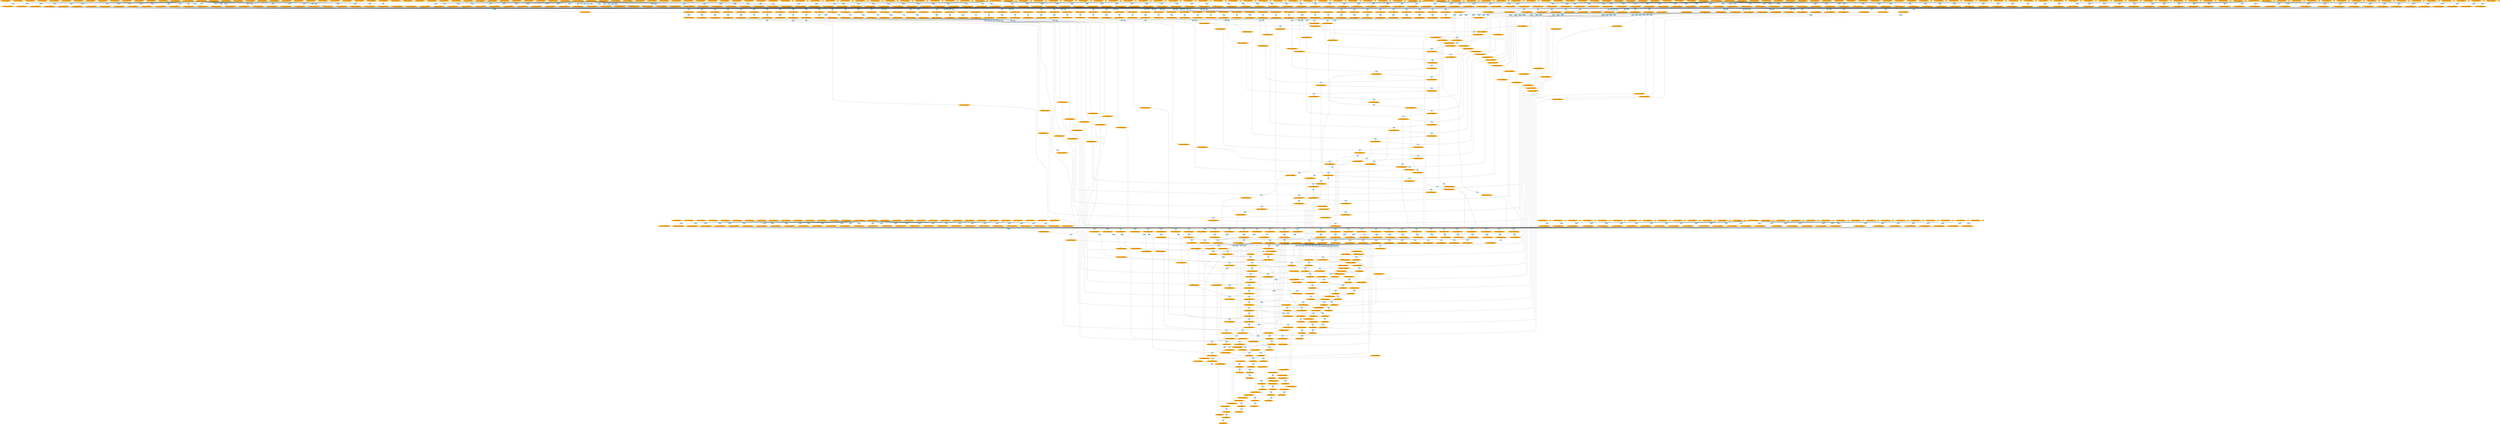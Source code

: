digraph g {
2193982824304 [label="shape=() dtype=float64", color=orange, style=filled]
2193982827712 [label="Add", color=lightblue, style=filled, shape=box]
2193982818256 -> 2193982827712
2193982827616 -> 2193982827712
2193982827712 -> 2193982824304
2193982818256 [label="shape=() dtype=float64", color=orange, style=filled]
2193982827616 [label="shape=() dtype=float64", color=orange, style=filled]
2193982827424 [label="MSE", color=lightblue, style=filled, shape=box]
2193982827472 -> 2193982827424
2193982827568 -> 2193982827424
2193982827424 -> 2193982827616
2193982827472 [label="y: shape=(30, 1) dtype=float64", color=orange, style=filled]
2193982827568 [label="shape=(30, 1) dtype=float64", color=orange, style=filled]
2193982825696 [label="Linear", color=lightblue, style=filled, shape=box]
2193982825600 -> 2193982825696
2193982652784 -> 2193982825696
2193982652880 -> 2193982825696
2193982825696 -> 2193982827472
2193982825600 [label="shape=(30, 100) dtype=float64", color=orange, style=filled]
2193982652784 [label="W: shape=(100, 1) dtype=float64", color=orange, style=filled]
2193982652880 [label="b: shape=(1,) dtype=float32", color=orange, style=filled]
2193982820944 [label="Mul", color=lightblue, style=filled, shape=box]
2193982817296 -> 2193982820944
2193982824064 -> 2193982820944
2193982820944 -> 2193982825600
2193982817296 [label="shape=(30, 100) dtype=float64", color=orange, style=filled]
2193982824064 [label="shape=(30, 100) dtype=float64", color=orange, style=filled]
2193982823968 [label="Tanh", color=lightblue, style=filled, shape=box]
2193982824016 -> 2193982823968
2193982823968 -> 2193982824064
2193982824016 [label="shape=(30, 100) dtype=float64", color=orange, style=filled]
2193982823920 [label="Add", color=lightblue, style=filled, shape=box]
2193982823776 -> 2193982823920
2193982824112 -> 2193982823920
2193982823920 -> 2193982824016
2193982823776 [label="shape=(30, 100) dtype=float64", color=orange, style=filled]
2193982824112 [label="shape=(30, 100) dtype=float64", color=orange, style=filled]
2193982822816 [label="Mul", color=lightblue, style=filled, shape=box]
2193982822384 -> 2193982822816
2193982829632 -> 2193982822816
2193982822816 -> 2193982824112
2193982822384 [label="shape=(30, 100) dtype=float64", color=orange, style=filled]
2193982829632 [label="shape=(30, 100) dtype=float64", color=orange, style=filled]
2193982819024 [label="Tanh", color=lightblue, style=filled, shape=box]
2193982819312 -> 2193982819024
2193982819024 -> 2193982829632
2193982819312 [label="shape=(30, 100) dtype=float64", color=orange, style=filled]
2193982818880 [label="Add", color=lightblue, style=filled, shape=box]
2193982817440 -> 2193982818880
2193982819264 -> 2193982818880
2193982818880 -> 2193982819312
2193982817440 [label="y: shape=(30, 100) dtype=float64", color=orange, style=filled]
2193982819264 [label="y: shape=(30, 100) dtype=float64", color=orange, style=filled]
2193982818784 [label="Linear", color=lightblue, style=filled, shape=box]
2193982819216 -> 2193982818784
2193982652832 -> 2193982818784
2193982819072 -> 2193982818784
2193982818784 -> 2193982819264
2193982819216 [label="shape=(30, 1) dtype=float64", color=orange, style=filled]
2193982652832 [label="W: shape=(1, 100) dtype=float64", color=orange, style=filled]
2193982819072 [label="", color=orange, style=filled]
2193982817248 [label="Linear", color=lightblue, style=filled, shape=box]
2193982817344 -> 2193982817248
2193982554384 -> 2193982817248
2193982562640 -> 2193982817248
2193982817248 -> 2193982817440
2193982817344 [label="shape=(30, 1) dtype=float64", color=orange, style=filled]
2193982554384 [label="W: shape=(1, 100) dtype=float64", color=orange, style=filled]
2193982562640 [label="b: shape=(100,) dtype=float32", color=orange, style=filled]
2193982822432 [label="Sigmoid", color=lightblue, style=filled, shape=box]
2193982822720 -> 2193982822432
2193982822432 -> 2193982822384
2193982822720 [label="shape=(30, 100) dtype=float64", color=orange, style=filled]
2193982831840 [label="Add", color=lightblue, style=filled, shape=box]
2193982831696 -> 2193982831840
2193982822576 -> 2193982831840
2193982831840 -> 2193982822720
2193982831696 [label="y: shape=(30, 100) dtype=float64", color=orange, style=filled]
2193982822576 [label="y: shape=(30, 100) dtype=float64", color=orange, style=filled]
2193982831984 [label="Linear", color=lightblue, style=filled, shape=box]
2193982832080 -> 2193982831984
2193981698800 -> 2193982831984
2193982822240 -> 2193982831984
2193982831984 -> 2193982822576
2193982832080 [label="shape=(30, 1) dtype=float64", color=orange, style=filled]
2193981698800 [label="W: shape=(1, 100) dtype=float64", color=orange, style=filled]
2193982822240 [label="", color=orange, style=filled]
2193982831504 [label="Linear", color=lightblue, style=filled, shape=box]
2193982831648 -> 2193982831504
2193982443248 -> 2193982831504
2193982439744 -> 2193982831504
2193982831504 -> 2193982831696
2193982831648 [label="shape=(30, 1) dtype=float64", color=orange, style=filled]
2193982443248 [label="W: shape=(1, 100) dtype=float64", color=orange, style=filled]
2193982439744 [label="b: shape=(100,) dtype=float32", color=orange, style=filled]
2193982819120 [label="Mul", color=lightblue, style=filled, shape=box]
2193982831936 -> 2193982819120
2193982826416 -> 2193982819120
2193982819120 -> 2193982823776
2193982831936 [label="shape=(30, 100) dtype=float64", color=orange, style=filled]
2193982826416 [label="shape=(30, 100) dtype=float64", color=orange, style=filled]
2193982826368 [label="Add", color=lightblue, style=filled, shape=box]
2193982830256 -> 2193982826368
2193982826272 -> 2193982826368
2193982826368 -> 2193982826416
2193982830256 [label="shape=(30, 100) dtype=float64", color=orange, style=filled]
2193982826272 [label="shape=(30, 100) dtype=float64", color=orange, style=filled]
2193982830016 [label="Mul", color=lightblue, style=filled, shape=box]
2193982821808 -> 2193982830016
2193982829056 -> 2193982830016
2193982830016 -> 2193982826272
2193982821808 [label="shape=(30, 100) dtype=float64", color=orange, style=filled]
2193982829056 [label="shape=(30, 100) dtype=float64", color=orange, style=filled]
2193982829152 [label="Tanh", color=lightblue, style=filled, shape=box]
2193982829968 -> 2193982829152
2193982829152 -> 2193982829056
2193982829968 [label="shape=(30, 100) dtype=float64", color=orange, style=filled]
2193982828864 [label="Add", color=lightblue, style=filled, shape=box]
2193982818208 -> 2193982828864
2193982828768 -> 2193982828864
2193982828864 -> 2193982829968
2193982818208 [label="y: shape=(30, 100) dtype=float64", color=orange, style=filled]
2193982828768 [label="y: shape=(30, 100) dtype=float64", color=orange, style=filled]
2193982825552 [label="Linear", color=lightblue, style=filled, shape=box]
2193982829104 -> 2193982825552
2193982652832 -> 2193982825552
2193982830064 -> 2193982825552
2193982825552 -> 2193982828768
2193982829104 [label="shape=(30, 1) dtype=float64", color=orange, style=filled]
2193982652832 [label="W: shape=(1, 100) dtype=float64", color=orange, style=filled]
2193982830064 [label="", color=orange, style=filled]
2193982825408 [label="Linear", color=lightblue, style=filled, shape=box]
2193982825504 -> 2193982825408
2193982554384 -> 2193982825408
2193982562640 -> 2193982825408
2193982825408 -> 2193982818208
2193982825504 [label="shape=(30, 1) dtype=float64", color=orange, style=filled]
2193982554384 [label="W: shape=(1, 100) dtype=float64", color=orange, style=filled]
2193982562640 [label="b: shape=(100,) dtype=float32", color=orange, style=filled]
2193982821664 [label="Sigmoid", color=lightblue, style=filled, shape=box]
2193982821616 -> 2193982821664
2193982821664 -> 2193982821808
2193982821616 [label="shape=(30, 100) dtype=float64", color=orange, style=filled]
2193982821952 [label="Add", color=lightblue, style=filled, shape=box]
2193982820224 -> 2193982821952
2193982821712 -> 2193982821952
2193982821952 -> 2193982821616
2193982820224 [label="y: shape=(30, 100) dtype=float64", color=orange, style=filled]
2193982821712 [label="y: shape=(30, 100) dtype=float64", color=orange, style=filled]
2193982827904 [label="Linear", color=lightblue, style=filled, shape=box]
2193982820176 -> 2193982827904
2193981698800 -> 2193982827904
2193982821520 -> 2193982827904
2193982827904 -> 2193982821712
2193982820176 [label="shape=(30, 1) dtype=float64", color=orange, style=filled]
2193981698800 [label="W: shape=(1, 100) dtype=float64", color=orange, style=filled]
2193982821520 [label="", color=orange, style=filled]
2193982816720 [label="Linear", color=lightblue, style=filled, shape=box]
2193982818832 -> 2193982816720
2193982443248 -> 2193982816720
2193982439744 -> 2193982816720
2193982816720 -> 2193982820224
2193982818832 [label="shape=(30, 1) dtype=float64", color=orange, style=filled]
2193982443248 [label="W: shape=(1, 100) dtype=float64", color=orange, style=filled]
2193982439744 [label="b: shape=(100,) dtype=float32", color=orange, style=filled]
2193982829872 [label="Mul", color=lightblue, style=filled, shape=box]
2193982816816 -> 2193982829872
2193982831264 -> 2193982829872
2193982829872 -> 2193982830256
2193982816816 [label="shape=(30, 100) dtype=float64", color=orange, style=filled]
2193982831264 [label="shape=(30, 100) dtype=float64", color=orange, style=filled]
2193982831408 [label="Add", color=lightblue, style=filled, shape=box]
2193982831312 -> 2193982831408
2193982831168 -> 2193982831408
2193982831408 -> 2193982831264
2193982831312 [label="shape=(30, 100) dtype=float64", color=orange, style=filled]
2193982831168 [label="shape=(30, 100) dtype=float64", color=orange, style=filled]
2193982829920 [label="Mul", color=lightblue, style=filled, shape=box]
2193982820800 -> 2193982829920
2193982831072 -> 2193982829920
2193982829920 -> 2193982831168
2193982820800 [label="shape=(30, 100) dtype=float64", color=orange, style=filled]
2193982831072 [label="shape=(30, 100) dtype=float64", color=orange, style=filled]
2193982831024 [label="Tanh", color=lightblue, style=filled, shape=box]
2193982830880 -> 2193982831024
2193982831024 -> 2193982831072
2193982830880 [label="shape=(30, 100) dtype=float64", color=orange, style=filled]
2193982827328 [label="Add", color=lightblue, style=filled, shape=box]
2193982827376 -> 2193982827328
2193982830928 -> 2193982827328
2193982827328 -> 2193982830880
2193982827376 [label="y: shape=(30, 100) dtype=float64", color=orange, style=filled]
2193982830928 [label="y: shape=(30, 100) dtype=float64", color=orange, style=filled]
2193982826176 [label="Linear", color=lightblue, style=filled, shape=box]
2193982829824 -> 2193982826176
2193982652832 -> 2193982826176
2193982829728 -> 2193982826176
2193982826176 -> 2193982830928
2193982829824 [label="shape=(30, 1) dtype=float64", color=orange, style=filled]
2193982652832 [label="W: shape=(1, 100) dtype=float64", color=orange, style=filled]
2193982829728 [label="", color=orange, style=filled]
2193982825840 [label="Linear", color=lightblue, style=filled, shape=box]
2193982825936 -> 2193982825840
2193982554384 -> 2193982825840
2193982562640 -> 2193982825840
2193982825840 -> 2193982827376
2193982825936 [label="shape=(30, 1) dtype=float64", color=orange, style=filled]
2193982554384 [label="W: shape=(1, 100) dtype=float64", color=orange, style=filled]
2193982562640 [label="b: shape=(100,) dtype=float32", color=orange, style=filled]
2193982820416 [label="Sigmoid", color=lightblue, style=filled, shape=box]
2193982820512 -> 2193982820416
2193982820416 -> 2193982820800
2193982820512 [label="shape=(30, 100) dtype=float64", color=orange, style=filled]
2193982820320 [label="Add", color=lightblue, style=filled, shape=box]
2193982817008 -> 2193982820320
2193982819456 -> 2193982820320
2193982820320 -> 2193982820512
2193982817008 [label="y: shape=(30, 100) dtype=float64", color=orange, style=filled]
2193982819456 [label="y: shape=(30, 100) dtype=float64", color=orange, style=filled]
2193982782880 [label="Linear", color=lightblue, style=filled, shape=box]
2193982820368 -> 2193982782880
2193981698800 -> 2193982782880
2193982820464 -> 2193982782880
2193982782880 -> 2193982819456
2193982820368 [label="shape=(30, 1) dtype=float64", color=orange, style=filled]
2193981698800 [label="W: shape=(1, 100) dtype=float64", color=orange, style=filled]
2193982820464 [label="", color=orange, style=filled]
2193982782496 [label="Linear", color=lightblue, style=filled, shape=box]
2193982782976 -> 2193982782496
2193982443248 -> 2193982782496
2193982439744 -> 2193982782496
2193982782496 -> 2193982817008
2193982782976 [label="shape=(30, 1) dtype=float64", color=orange, style=filled]
2193982443248 [label="W: shape=(1, 100) dtype=float64", color=orange, style=filled]
2193982439744 [label="b: shape=(100,) dtype=float32", color=orange, style=filled]
2193982826320 [label="Mul", color=lightblue, style=filled, shape=box]
2193982782784 -> 2193982826320
2193982780000 -> 2193982826320
2193982826320 -> 2193982831312
2193982782784 [label="shape=(30, 100) dtype=float64", color=orange, style=filled]
2193982780000 [label="shape=(30, 100) dtype=float64", color=orange, style=filled]
2193982779088 [label="Add", color=lightblue, style=filled, shape=box]
2193982778992 -> 2193982779088
2193982779808 -> 2193982779088
2193982779088 -> 2193982780000
2193982778992 [label="shape=(30, 100) dtype=float64", color=orange, style=filled]
2193982779808 [label="shape=(30, 100) dtype=float64", color=orange, style=filled]
2193982778704 [label="Mul", color=lightblue, style=filled, shape=box]
2193982776208 -> 2193982778704
2193982778800 -> 2193982778704
2193982778704 -> 2193982779808
2193982776208 [label="shape=(30, 100) dtype=float64", color=orange, style=filled]
2193982778800 [label="shape=(30, 100) dtype=float64", color=orange, style=filled]
2193982778608 [label="Tanh", color=lightblue, style=filled, shape=box]
2193982778896 -> 2193982778608
2193982778608 -> 2193982778800
2193982778896 [label="shape=(30, 100) dtype=float64", color=orange, style=filled]
2193982778512 [label="Add", color=lightblue, style=filled, shape=box]
2193982780480 -> 2193982778512
2193982778656 -> 2193982778512
2193982778512 -> 2193982778896
2193982780480 [label="y: shape=(30, 100) dtype=float64", color=orange, style=filled]
2193982778656 [label="y: shape=(30, 100) dtype=float64", color=orange, style=filled]
2193982777024 [label="Linear", color=lightblue, style=filled, shape=box]
2193982778464 -> 2193982777024
2193982652832 -> 2193982777024
2193982778560 -> 2193982777024
2193982777024 -> 2193982778656
2193982778464 [label="shape=(30, 1) dtype=float64", color=orange, style=filled]
2193982652832 [label="W: shape=(1, 100) dtype=float64", color=orange, style=filled]
2193982778560 [label="", color=orange, style=filled]
2193982776928 [label="Linear", color=lightblue, style=filled, shape=box]
2193982776880 -> 2193982776928
2193982554384 -> 2193982776928
2193982562640 -> 2193982776928
2193982776928 -> 2193982780480
2193982776880 [label="shape=(30, 1) dtype=float64", color=orange, style=filled]
2193982554384 [label="W: shape=(1, 100) dtype=float64", color=orange, style=filled]
2193982562640 [label="b: shape=(100,) dtype=float32", color=orange, style=filled]
2193982775248 [label="Sigmoid", color=lightblue, style=filled, shape=box]
2193982775296 -> 2193982775248
2193982775248 -> 2193982776208
2193982775296 [label="shape=(30, 100) dtype=float64", color=orange, style=filled]
2193982775008 [label="Add", color=lightblue, style=filled, shape=box]
2193982774960 -> 2193982775008
2193982775200 -> 2193982775008
2193982775008 -> 2193982775296
2193982774960 [label="y: shape=(30, 100) dtype=float64", color=orange, style=filled]
2193982775200 [label="y: shape=(30, 100) dtype=float64", color=orange, style=filled]
2193982774816 [label="Linear", color=lightblue, style=filled, shape=box]
2193982775152 -> 2193982774816
2193981698800 -> 2193982774816
2193982774912 -> 2193982774816
2193982774816 -> 2193982775200
2193982775152 [label="shape=(30, 1) dtype=float64", color=orange, style=filled]
2193981698800 [label="W: shape=(1, 100) dtype=float64", color=orange, style=filled]
2193982774912 [label="", color=orange, style=filled]
2193982774672 [label="Linear", color=lightblue, style=filled, shape=box]
2193982775104 -> 2193982774672
2193982443248 -> 2193982774672
2193982439744 -> 2193982774672
2193982774672 -> 2193982774960
2193982775104 [label="shape=(30, 1) dtype=float64", color=orange, style=filled]
2193982443248 [label="W: shape=(1, 100) dtype=float64", color=orange, style=filled]
2193982439744 [label="b: shape=(100,) dtype=float32", color=orange, style=filled]
2193982778848 [label="Mul", color=lightblue, style=filled, shape=box]
2193982774768 -> 2193982778848
2193982771360 -> 2193982778848
2193982778848 -> 2193982778992
2193982774768 [label="shape=(30, 100) dtype=float64", color=orange, style=filled]
2193982771360 [label="shape=(30, 100) dtype=float64", color=orange, style=filled]
2193982771168 [label="Add", color=lightblue, style=filled, shape=box]
2193982771024 -> 2193982771168
2193982771264 -> 2193982771168
2193982771168 -> 2193982771360
2193982771024 [label="shape=(30, 100) dtype=float64", color=orange, style=filled]
2193982771264 [label="shape=(30, 100) dtype=float64", color=orange, style=filled]
2193982771072 [label="Mul", color=lightblue, style=filled, shape=box]
2193982767568 -> 2193982771072
2193982770880 -> 2193982771072
2193982771072 -> 2193982771264
2193982767568 [label="shape=(30, 100) dtype=float64", color=orange, style=filled]
2193982770880 [label="shape=(30, 100) dtype=float64", color=orange, style=filled]
2193982769296 [label="Tanh", color=lightblue, style=filled, shape=box]
2193982772896 -> 2193982769296
2193982769296 -> 2193982770880
2193982772896 [label="shape=(30, 100) dtype=float64", color=orange, style=filled]
2193982769344 [label="Add", color=lightblue, style=filled, shape=box]
2193982769248 -> 2193982769344
2193982769440 -> 2193982769344
2193982769344 -> 2193982772896
2193982769248 [label="y: shape=(30, 100) dtype=float64", color=orange, style=filled]
2193982769440 [label="y: shape=(30, 100) dtype=float64", color=orange, style=filled]
2193982769008 [label="Linear", color=lightblue, style=filled, shape=box]
2193982767808 -> 2193982769008
2193982652832 -> 2193982769008
2193982769392 -> 2193982769008
2193982769008 -> 2193982769440
2193982767808 [label="shape=(30, 1) dtype=float64", color=orange, style=filled]
2193982652832 [label="W: shape=(1, 100) dtype=float64", color=orange, style=filled]
2193982769392 [label="", color=orange, style=filled]
2193982768912 [label="Linear", color=lightblue, style=filled, shape=box]
2193982769056 -> 2193982768912
2193982554384 -> 2193982768912
2193982562640 -> 2193982768912
2193982768912 -> 2193982769248
2193982769056 [label="shape=(30, 1) dtype=float64", color=orange, style=filled]
2193982554384 [label="W: shape=(1, 100) dtype=float64", color=orange, style=filled]
2193982562640 [label="b: shape=(100,) dtype=float32", color=orange, style=filled]
2193982767520 [label="Sigmoid", color=lightblue, style=filled, shape=box]
2193982767376 -> 2193982767520
2193982767520 -> 2193982767568
2193982767376 [label="shape=(30, 100) dtype=float64", color=orange, style=filled]
2193982769200 [label="Add", color=lightblue, style=filled, shape=box]
2193982770832 -> 2193982769200
2193982767232 -> 2193982769200
2193982769200 -> 2193982767376
2193982770832 [label="y: shape=(30, 100) dtype=float64", color=orange, style=filled]
2193982767232 [label="y: shape=(30, 100) dtype=float64", color=orange, style=filled]
2193982770784 [label="Linear", color=lightblue, style=filled, shape=box]
2193982767184 -> 2193982770784
2193981698800 -> 2193982770784
2193982767280 -> 2193982770784
2193982770784 -> 2193982767232
2193982767184 [label="shape=(30, 1) dtype=float64", color=orange, style=filled]
2193981698800 [label="W: shape=(1, 100) dtype=float64", color=orange, style=filled]
2193982767280 [label="", color=orange, style=filled]
2193982770688 [label="Linear", color=lightblue, style=filled, shape=box]
2193982770736 -> 2193982770688
2193982443248 -> 2193982770688
2193982439744 -> 2193982770688
2193982770688 -> 2193982770832
2193982770736 [label="shape=(30, 1) dtype=float64", color=orange, style=filled]
2193982443248 [label="W: shape=(1, 100) dtype=float64", color=orange, style=filled]
2193982439744 [label="b: shape=(100,) dtype=float32", color=orange, style=filled]
2193982770928 [label="Mul", color=lightblue, style=filled, shape=box]
2193982770544 -> 2193982770928
2193982778080 -> 2193982770928
2193982770928 -> 2193982771024
2193982770544 [label="shape=(30, 100) dtype=float64", color=orange, style=filled]
2193982778080 [label="shape=(30, 100) dtype=float64", color=orange, style=filled]
2193982777984 [label="Add", color=lightblue, style=filled, shape=box]
2193982777792 -> 2193982777984
2193982778224 -> 2193982777984
2193982777984 -> 2193982778080
2193982777792 [label="shape=(30, 100) dtype=float64", color=orange, style=filled]
2193982778224 [label="shape=(30, 100) dtype=float64", color=orange, style=filled]
2193982782208 [label="Mul", color=lightblue, style=filled, shape=box]
2193982781296 -> 2193982782208
2193982782160 -> 2193982782208
2193982782208 -> 2193982778224
2193982781296 [label="shape=(30, 100) dtype=float64", color=orange, style=filled]
2193982782160 [label="shape=(30, 100) dtype=float64", color=orange, style=filled]
2193982781968 [label="Tanh", color=lightblue, style=filled, shape=box]
2193982782064 -> 2193982781968
2193982781968 -> 2193982782160
2193982782064 [label="shape=(30, 100) dtype=float64", color=orange, style=filled]
2193982781776 [label="Add", color=lightblue, style=filled, shape=box]
2193982781584 -> 2193982781776
2193982781872 -> 2193982781776
2193982781776 -> 2193982782064
2193982781584 [label="y: shape=(30, 100) dtype=float64", color=orange, style=filled]
2193982781872 [label="y: shape=(30, 100) dtype=float64", color=orange, style=filled]
2193982783456 [label="Linear", color=lightblue, style=filled, shape=box]
2193982782016 -> 2193982783456
2193982652832 -> 2193982783456
2193982781728 -> 2193982783456
2193982783456 -> 2193982781872
2193982782016 [label="shape=(30, 1) dtype=float64", color=orange, style=filled]
2193982652832 [label="W: shape=(1, 100) dtype=float64", color=orange, style=filled]
2193982781728 [label="", color=orange, style=filled]
2193982783408 [label="Linear", color=lightblue, style=filled, shape=box]
2193982781632 -> 2193982783408
2193982554384 -> 2193982783408
2193982562640 -> 2193982783408
2193982783408 -> 2193982781584
2193982781632 [label="shape=(30, 1) dtype=float64", color=orange, style=filled]
2193982554384 [label="W: shape=(1, 100) dtype=float64", color=orange, style=filled]
2193982562640 [label="b: shape=(100,) dtype=float32", color=orange, style=filled]
2193982781152 [label="Sigmoid", color=lightblue, style=filled, shape=box]
2193982781248 -> 2193982781152
2193982781152 -> 2193982781296
2193982781248 [label="shape=(30, 100) dtype=float64", color=orange, style=filled]
2193982781056 [label="Add", color=lightblue, style=filled, shape=box]
2193982780864 -> 2193982781056
2193982779856 -> 2193982781056
2193982781056 -> 2193982781248
2193982780864 [label="y: shape=(30, 100) dtype=float64", color=orange, style=filled]
2193982779856 [label="y: shape=(30, 100) dtype=float64", color=orange, style=filled]
2193982779760 [label="Linear", color=lightblue, style=filled, shape=box]
2193982781008 -> 2193982779760
2193981698800 -> 2193982779760
2193982781104 -> 2193982779760
2193982779760 -> 2193982779856
2193982781008 [label="shape=(30, 1) dtype=float64", color=orange, style=filled]
2193981698800 [label="W: shape=(1, 100) dtype=float64", color=orange, style=filled]
2193982781104 [label="", color=orange, style=filled]
2193982779376 [label="Linear", color=lightblue, style=filled, shape=box]
2193982780912 -> 2193982779376
2193982443248 -> 2193982779376
2193982439744 -> 2193982779376
2193982779376 -> 2193982780864
2193982780912 [label="shape=(30, 1) dtype=float64", color=orange, style=filled]
2193982443248 [label="W: shape=(1, 100) dtype=float64", color=orange, style=filled]
2193982439744 [label="b: shape=(100,) dtype=float32", color=orange, style=filled]
2193982781824 [label="Mul", color=lightblue, style=filled, shape=box]
2193982779712 -> 2193982781824
2193982775872 -> 2193982781824
2193982781824 -> 2193982777792
2193982779712 [label="shape=(30, 100) dtype=float64", color=orange, style=filled]
2193982775872 [label="shape=(30, 100) dtype=float64", color=orange, style=filled]
2193982775680 [label="Add", color=lightblue, style=filled, shape=box]
2193982775728 -> 2193982775680
2193982775584 -> 2193982775680
2193982775680 -> 2193982775872
2193982775728 [label="shape=(30, 100) dtype=float64", color=orange, style=filled]
2193982775584 [label="shape=(30, 100) dtype=float64", color=orange, style=filled]
2193982775632 [label="Mul", color=lightblue, style=filled, shape=box]
2193982771840 -> 2193982775632
2193982775776 -> 2193982775632
2193982775632 -> 2193982775584
2193982771840 [label="shape=(30, 100) dtype=float64", color=orange, style=filled]
2193982775776 [label="shape=(30, 100) dtype=float64", color=orange, style=filled]
2193982770256 [label="Tanh", color=lightblue, style=filled, shape=box]
2193982775344 -> 2193982770256
2193982770256 -> 2193982775776
2193982775344 [label="shape=(30, 100) dtype=float64", color=orange, style=filled]
2193982773808 [label="Add", color=lightblue, style=filled, shape=box]
2193982773904 -> 2193982773808
2193982773856 -> 2193982773808
2193982773808 -> 2193982775344
2193982773904 [label="y: shape=(30, 100) dtype=float64", color=orange, style=filled]
2193982773856 [label="y: shape=(30, 100) dtype=float64", color=orange, style=filled]
2193982773664 [label="Linear", color=lightblue, style=filled, shape=box]
2193982773760 -> 2193982773664
2193982652832 -> 2193982773664
2193982773952 -> 2193982773664
2193982773664 -> 2193982773856
2193982773760 [label="shape=(30, 1) dtype=float64", color=orange, style=filled]
2193982652832 [label="W: shape=(1, 100) dtype=float64", color=orange, style=filled]
2193982773952 [label="", color=orange, style=filled]
2193982773520 [label="Linear", color=lightblue, style=filled, shape=box]
2193982773616 -> 2193982773520
2193982554384 -> 2193982773520
2193982562640 -> 2193982773520
2193982773520 -> 2193982773904
2193982773616 [label="shape=(30, 1) dtype=float64", color=orange, style=filled]
2193982554384 [label="W: shape=(1, 100) dtype=float64", color=orange, style=filled]
2193982562640 [label="b: shape=(100,) dtype=float32", color=orange, style=filled]
2193982771648 [label="Sigmoid", color=lightblue, style=filled, shape=box]
2193982771744 -> 2193982771648
2193982771648 -> 2193982771840
2193982771744 [label="shape=(30, 100) dtype=float64", color=orange, style=filled]
2193982769968 [label="Add", color=lightblue, style=filled, shape=box]
2193982769920 -> 2193982769968
2193982771552 -> 2193982769968
2193982769968 -> 2193982771744
2193982769920 [label="y: shape=(30, 100) dtype=float64", color=orange, style=filled]
2193982771552 [label="y: shape=(30, 100) dtype=float64", color=orange, style=filled]
2193982769824 [label="Linear", color=lightblue, style=filled, shape=box]
2193982770160 -> 2193982769824
2193981698800 -> 2193982769824
2193982770064 -> 2193982769824
2193982769824 -> 2193982771552
2193982770160 [label="shape=(30, 1) dtype=float64", color=orange, style=filled]
2193981698800 [label="W: shape=(1, 100) dtype=float64", color=orange, style=filled]
2193982770064 [label="", color=orange, style=filled]
2193982768480 [label="Linear", color=lightblue, style=filled, shape=box]
2193982770112 -> 2193982768480
2193982443248 -> 2193982768480
2193982439744 -> 2193982768480
2193982768480 -> 2193982769920
2193982770112 [label="shape=(30, 1) dtype=float64", color=orange, style=filled]
2193982443248 [label="W: shape=(1, 100) dtype=float64", color=orange, style=filled]
2193982439744 [label="b: shape=(100,) dtype=float32", color=orange, style=filled]
2193982775536 [label="Mul", color=lightblue, style=filled, shape=box]
2193982769776 -> 2193982775536
2193983077984 -> 2193982775536
2193982775536 -> 2193982775728
2193982769776 [label="shape=(30, 100) dtype=float64", color=orange, style=filled]
2193983077984 [label="shape=(30, 100) dtype=float64", color=orange, style=filled]
2193983077840 [label="Add", color=lightblue, style=filled, shape=box]
2193983077744 -> 2193983077840
2193983077888 -> 2193983077840
2193983077840 -> 2193983077984
2193983077744 [label="shape=(30, 100) dtype=float64", color=orange, style=filled]
2193983077888 [label="shape=(30, 100) dtype=float64", color=orange, style=filled]
2193983077696 [label="Mul", color=lightblue, style=filled, shape=box]
2193983076256 -> 2193983077696
2193983077600 -> 2193983077696
2193983077696 -> 2193983077888
2193983076256 [label="shape=(30, 100) dtype=float64", color=orange, style=filled]
2193983077600 [label="shape=(30, 100) dtype=float64", color=orange, style=filled]
2193983077408 [label="Tanh", color=lightblue, style=filled, shape=box]
2193983077456 -> 2193983077408
2193983077408 -> 2193983077600
2193983077456 [label="shape=(30, 100) dtype=float64", color=orange, style=filled]
2193983077216 [label="Add", color=lightblue, style=filled, shape=box]
2193983077120 -> 2193983077216
2193983077360 -> 2193983077216
2193983077216 -> 2193983077456
2193983077120 [label="y: shape=(30, 100) dtype=float64", color=orange, style=filled]
2193983077360 [label="y: shape=(30, 100) dtype=float64", color=orange, style=filled]
2193983077024 [label="Linear", color=lightblue, style=filled, shape=box]
2193983077264 -> 2193983077024
2193982652832 -> 2193983077024
2193983077312 -> 2193983077024
2193983077024 -> 2193983077360
2193983077264 [label="shape=(30, 1) dtype=float64", color=orange, style=filled]
2193982652832 [label="W: shape=(1, 100) dtype=float64", color=orange, style=filled]
2193983077312 [label="", color=orange, style=filled]
2193983076880 [label="Linear", color=lightblue, style=filled, shape=box]
2193983077072 -> 2193983076880
2193982554384 -> 2193983076880
2193982562640 -> 2193983076880
2193983076880 -> 2193983077120
2193983077072 [label="shape=(30, 1) dtype=float64", color=orange, style=filled]
2193982554384 [label="W: shape=(1, 100) dtype=float64", color=orange, style=filled]
2193982562640 [label="b: shape=(100,) dtype=float32", color=orange, style=filled]
2193983076064 [label="Sigmoid", color=lightblue, style=filled, shape=box]
2193983076112 -> 2193983076064
2193983076064 -> 2193983076256
2193983076112 [label="shape=(30, 100) dtype=float64", color=orange, style=filled]
2193983075872 [label="Add", color=lightblue, style=filled, shape=box]
2193983075776 -> 2193983075872
2193983076016 -> 2193983075872
2193983075872 -> 2193983076112
2193983075776 [label="y: shape=(30, 100) dtype=float64", color=orange, style=filled]
2193983076016 [label="y: shape=(30, 100) dtype=float64", color=orange, style=filled]
2193983075680 [label="Linear", color=lightblue, style=filled, shape=box]
2193983075920 -> 2193983075680
2193981698800 -> 2193983075680
2193983075968 -> 2193983075680
2193983075680 -> 2193983076016
2193983075920 [label="shape=(30, 1) dtype=float64", color=orange, style=filled]
2193981698800 [label="W: shape=(1, 100) dtype=float64", color=orange, style=filled]
2193983075968 [label="", color=orange, style=filled]
2193983075536 [label="Linear", color=lightblue, style=filled, shape=box]
2193983075728 -> 2193983075536
2193982443248 -> 2193983075536
2193982439744 -> 2193983075536
2193983075536 -> 2193983075776
2193983075728 [label="shape=(30, 1) dtype=float64", color=orange, style=filled]
2193982443248 [label="W: shape=(1, 100) dtype=float64", color=orange, style=filled]
2193982439744 [label="b: shape=(100,) dtype=float32", color=orange, style=filled]
2193983077552 [label="Mul", color=lightblue, style=filled, shape=box]
2193983075584 -> 2193983077552
2193983074192 -> 2193983077552
2193983077552 -> 2193983077744
2193983075584 [label="shape=(30, 100) dtype=float64", color=orange, style=filled]
2193983074192 [label="shape=(30, 100) dtype=float64", color=orange, style=filled]
2193983074048 [label="Add", color=lightblue, style=filled, shape=box]
2193983073952 -> 2193983074048
2193983074096 -> 2193983074048
2193983074048 -> 2193983074192
2193983073952 [label="shape=(30, 100) dtype=float64", color=orange, style=filled]
2193983074096 [label="shape=(30, 100) dtype=float64", color=orange, style=filled]
2193983073904 [label="Mul", color=lightblue, style=filled, shape=box]
2193983072464 -> 2193983073904
2193983073808 -> 2193983073904
2193983073904 -> 2193983074096
2193983072464 [label="shape=(30, 100) dtype=float64", color=orange, style=filled]
2193983073808 [label="shape=(30, 100) dtype=float64", color=orange, style=filled]
2193983073616 [label="Tanh", color=lightblue, style=filled, shape=box]
2193983073664 -> 2193983073616
2193983073616 -> 2193983073808
2193983073664 [label="shape=(30, 100) dtype=float64", color=orange, style=filled]
2193983073424 [label="Add", color=lightblue, style=filled, shape=box]
2193983073328 -> 2193983073424
2193983073568 -> 2193983073424
2193983073424 -> 2193983073664
2193983073328 [label="y: shape=(30, 100) dtype=float64", color=orange, style=filled]
2193983073568 [label="y: shape=(30, 100) dtype=float64", color=orange, style=filled]
2193983073232 [label="Linear", color=lightblue, style=filled, shape=box]
2193983073472 -> 2193983073232
2193982652832 -> 2193983073232
2193983073520 -> 2193983073232
2193983073232 -> 2193983073568
2193983073472 [label="shape=(30, 1) dtype=float64", color=orange, style=filled]
2193982652832 [label="W: shape=(1, 100) dtype=float64", color=orange, style=filled]
2193983073520 [label="", color=orange, style=filled]
2193983073088 [label="Linear", color=lightblue, style=filled, shape=box]
2193983073280 -> 2193983073088
2193982554384 -> 2193983073088
2193982562640 -> 2193983073088
2193983073088 -> 2193983073328
2193983073280 [label="shape=(30, 1) dtype=float64", color=orange, style=filled]
2193982554384 [label="W: shape=(1, 100) dtype=float64", color=orange, style=filled]
2193982562640 [label="b: shape=(100,) dtype=float32", color=orange, style=filled]
2193983072272 [label="Sigmoid", color=lightblue, style=filled, shape=box]
2193983072320 -> 2193983072272
2193983072272 -> 2193983072464
2193983072320 [label="shape=(30, 100) dtype=float64", color=orange, style=filled]
2193983072080 [label="Add", color=lightblue, style=filled, shape=box]
2193983071984 -> 2193983072080
2193983072224 -> 2193983072080
2193983072080 -> 2193983072320
2193983071984 [label="y: shape=(30, 100) dtype=float64", color=orange, style=filled]
2193983072224 [label="y: shape=(30, 100) dtype=float64", color=orange, style=filled]
2193983071888 [label="Linear", color=lightblue, style=filled, shape=box]
2193983072128 -> 2193983071888
2193981698800 -> 2193983071888
2193983072176 -> 2193983071888
2193983071888 -> 2193983072224
2193983072128 [label="shape=(30, 1) dtype=float64", color=orange, style=filled]
2193981698800 [label="W: shape=(1, 100) dtype=float64", color=orange, style=filled]
2193983072176 [label="", color=orange, style=filled]
2193983071744 [label="Linear", color=lightblue, style=filled, shape=box]
2193983071936 -> 2193983071744
2193982443248 -> 2193983071744
2193982439744 -> 2193983071744
2193983071744 -> 2193983071984
2193983071936 [label="shape=(30, 1) dtype=float64", color=orange, style=filled]
2193982443248 [label="W: shape=(1, 100) dtype=float64", color=orange, style=filled]
2193982439744 [label="b: shape=(100,) dtype=float32", color=orange, style=filled]
2193983073760 [label="Mul", color=lightblue, style=filled, shape=box]
2193983071792 -> 2193983073760
2193983070400 -> 2193983073760
2193983073760 -> 2193983073952
2193983071792 [label="shape=(30, 100) dtype=float64", color=orange, style=filled]
2193983070400 [label="shape=(30, 100) dtype=float64", color=orange, style=filled]
2193983070256 [label="Add", color=lightblue, style=filled, shape=box]
2193983070160 -> 2193983070256
2193983070304 -> 2193983070256
2193983070256 -> 2193983070400
2193983070160 [label="shape=(30, 100) dtype=float64", color=orange, style=filled]
2193983070304 [label="shape=(30, 100) dtype=float64", color=orange, style=filled]
2193983070112 [label="Mul", color=lightblue, style=filled, shape=box]
2193983068672 -> 2193983070112
2193983070016 -> 2193983070112
2193983070112 -> 2193983070304
2193983068672 [label="shape=(30, 100) dtype=float64", color=orange, style=filled]
2193983070016 [label="shape=(30, 100) dtype=float64", color=orange, style=filled]
2193983069824 [label="Tanh", color=lightblue, style=filled, shape=box]
2193983069872 -> 2193983069824
2193983069824 -> 2193983070016
2193983069872 [label="shape=(30, 100) dtype=float64", color=orange, style=filled]
2193983069632 [label="Add", color=lightblue, style=filled, shape=box]
2193983069536 -> 2193983069632
2193983069776 -> 2193983069632
2193983069632 -> 2193983069872
2193983069536 [label="y: shape=(30, 100) dtype=float64", color=orange, style=filled]
2193983069776 [label="y: shape=(30, 100) dtype=float64", color=orange, style=filled]
2193983069440 [label="Linear", color=lightblue, style=filled, shape=box]
2193983069680 -> 2193983069440
2193982652832 -> 2193983069440
2193983069728 -> 2193983069440
2193983069440 -> 2193983069776
2193983069680 [label="shape=(30, 1) dtype=float64", color=orange, style=filled]
2193982652832 [label="W: shape=(1, 100) dtype=float64", color=orange, style=filled]
2193983069728 [label="", color=orange, style=filled]
2193983069296 [label="Linear", color=lightblue, style=filled, shape=box]
2193983069488 -> 2193983069296
2193982554384 -> 2193983069296
2193982562640 -> 2193983069296
2193983069296 -> 2193983069536
2193983069488 [label="shape=(30, 1) dtype=float64", color=orange, style=filled]
2193982554384 [label="W: shape=(1, 100) dtype=float64", color=orange, style=filled]
2193982562640 [label="b: shape=(100,) dtype=float32", color=orange, style=filled]
2193983068480 [label="Sigmoid", color=lightblue, style=filled, shape=box]
2193983068528 -> 2193983068480
2193983068480 -> 2193983068672
2193983068528 [label="shape=(30, 100) dtype=float64", color=orange, style=filled]
2193983068288 [label="Add", color=lightblue, style=filled, shape=box]
2193983068192 -> 2193983068288
2193983068432 -> 2193983068288
2193983068288 -> 2193983068528
2193983068192 [label="y: shape=(30, 100) dtype=float64", color=orange, style=filled]
2193983068432 [label="y: shape=(30, 100) dtype=float64", color=orange, style=filled]
2193983068096 [label="Linear", color=lightblue, style=filled, shape=box]
2193983068336 -> 2193983068096
2193981698800 -> 2193983068096
2193983068384 -> 2193983068096
2193983068096 -> 2193983068432
2193983068336 [label="shape=(30, 1) dtype=float64", color=orange, style=filled]
2193981698800 [label="W: shape=(1, 100) dtype=float64", color=orange, style=filled]
2193983068384 [label="", color=orange, style=filled]
2193983067952 [label="Linear", color=lightblue, style=filled, shape=box]
2193983068144 -> 2193983067952
2193982443248 -> 2193983067952
2193982439744 -> 2193983067952
2193983067952 -> 2193983068192
2193983068144 [label="shape=(30, 1) dtype=float64", color=orange, style=filled]
2193982443248 [label="W: shape=(1, 100) dtype=float64", color=orange, style=filled]
2193982439744 [label="b: shape=(100,) dtype=float32", color=orange, style=filled]
2193983069968 [label="Mul", color=lightblue, style=filled, shape=box]
2193983068000 -> 2193983069968
2193983066608 -> 2193983069968
2193983069968 -> 2193983070160
2193983068000 [label="shape=(30, 100) dtype=float64", color=orange, style=filled]
2193983066608 [label="shape=(30, 100) dtype=float64", color=orange, style=filled]
2193983066464 [label="Add", color=lightblue, style=filled, shape=box]
2193983066368 -> 2193983066464
2193983066512 -> 2193983066464
2193983066464 -> 2193983066608
2193983066368 [label="shape=(30, 100) dtype=float64", color=orange, style=filled]
2193983066512 [label="shape=(30, 100) dtype=float64", color=orange, style=filled]
2193983066320 [label="Mul", color=lightblue, style=filled, shape=box]
2193983064880 -> 2193983066320
2193983066224 -> 2193983066320
2193983066320 -> 2193983066512
2193983064880 [label="shape=(30, 100) dtype=float64", color=orange, style=filled]
2193983066224 [label="shape=(30, 100) dtype=float64", color=orange, style=filled]
2193983066032 [label="Tanh", color=lightblue, style=filled, shape=box]
2193983066080 -> 2193983066032
2193983066032 -> 2193983066224
2193983066080 [label="shape=(30, 100) dtype=float64", color=orange, style=filled]
2193983065840 [label="Add", color=lightblue, style=filled, shape=box]
2193983065744 -> 2193983065840
2193983065984 -> 2193983065840
2193983065840 -> 2193983066080
2193983065744 [label="y: shape=(30, 100) dtype=float64", color=orange, style=filled]
2193983065984 [label="y: shape=(30, 100) dtype=float64", color=orange, style=filled]
2193983065648 [label="Linear", color=lightblue, style=filled, shape=box]
2193983065888 -> 2193983065648
2193982652832 -> 2193983065648
2193983065936 -> 2193983065648
2193983065648 -> 2193983065984
2193983065888 [label="shape=(30, 1) dtype=float64", color=orange, style=filled]
2193982652832 [label="W: shape=(1, 100) dtype=float64", color=orange, style=filled]
2193983065936 [label="", color=orange, style=filled]
2193983065504 [label="Linear", color=lightblue, style=filled, shape=box]
2193983065696 -> 2193983065504
2193982554384 -> 2193983065504
2193982562640 -> 2193983065504
2193983065504 -> 2193983065744
2193983065696 [label="shape=(30, 1) dtype=float64", color=orange, style=filled]
2193982554384 [label="W: shape=(1, 100) dtype=float64", color=orange, style=filled]
2193982562640 [label="b: shape=(100,) dtype=float32", color=orange, style=filled]
2193983064688 [label="Sigmoid", color=lightblue, style=filled, shape=box]
2193983064736 -> 2193983064688
2193983064688 -> 2193983064880
2193983064736 [label="shape=(30, 100) dtype=float64", color=orange, style=filled]
2193983064496 [label="Add", color=lightblue, style=filled, shape=box]
2193983064400 -> 2193983064496
2193983064640 -> 2193983064496
2193983064496 -> 2193983064736
2193983064400 [label="y: shape=(30, 100) dtype=float64", color=orange, style=filled]
2193983064640 [label="y: shape=(30, 100) dtype=float64", color=orange, style=filled]
2193983064304 [label="Linear", color=lightblue, style=filled, shape=box]
2193983064544 -> 2193983064304
2193981698800 -> 2193983064304
2193983064592 -> 2193983064304
2193983064304 -> 2193983064640
2193983064544 [label="shape=(30, 1) dtype=float64", color=orange, style=filled]
2193981698800 [label="W: shape=(1, 100) dtype=float64", color=orange, style=filled]
2193983064592 [label="", color=orange, style=filled]
2193983064160 [label="Linear", color=lightblue, style=filled, shape=box]
2193983064352 -> 2193983064160
2193982443248 -> 2193983064160
2193982439744 -> 2193983064160
2193983064160 -> 2193983064400
2193983064352 [label="shape=(30, 1) dtype=float64", color=orange, style=filled]
2193982443248 [label="W: shape=(1, 100) dtype=float64", color=orange, style=filled]
2193982439744 [label="b: shape=(100,) dtype=float32", color=orange, style=filled]
2193983066176 [label="Mul", color=lightblue, style=filled, shape=box]
2193983064208 -> 2193983066176
2193983062816 -> 2193983066176
2193983066176 -> 2193983066368
2193983064208 [label="shape=(30, 100) dtype=float64", color=orange, style=filled]
2193983062816 [label="shape=(30, 100) dtype=float64", color=orange, style=filled]
2193983062672 [label="Add", color=lightblue, style=filled, shape=box]
2193983062576 -> 2193983062672
2193983062720 -> 2193983062672
2193983062672 -> 2193983062816
2193983062576 [label="shape=(30, 100) dtype=float64", color=orange, style=filled]
2193983062720 [label="shape=(30, 100) dtype=float64", color=orange, style=filled]
2193983062528 [label="Mul", color=lightblue, style=filled, shape=box]
2193983043104 -> 2193983062528
2193983062432 -> 2193983062528
2193983062528 -> 2193983062720
2193983043104 [label="shape=(30, 100) dtype=float64", color=orange, style=filled]
2193983062432 [label="shape=(30, 100) dtype=float64", color=orange, style=filled]
2193983062240 [label="Tanh", color=lightblue, style=filled, shape=box]
2193983062288 -> 2193983062240
2193983062240 -> 2193983062432
2193983062288 [label="shape=(30, 100) dtype=float64", color=orange, style=filled]
2193983045408 [label="Add", color=lightblue, style=filled, shape=box]
2193983045264 -> 2193983045408
2193983062192 -> 2193983045408
2193983045408 -> 2193983062288
2193983045264 [label="y: shape=(30, 100) dtype=float64", color=orange, style=filled]
2193983062192 [label="y: shape=(30, 100) dtype=float64", color=orange, style=filled]
2193983044928 [label="Linear", color=lightblue, style=filled, shape=box]
2193983062096 -> 2193983044928
2193982652832 -> 2193983044928
2193983062144 -> 2193983044928
2193983044928 -> 2193983062192
2193983062096 [label="shape=(30, 1) dtype=float64", color=orange, style=filled]
2193982652832 [label="W: shape=(1, 100) dtype=float64", color=orange, style=filled]
2193983062144 [label="", color=orange, style=filled]
2193983045072 [label="Linear", color=lightblue, style=filled, shape=box]
2193983045216 -> 2193983045072
2193982554384 -> 2193983045072
2193982562640 -> 2193983045072
2193983045072 -> 2193983045264
2193983045216 [label="shape=(30, 1) dtype=float64", color=orange, style=filled]
2193982554384 [label="W: shape=(1, 100) dtype=float64", color=orange, style=filled]
2193982562640 [label="b: shape=(100,) dtype=float32", color=orange, style=filled]
2193983042864 [label="Sigmoid", color=lightblue, style=filled, shape=box]
2193983042816 -> 2193983042864
2193983042864 -> 2193983043104
2193983042816 [label="shape=(30, 100) dtype=float64", color=orange, style=filled]
2193983042672 [label="Add", color=lightblue, style=filled, shape=box]
2193983042432 -> 2193983042672
2193983042528 -> 2193983042672
2193983042672 -> 2193983042816
2193983042432 [label="y: shape=(30, 100) dtype=float64", color=orange, style=filled]
2193983042528 [label="y: shape=(30, 100) dtype=float64", color=orange, style=filled]
2193983042480 [label="Linear", color=lightblue, style=filled, shape=box]
2193983042768 -> 2193983042480
2193981698800 -> 2193983042480
2193983042624 -> 2193983042480
2193983042480 -> 2193983042528
2193983042768 [label="shape=(30, 1) dtype=float64", color=orange, style=filled]
2193981698800 [label="W: shape=(1, 100) dtype=float64", color=orange, style=filled]
2193983042624 [label="", color=orange, style=filled]
2193983041568 [label="Linear", color=lightblue, style=filled, shape=box]
2193983042720 -> 2193983041568
2193982443248 -> 2193983041568
2193982439744 -> 2193983041568
2193983041568 -> 2193983042432
2193983042720 [label="shape=(30, 1) dtype=float64", color=orange, style=filled]
2193982443248 [label="W: shape=(1, 100) dtype=float64", color=orange, style=filled]
2193982439744 [label="b: shape=(100,) dtype=float32", color=orange, style=filled]
2193983062384 [label="Mul", color=lightblue, style=filled, shape=box]
2193983042288 -> 2193983062384
2193983039024 -> 2193983062384
2193983062384 -> 2193983062576
2193983042288 [label="shape=(30, 100) dtype=float64", color=orange, style=filled]
2193983039024 [label="shape=(30, 100) dtype=float64", color=orange, style=filled]
2193983038688 [label="Add", color=lightblue, style=filled, shape=box]
2193983038736 -> 2193983038688
2193983038832 -> 2193983038688
2193983038688 -> 2193983039024
2193983038736 [label="shape=(30, 100) dtype=float64", color=orange, style=filled]
2193983038832 [label="shape=(30, 100) dtype=float64", color=orange, style=filled]
2193983038640 [label="Mul", color=lightblue, style=filled, shape=box]
2193983035280 -> 2193983038640
2193983037824 -> 2193983038640
2193983038640 -> 2193983038832
2193983035280 [label="shape=(30, 100) dtype=float64", color=orange, style=filled]
2193983037824 [label="shape=(30, 100) dtype=float64", color=orange, style=filled]
2193983037536 [label="Tanh", color=lightblue, style=filled, shape=box]
2193983037440 -> 2193983037536
2193983037536 -> 2193983037824
2193983037440 [label="shape=(30, 100) dtype=float64", color=orange, style=filled]
2193983037344 [label="Add", color=lightblue, style=filled, shape=box]
2193983037392 -> 2193983037344
2193983037680 -> 2193983037344
2193983037344 -> 2193983037440
2193983037392 [label="y: shape=(30, 100) dtype=float64", color=orange, style=filled]
2193983037680 [label="y: shape=(30, 100) dtype=float64", color=orange, style=filled]
2193983037200 [label="Linear", color=lightblue, style=filled, shape=box]
2193983037488 -> 2193983037200
2193982652832 -> 2193983037200
2193983037584 -> 2193983037200
2193983037200 -> 2193983037680
2193983037488 [label="shape=(30, 1) dtype=float64", color=orange, style=filled]
2193982652832 [label="W: shape=(1, 100) dtype=float64", color=orange, style=filled]
2193983037584 [label="", color=orange, style=filled]
2193983039216 [label="Linear", color=lightblue, style=filled, shape=box]
2193983037296 -> 2193983039216
2193982554384 -> 2193983039216
2193982562640 -> 2193983039216
2193983039216 -> 2193983037392
2193983037296 [label="shape=(30, 1) dtype=float64", color=orange, style=filled]
2193982554384 [label="W: shape=(1, 100) dtype=float64", color=orange, style=filled]
2193982562640 [label="b: shape=(100,) dtype=float32", color=orange, style=filled]
2193983035232 [label="Sigmoid", color=lightblue, style=filled, shape=box]
2193983034944 -> 2193983035232
2193983035232 -> 2193983035280
2193983034944 [label="shape=(30, 100) dtype=float64", color=orange, style=filled]
2193983034080 [label="Add", color=lightblue, style=filled, shape=box]
2193983034032 -> 2193983034080
2193983034992 -> 2193983034080
2193983034080 -> 2193983034944
2193983034032 [label="y: shape=(30, 100) dtype=float64", color=orange, style=filled]
2193983034992 [label="y: shape=(30, 100) dtype=float64", color=orange, style=filled]
2193983033792 [label="Linear", color=lightblue, style=filled, shape=box]
2193983034800 -> 2193983033792
2193981698800 -> 2193983033792
2193983034896 -> 2193983033792
2193983033792 -> 2193983034992
2193983034800 [label="shape=(30, 1) dtype=float64", color=orange, style=filled]
2193981698800 [label="W: shape=(1, 100) dtype=float64", color=orange, style=filled]
2193983034896 [label="", color=orange, style=filled]
2193983033744 [label="Linear", color=lightblue, style=filled, shape=box]
2193983033696 -> 2193983033744
2193982443248 -> 2193983033744
2193982439744 -> 2193983033744
2193983033744 -> 2193983034032
2193983033696 [label="shape=(30, 1) dtype=float64", color=orange, style=filled]
2193982443248 [label="W: shape=(1, 100) dtype=float64", color=orange, style=filled]
2193982439744 [label="b: shape=(100,) dtype=float32", color=orange, style=filled]
2193983037728 [label="Mul", color=lightblue, style=filled, shape=box]
2193983033840 -> 2193983037728
2193983031056 -> 2193983037728
2193983037728 -> 2193983038736
2193983033840 [label="shape=(30, 100) dtype=float64", color=orange, style=filled]
2193983031056 [label="shape=(30, 100) dtype=float64", color=orange, style=filled]
2193983030288 [label="Add", color=lightblue, style=filled, shape=box]
2193983030048 -> 2193983030288
2193983030240 -> 2193983030288
2193983030288 -> 2193983031056
2193983030048 [label="shape=(30, 100) dtype=float64", color=orange, style=filled]
2193983030240 [label="shape=(30, 100) dtype=float64", color=orange, style=filled]
2193983030192 [label="Mul", color=lightblue, style=filled, shape=box]
2193983032880 -> 2193983030192
2193983030000 -> 2193983030192
2193983030192 -> 2193983030240
2193983032880 [label="shape=(30, 100) dtype=float64", color=orange, style=filled]
2193983030000 [label="shape=(30, 100) dtype=float64", color=orange, style=filled]
2193983029808 [label="Tanh", color=lightblue, style=filled, shape=box]
2193983029904 -> 2193983029808
2193983029808 -> 2193983030000
2193983029904 [label="shape=(30, 100) dtype=float64", color=orange, style=filled]
2193983031728 [label="Add", color=lightblue, style=filled, shape=box]
2193983029568 -> 2193983031728
2193983029712 -> 2193983031728
2193983031728 -> 2193983029904
2193983029568 [label="y: shape=(30, 100) dtype=float64", color=orange, style=filled]
2193983029712 [label="y: shape=(30, 100) dtype=float64", color=orange, style=filled]
2193983029376 [label="Linear", color=lightblue, style=filled, shape=box]
2193983031824 -> 2193983029376
2193982652832 -> 2193983029376
2193983029760 -> 2193983029376
2193983029376 -> 2193983029712
2193983031824 [label="shape=(30, 1) dtype=float64", color=orange, style=filled]
2193982652832 [label="W: shape=(1, 100) dtype=float64", color=orange, style=filled]
2193983029760 [label="", color=orange, style=filled]
2193983029328 [label="Linear", color=lightblue, style=filled, shape=box]
2193983029616 -> 2193983029328
2193982554384 -> 2193983029328
2193982562640 -> 2193983029328
2193983029328 -> 2193983029568
2193983029616 [label="shape=(30, 1) dtype=float64", color=orange, style=filled]
2193982554384 [label="W: shape=(1, 100) dtype=float64", color=orange, style=filled]
2193982562640 [label="b: shape=(100,) dtype=float32", color=orange, style=filled]
2193983036720 [label="Sigmoid", color=lightblue, style=filled, shape=box]
2193983034848 -> 2193983036720
2193983036720 -> 2193983032880
2193983034848 [label="shape=(30, 100) dtype=float64", color=orange, style=filled]
2193983032160 [label="Add", color=lightblue, style=filled, shape=box]
2193983036816 -> 2193983032160
2193983036288 -> 2193983032160
2193983032160 -> 2193983034848
2193983036816 [label="y: shape=(30, 100) dtype=float64", color=orange, style=filled]
2193983036288 [label="y: shape=(30, 100) dtype=float64", color=orange, style=filled]
2193983034560 [label="Linear", color=lightblue, style=filled, shape=box]
2193983032256 -> 2193983034560
2193981698800 -> 2193983034560
2193983040368 -> 2193983034560
2193983034560 -> 2193983036288
2193983032256 [label="shape=(30, 1) dtype=float64", color=orange, style=filled]
2193981698800 [label="W: shape=(1, 100) dtype=float64", color=orange, style=filled]
2193983040368 [label="", color=orange, style=filled]
2193983030816 [label="Linear", color=lightblue, style=filled, shape=box]
2193983036960 -> 2193983030816
2193982443248 -> 2193983030816
2193982439744 -> 2193983030816
2193983030816 -> 2193983036816
2193983036960 [label="shape=(30, 1) dtype=float64", color=orange, style=filled]
2193982443248 [label="W: shape=(1, 100) dtype=float64", color=orange, style=filled]
2193982439744 [label="b: shape=(100,) dtype=float32", color=orange, style=filled]
2193983029856 [label="Mul", color=lightblue, style=filled, shape=box]
2193983032496 -> 2193983029856
2193983030384 -> 2193983029856
2193983029856 -> 2193983030048
2193983032496 [label="shape=(30, 100) dtype=float64", color=orange, style=filled]
2193983030384 [label="shape=(30, 100) dtype=float64", color=orange, style=filled]
2193983043680 [label="Add", color=lightblue, style=filled, shape=box]
2193983038256 -> 2193983043680
2193983032304 -> 2193983043680
2193983043680 -> 2193983030384
2193983038256 [label="shape=(30, 100) dtype=float64", color=orange, style=filled]
2193983032304 [label="shape=(30, 100) dtype=float64", color=orange, style=filled]
2193983036192 [label="Mul", color=lightblue, style=filled, shape=box]
2193983038352 -> 2193983036192
2193983045456 -> 2193983036192
2193983036192 -> 2193983032304
2193983038352 [label="shape=(30, 100) dtype=float64", color=orange, style=filled]
2193983045456 [label="shape=(30, 100) dtype=float64", color=orange, style=filled]
2193983044208 [label="Tanh", color=lightblue, style=filled, shape=box]
2193983040560 -> 2193983044208
2193983044208 -> 2193983045456
2193983040560 [label="shape=(30, 100) dtype=float64", color=orange, style=filled]
2193983034224 [label="Add", color=lightblue, style=filled, shape=box]
2193983043872 -> 2193983034224
2193983040128 -> 2193983034224
2193983034224 -> 2193983040560
2193983043872 [label="y: shape=(30, 100) dtype=float64", color=orange, style=filled]
2193983040128 [label="y: shape=(30, 100) dtype=float64", color=orange, style=filled]
2193983031008 [label="Linear", color=lightblue, style=filled, shape=box]
2193983044544 -> 2193983031008
2193982652832 -> 2193983031008
2193983041904 -> 2193983031008
2193983031008 -> 2193983040128
2193983044544 [label="shape=(30, 1) dtype=float64", color=orange, style=filled]
2193982652832 [label="W: shape=(1, 100) dtype=float64", color=orange, style=filled]
2193983041904 [label="", color=orange, style=filled]
2193983044496 [label="Linear", color=lightblue, style=filled, shape=box]
2193983030720 -> 2193983044496
2193982554384 -> 2193983044496
2193982562640 -> 2193983044496
2193983044496 -> 2193983043872
2193983030720 [label="shape=(30, 1) dtype=float64", color=orange, style=filled]
2193982554384 [label="W: shape=(1, 100) dtype=float64", color=orange, style=filled]
2193982562640 [label="b: shape=(100,) dtype=float32", color=orange, style=filled]
2193983040080 [label="Sigmoid", color=lightblue, style=filled, shape=box]
2193983031104 -> 2193983040080
2193983040080 -> 2193983038352
2193983031104 [label="shape=(30, 100) dtype=float64", color=orange, style=filled]
2193983032400 [label="Add", color=lightblue, style=filled, shape=box]
2193983041952 -> 2193983032400
2193983036240 -> 2193983032400
2193983032400 -> 2193983031104
2193983041952 [label="y: shape=(30, 100) dtype=float64", color=orange, style=filled]
2193983036240 [label="y: shape=(30, 100) dtype=float64", color=orange, style=filled]
2193983041712 [label="Linear", color=lightblue, style=filled, shape=box]
2193983030480 -> 2193983041712
2193981698800 -> 2193983041712
2193983040656 -> 2193983041712
2193983041712 -> 2193983036240
2193983030480 [label="shape=(30, 1) dtype=float64", color=orange, style=filled]
2193981698800 [label="W: shape=(1, 100) dtype=float64", color=orange, style=filled]
2193983040656 [label="", color=orange, style=filled]
2193983043968 [label="Linear", color=lightblue, style=filled, shape=box]
2193983032736 -> 2193983043968
2193982443248 -> 2193983043968
2193982439744 -> 2193983043968
2193983043968 -> 2193983041952
2193983032736 [label="shape=(30, 1) dtype=float64", color=orange, style=filled]
2193982443248 [label="W: shape=(1, 100) dtype=float64", color=orange, style=filled]
2193982439744 [label="b: shape=(100,) dtype=float32", color=orange, style=filled]
2193983038016 [label="Mul", color=lightblue, style=filled, shape=box]
2193983042000 -> 2193983038016
2193983039792 -> 2193983038016
2193983038016 -> 2193983038256
2193983042000 [label="shape=(30, 100) dtype=float64", color=orange, style=filled]
2193983039792 [label="shape=(30, 100) dtype=float64", color=orange, style=filled]
2193983043776 [label="Add", color=lightblue, style=filled, shape=box]
2193983034464 -> 2193983043776
2193983040176 -> 2193983043776
2193983043776 -> 2193983039792
2193983034464 [label="shape=(30, 100) dtype=float64", color=orange, style=filled]
2193983040176 [label="shape=(30, 100) dtype=float64", color=orange, style=filled]
2193983036624 [label="Mul", color=lightblue, style=filled, shape=box]
2193982925296 -> 2193983036624
2193983034704 -> 2193983036624
2193983036624 -> 2193983040176
2193982925296 [label="shape=(30, 100) dtype=float64", color=orange, style=filled]
2193983034704 [label="shape=(30, 100) dtype=float64", color=orange, style=filled]
2193983037056 [label="Tanh", color=lightblue, style=filled, shape=box]
2193983036000 -> 2193983037056
2193983037056 -> 2193983034704
2193983036000 [label="shape=(30, 100) dtype=float64", color=orange, style=filled]
2193983037008 [label="Add", color=lightblue, style=filled, shape=box]
2193983044352 -> 2193983037008
2193983036432 -> 2193983037008
2193983037008 -> 2193983036000
2193983044352 [label="y: shape=(30, 100) dtype=float64", color=orange, style=filled]
2193983036432 [label="y: shape=(30, 100) dtype=float64", color=orange, style=filled]
2193983030672 [label="Linear", color=lightblue, style=filled, shape=box]
2193983038208 -> 2193983030672
2193982652832 -> 2193983030672
2193983036480 -> 2193983030672
2193983030672 -> 2193983036432
2193983038208 [label="shape=(30, 1) dtype=float64", color=orange, style=filled]
2193982652832 [label="W: shape=(1, 100) dtype=float64", color=orange, style=filled]
2193983036480 [label="", color=orange, style=filled]
2193983030624 [label="Linear", color=lightblue, style=filled, shape=box]
2193983039744 -> 2193983030624
2193982554384 -> 2193983030624
2193982562640 -> 2193983030624
2193983030624 -> 2193983044352
2193983039744 [label="shape=(30, 1) dtype=float64", color=orange, style=filled]
2193982554384 [label="W: shape=(1, 100) dtype=float64", color=orange, style=filled]
2193982562640 [label="b: shape=(100,) dtype=float32", color=orange, style=filled]
2193982923856 [label="Sigmoid", color=lightblue, style=filled, shape=box]
2193982925152 -> 2193982923856
2193982923856 -> 2193982925296
2193982925152 [label="shape=(30, 100) dtype=float64", color=orange, style=filled]
2193982924960 [label="Add", color=lightblue, style=filled, shape=box]
2193982924672 -> 2193982924960
2193982925104 -> 2193982924960
2193982924960 -> 2193982925152
2193982924672 [label="y: shape=(30, 100) dtype=float64", color=orange, style=filled]
2193982925104 [label="y: shape=(30, 100) dtype=float64", color=orange, style=filled]
2193982924816 [label="Linear", color=lightblue, style=filled, shape=box]
2193982925056 -> 2193982924816
2193981698800 -> 2193982924816
2193982925008 -> 2193982924816
2193982924816 -> 2193982925104
2193982925056 [label="shape=(30, 1) dtype=float64", color=orange, style=filled]
2193981698800 [label="W: shape=(1, 100) dtype=float64", color=orange, style=filled]
2193982925008 [label="", color=orange, style=filled]
2193982924624 [label="Linear", color=lightblue, style=filled, shape=box]
2193982924768 -> 2193982924624
2193982443248 -> 2193982924624
2193982439744 -> 2193982924624
2193982924624 -> 2193982924672
2193982924768 [label="shape=(30, 1) dtype=float64", color=orange, style=filled]
2193982443248 [label="W: shape=(1, 100) dtype=float64", color=orange, style=filled]
2193982439744 [label="b: shape=(100,) dtype=float32", color=orange, style=filled]
2193983036096 [label="Mul", color=lightblue, style=filled, shape=box]
2193982924720 -> 2193983036096
2193982922512 -> 2193983036096
2193983036096 -> 2193983034464
2193982924720 [label="shape=(30, 100) dtype=float64", color=orange, style=filled]
2193982922512 [label="shape=(30, 100) dtype=float64", color=orange, style=filled]
2193982920880 [label="Add", color=lightblue, style=filled, shape=box]
2193982921024 -> 2193982920880
2193982924480 -> 2193982920880
2193982920880 -> 2193982922512
2193982921024 [label="shape=(30, 100) dtype=float64", color=orange, style=filled]
2193982924480 [label="shape=(30, 100) dtype=float64", color=orange, style=filled]
2193982919392 [label="Mul", color=lightblue, style=filled, shape=box]
2193982918768 -> 2193982919392
2193982920832 -> 2193982919392
2193982919392 -> 2193982924480
2193982918768 [label="shape=(30, 100) dtype=float64", color=orange, style=filled]
2193982920832 [label="shape=(30, 100) dtype=float64", color=orange, style=filled]
2193982920592 [label="Tanh", color=lightblue, style=filled, shape=box]
2193982920544 -> 2193982920592
2193982920592 -> 2193982920832
2193982920544 [label="shape=(30, 100) dtype=float64", color=orange, style=filled]
2193982930144 [label="Add", color=lightblue, style=filled, shape=box]
2193982920304 -> 2193982930144
2193982920256 -> 2193982930144
2193982930144 -> 2193982920544
2193982920304 [label="y: shape=(30, 100) dtype=float64", color=orange, style=filled]
2193982920256 [label="y: shape=(30, 100) dtype=float64", color=orange, style=filled]
2193982920448 [label="Linear", color=lightblue, style=filled, shape=box]
2193982920496 -> 2193982920448
2193982652832 -> 2193982920448
2193982920352 -> 2193982920448
2193982920448 -> 2193982920256
2193982920496 [label="shape=(30, 1) dtype=float64", color=orange, style=filled]
2193982652832 [label="W: shape=(1, 100) dtype=float64", color=orange, style=filled]
2193982920352 [label="", color=orange, style=filled]
2193982920112 [label="Linear", color=lightblue, style=filled, shape=box]
2193982920160 -> 2193982920112
2193982554384 -> 2193982920112
2193982562640 -> 2193982920112
2193982920112 -> 2193982920304
2193982920160 [label="shape=(30, 1) dtype=float64", color=orange, style=filled]
2193982554384 [label="W: shape=(1, 100) dtype=float64", color=orange, style=filled]
2193982562640 [label="b: shape=(100,) dtype=float32", color=orange, style=filled]
2193982920688 [label="Sigmoid", color=lightblue, style=filled, shape=box]
2193982920784 -> 2193982920688
2193982920688 -> 2193982918768
2193982920784 [label="shape=(30, 100) dtype=float64", color=orange, style=filled]
2193982915600 [label="Add", color=lightblue, style=filled, shape=box]
2193982917040 -> 2193982915600
2193982917088 -> 2193982915600
2193982915600 -> 2193982920784
2193982917040 [label="y: shape=(30, 100) dtype=float64", color=orange, style=filled]
2193982917088 [label="y: shape=(30, 100) dtype=float64", color=orange, style=filled]
2193982916848 [label="Linear", color=lightblue, style=filled, shape=box]
2193982917232 -> 2193982916848
2193981698800 -> 2193982916848
2193982917184 -> 2193982916848
2193982916848 -> 2193982917088
2193982917232 [label="shape=(30, 1) dtype=float64", color=orange, style=filled]
2193981698800 [label="W: shape=(1, 100) dtype=float64", color=orange, style=filled]
2193982917184 [label="", color=orange, style=filled]
2193982916464 [label="Linear", color=lightblue, style=filled, shape=box]
2193982916944 -> 2193982916464
2193982443248 -> 2193982916464
2193982439744 -> 2193982916464
2193982916464 -> 2193982917040
2193982916944 [label="shape=(30, 1) dtype=float64", color=orange, style=filled]
2193982443248 [label="W: shape=(1, 100) dtype=float64", color=orange, style=filled]
2193982439744 [label="b: shape=(100,) dtype=float32", color=orange, style=filled]
2193982920736 [label="Mul", color=lightblue, style=filled, shape=box]
2193982916800 -> 2193982920736
2193982929280 -> 2193982920736
2193982920736 -> 2193982921024
2193982916800 [label="shape=(30, 100) dtype=float64", color=orange, style=filled]
2193982929280 [label="shape=(30, 100) dtype=float64", color=orange, style=filled]
2193982927648 [label="Add", color=lightblue, style=filled, shape=box]
2193982928752 -> 2193982927648
2193982929568 -> 2193982927648
2193982927648 -> 2193982929280
2193982928752 [label="shape=(30, 100) dtype=float64", color=orange, style=filled]
2193982929568 [label="shape=(30, 100) dtype=float64", color=orange, style=filled]
2193982927696 [label="Mul", color=lightblue, style=filled, shape=box]
2193982914832 -> 2193982927696
2193982925584 -> 2193982927696
2193982927696 -> 2193982929568
2193982914832 [label="shape=(30, 100) dtype=float64", color=orange, style=filled]
2193982925584 [label="shape=(30, 100) dtype=float64", color=orange, style=filled]
2193982929904 [label="Tanh", color=lightblue, style=filled, shape=box]
2193982927888 -> 2193982929904
2193982929904 -> 2193982925584
2193982927888 [label="shape=(30, 100) dtype=float64", color=orange, style=filled]
2193982928032 [label="Add", color=lightblue, style=filled, shape=box]
2193982928992 -> 2193982928032
2193982929088 -> 2193982928032
2193982928032 -> 2193982927888
2193982928992 [label="y: shape=(30, 100) dtype=float64", color=orange, style=filled]
2193982929088 [label="y: shape=(30, 100) dtype=float64", color=orange, style=filled]
2193982927936 [label="Linear", color=lightblue, style=filled, shape=box]
2193982929760 -> 2193982927936
2193982652832 -> 2193982927936
2193982930576 -> 2193982927936
2193982927936 -> 2193982929088
2193982929760 [label="shape=(30, 1) dtype=float64", color=orange, style=filled]
2193982652832 [label="W: shape=(1, 100) dtype=float64", color=orange, style=filled]
2193982930576 [label="", color=orange, style=filled]
2193982929712 [label="Linear", color=lightblue, style=filled, shape=box]
2193982927792 -> 2193982929712
2193982554384 -> 2193982929712
2193982562640 -> 2193982929712
2193982929712 -> 2193982928992
2193982927792 [label="shape=(30, 1) dtype=float64", color=orange, style=filled]
2193982554384 [label="W: shape=(1, 100) dtype=float64", color=orange, style=filled]
2193982562640 [label="b: shape=(100,) dtype=float32", color=orange, style=filled]
2193982914640 [label="Sigmoid", color=lightblue, style=filled, shape=box]
2193982914688 -> 2193982914640
2193982914640 -> 2193982914832
2193982914688 [label="shape=(30, 100) dtype=float64", color=orange, style=filled]
2193982918240 [label="Add", color=lightblue, style=filled, shape=box]
2193982918480 -> 2193982918240
2193982918624 -> 2193982918240
2193982918240 -> 2193982914688
2193982918480 [label="y: shape=(30, 100) dtype=float64", color=orange, style=filled]
2193982918624 [label="y: shape=(30, 100) dtype=float64", color=orange, style=filled]
2193982918384 [label="Linear", color=lightblue, style=filled, shape=box]
2193982918576 -> 2193982918384
2193981698800 -> 2193982918384
2193982918528 -> 2193982918384
2193982918384 -> 2193982918624
2193982918576 [label="shape=(30, 1) dtype=float64", color=orange, style=filled]
2193981698800 [label="W: shape=(1, 100) dtype=float64", color=orange, style=filled]
2193982918528 [label="", color=orange, style=filled]
2193982918432 [label="Linear", color=lightblue, style=filled, shape=box]
2193982930912 -> 2193982918432
2193982443248 -> 2193982918432
2193982439744 -> 2193982918432
2193982918432 -> 2193982918480
2193982930912 [label="shape=(30, 1) dtype=float64", color=orange, style=filled]
2193982443248 [label="W: shape=(1, 100) dtype=float64", color=orange, style=filled]
2193982439744 [label="b: shape=(100,) dtype=float32", color=orange, style=filled]
2193982929616 [label="Mul", color=lightblue, style=filled, shape=box]
2193982918144 -> 2193982929616
2193982923328 -> 2193982929616
2193982929616 -> 2193982928752
2193982918144 [label="shape=(30, 100) dtype=float64", color=orange, style=filled]
2193982923328 [label="shape=(30, 100) dtype=float64", color=orange, style=filled]
2193982918048 [label="Add", color=lightblue, style=filled, shape=box]
2193982921744 -> 2193982918048
2193982923136 -> 2193982918048
2193982918048 -> 2193982923328
2193982921744 [label="shape=(30, 100) dtype=float64", color=orange, style=filled]
2193982923136 [label="shape=(30, 100) dtype=float64", color=orange, style=filled]
2193982921552 [label="Mul", color=lightblue, style=filled, shape=box]
2193982917808 -> 2193982921552
2193982921504 -> 2193982921552
2193982921552 -> 2193982923136
2193982917808 [label="shape=(30, 100) dtype=float64", color=orange, style=filled]
2193982921504 [label="shape=(30, 100) dtype=float64", color=orange, style=filled]
2193982921360 [label="Tanh", color=lightblue, style=filled, shape=box]
2193982921456 -> 2193982921360
2193982921360 -> 2193982921504
2193982921456 [label="shape=(30, 100) dtype=float64", color=orange, style=filled]
2193982921264 [label="Add", color=lightblue, style=filled, shape=box]
2193982921072 -> 2193982921264
2193982920064 -> 2193982921264
2193982921264 -> 2193982921456
2193982921072 [label="y: shape=(30, 100) dtype=float64", color=orange, style=filled]
2193982920064 [label="y: shape=(30, 100) dtype=float64", color=orange, style=filled]
2193982919968 [label="Linear", color=lightblue, style=filled, shape=box]
2193982921216 -> 2193982919968
2193982652832 -> 2193982919968
2193982921312 -> 2193982919968
2193982919968 -> 2193982920064
2193982921216 [label="shape=(30, 1) dtype=float64", color=orange, style=filled]
2193982652832 [label="W: shape=(1, 100) dtype=float64", color=orange, style=filled]
2193982921312 [label="", color=orange, style=filled]
2193982919584 [label="Linear", color=lightblue, style=filled, shape=box]
2193982921120 -> 2193982919584
2193982554384 -> 2193982919584
2193982562640 -> 2193982919584
2193982919584 -> 2193982921072
2193982921120 [label="shape=(30, 1) dtype=float64", color=orange, style=filled]
2193982554384 [label="W: shape=(1, 100) dtype=float64", color=orange, style=filled]
2193982562640 [label="b: shape=(100,) dtype=float32", color=orange, style=filled]
2193982917664 [label="Sigmoid", color=lightblue, style=filled, shape=box]
2193982917616 -> 2193982917664
2193982917664 -> 2193982917808
2193982917616 [label="shape=(30, 100) dtype=float64", color=orange, style=filled]
2193982917424 [label="Add", color=lightblue, style=filled, shape=box]
2193982917376 -> 2193982917424
2193982917568 -> 2193982917424
2193982917424 -> 2193982917616
2193982917376 [label="y: shape=(30, 100) dtype=float64", color=orange, style=filled]
2193982917568 [label="y: shape=(30, 100) dtype=float64", color=orange, style=filled]
2193982917328 [label="Linear", color=lightblue, style=filled, shape=box]
2193982917520 -> 2193982917328
2193981698800 -> 2193982917328
2193982916272 -> 2193982917328
2193982917328 -> 2193982917568
2193982917520 [label="shape=(30, 1) dtype=float64", color=orange, style=filled]
2193981698800 [label="W: shape=(1, 100) dtype=float64", color=orange, style=filled]
2193982916272 [label="", color=orange, style=filled]
2193982916128 [label="Linear", color=lightblue, style=filled, shape=box]
2193982917280 -> 2193982916128
2193982443248 -> 2193982916128
2193982439744 -> 2193982916128
2193982916128 -> 2193982917376
2193982917280 [label="shape=(30, 1) dtype=float64", color=orange, style=filled]
2193982443248 [label="W: shape=(1, 100) dtype=float64", color=orange, style=filled]
2193982439744 [label="b: shape=(100,) dtype=float32", color=orange, style=filled]
2193982921696 [label="Mul", color=lightblue, style=filled, shape=box]
2193982916080 -> 2193982921696
2193982927984 -> 2193982921696
2193982921696 -> 2193982921744
2193982916080 [label="shape=(30, 100) dtype=float64", color=orange, style=filled]
2193982927984 [label="shape=(30, 100) dtype=float64", color=orange, style=filled]
2193982930240 [label="Add", color=lightblue, style=filled, shape=box]
2193982930480 -> 2193982930240
2193982930048 -> 2193982930240
2193982930240 -> 2193982927984
2193982930480 [label="shape=(30, 100) dtype=float64", color=orange, style=filled]
2193982930048 [label="shape=(30, 100) dtype=float64", color=orange, style=filled]
2193982930624 [label="Mul", color=lightblue, style=filled, shape=box]
2193983184464 -> 2193982930624
2193982930768 -> 2193982930624
2193982930624 -> 2193982930048
2193983184464 [label="shape=(30, 100) dtype=float64", color=orange, style=filled]
2193982930768 [label="shape=(30, 100) dtype=float64", color=orange, style=filled]
2193982925344 [label="Tanh", color=lightblue, style=filled, shape=box]
2193982925200 -> 2193982925344
2193982925344 -> 2193982930768
2193982925200 [label="shape=(30, 100) dtype=float64", color=orange, style=filled]
2193982925440 [label="Add", color=lightblue, style=filled, shape=box]
2193982924912 -> 2193982925440
2193982927264 -> 2193982925440
2193982925440 -> 2193982925200
2193982924912 [label="y: shape=(30, 100) dtype=float64", color=orange, style=filled]
2193982927264 [label="y: shape=(30, 100) dtype=float64", color=orange, style=filled]
2193983188160 [label="Linear", color=lightblue, style=filled, shape=box]
2193982921840 -> 2193983188160
2193982652832 -> 2193983188160
2193982925536 -> 2193983188160
2193983188160 -> 2193982927264
2193982921840 [label="shape=(30, 1) dtype=float64", color=orange, style=filled]
2193982652832 [label="W: shape=(1, 100) dtype=float64", color=orange, style=filled]
2193982925536 [label="", color=orange, style=filled]
2193983186768 [label="Linear", color=lightblue, style=filled, shape=box]
2193980848128 -> 2193983186768
2193982554384 -> 2193983186768
2193982562640 -> 2193983186768
2193983186768 -> 2193982924912
2193980848128 [label="shape=(30, 1) dtype=float64", color=orange, style=filled]
2193982554384 [label="W: shape=(1, 100) dtype=float64", color=orange, style=filled]
2193982562640 [label="b: shape=(100,) dtype=float32", color=orange, style=filled]
2193983184080 [label="Sigmoid", color=lightblue, style=filled, shape=box]
2193983184368 -> 2193983184080
2193983184080 -> 2193983184464
2193983184368 [label="shape=(30, 100) dtype=float64", color=orange, style=filled]
2193983183888 [label="Add", color=lightblue, style=filled, shape=box]
2193983182496 -> 2193983183888
2193983184560 -> 2193983183888
2193983183888 -> 2193983184368
2193983182496 [label="y: shape=(30, 100) dtype=float64", color=orange, style=filled]
2193983184560 [label="y: shape=(30, 100) dtype=float64", color=orange, style=filled]
2193983182256 [label="Linear", color=lightblue, style=filled, shape=box]
2193983184128 -> 2193983182256
2193981698800 -> 2193983182256
2193983184176 -> 2193983182256
2193983182256 -> 2193983184560
2193983184128 [label="shape=(30, 1) dtype=float64", color=orange, style=filled]
2193981698800 [label="W: shape=(1, 100) dtype=float64", color=orange, style=filled]
2193983184176 [label="", color=orange, style=filled]
2193983182400 [label="Linear", color=lightblue, style=filled, shape=box]
2193983182592 -> 2193983182400
2193982443248 -> 2193983182400
2193982439744 -> 2193983182400
2193983182400 -> 2193983182496
2193983182592 [label="shape=(30, 1) dtype=float64", color=orange, style=filled]
2193982443248 [label="W: shape=(1, 100) dtype=float64", color=orange, style=filled]
2193982439744 [label="b: shape=(100,) dtype=float32", color=orange, style=filled]
2193982930720 [label="Mul", color=lightblue, style=filled, shape=box]
2193983182352 -> 2193982930720
2193983187152 -> 2193982930720
2193982930720 -> 2193982930480
2193983182352 [label="shape=(30, 100) dtype=float64", color=orange, style=filled]
2193983187152 [label="shape=(30, 100) dtype=float64", color=orange, style=filled]
2193983187296 [label="Add", color=lightblue, style=filled, shape=box]
2193983185904 -> 2193983187296
2193983190848 -> 2193983187296
2193983187296 -> 2193983187152
2193983185904 [label="shape=(30, 100) dtype=float64", color=orange, style=filled]
2193983190848 [label="shape=(30, 100) dtype=float64", color=orange, style=filled]
2193983192816 [label="Mul", color=lightblue, style=filled, shape=box]
2193983178272 -> 2193983192816
2193983192432 -> 2193983192816
2193983192816 -> 2193983190848
2193983178272 [label="shape=(30, 100) dtype=float64", color=orange, style=filled]
2193983192432 [label="shape=(30, 100) dtype=float64", color=orange, style=filled]
2193983186384 [label="Tanh", color=lightblue, style=filled, shape=box]
2193983189072 -> 2193983186384
2193983186384 -> 2193983192432
2193983189072 [label="shape=(30, 100) dtype=float64", color=orange, style=filled]
2193983176832 [label="Add", color=lightblue, style=filled, shape=box]
2193983189408 -> 2193983176832
2193983189264 -> 2193983176832
2193983176832 -> 2193983189072
2193983189408 [label="y: shape=(30, 100) dtype=float64", color=orange, style=filled]
2193983189264 [label="y: shape=(30, 100) dtype=float64", color=orange, style=filled]
2193983187344 [label="Linear", color=lightblue, style=filled, shape=box]
2193983186288 -> 2193983187344
2193982652832 -> 2193983187344
2193983190896 -> 2193983187344
2193983187344 -> 2193983189264
2193983186288 [label="shape=(30, 1) dtype=float64", color=orange, style=filled]
2193982652832 [label="W: shape=(1, 100) dtype=float64", color=orange, style=filled]
2193983190896 [label="", color=orange, style=filled]
2193983187632 [label="Linear", color=lightblue, style=filled, shape=box]
2193983191808 -> 2193983187632
2193982554384 -> 2193983187632
2193982562640 -> 2193983187632
2193983187632 -> 2193983189408
2193983191808 [label="shape=(30, 1) dtype=float64", color=orange, style=filled]
2193982554384 [label="W: shape=(1, 100) dtype=float64", color=orange, style=filled]
2193982562640 [label="b: shape=(100,) dtype=float32", color=orange, style=filled]
2193983181872 [label="Sigmoid", color=lightblue, style=filled, shape=box]
2193983182016 -> 2193983181872
2193983181872 -> 2193983178272
2193983182016 [label="shape=(30, 100) dtype=float64", color=orange, style=filled]
2193983181680 [label="Add", color=lightblue, style=filled, shape=box]
2193983183504 -> 2193983181680
2193983181632 -> 2193983181680
2193983181680 -> 2193983182016
2193983183504 [label="y: shape=(30, 100) dtype=float64", color=orange, style=filled]
2193983181632 [label="y: shape=(30, 100) dtype=float64", color=orange, style=filled]
2193983181536 [label="Linear", color=lightblue, style=filled, shape=box]
2193983181920 -> 2193983181536
2193981698800 -> 2193983181536
2193983181968 -> 2193983181536
2193983181536 -> 2193983181632
2193983181920 [label="shape=(30, 1) dtype=float64", color=orange, style=filled]
2193981698800 [label="W: shape=(1, 100) dtype=float64", color=orange, style=filled]
2193983181968 [label="", color=orange, style=filled]
2193983183456 [label="Linear", color=lightblue, style=filled, shape=box]
2193983181824 -> 2193983183456
2193982443248 -> 2193983183456
2193982439744 -> 2193983183456
2193983183456 -> 2193983183504
2193983181824 [label="shape=(30, 1) dtype=float64", color=orange, style=filled]
2193982443248 [label="W: shape=(1, 100) dtype=float64", color=orange, style=filled]
2193982439744 [label="b: shape=(100,) dtype=float32", color=orange, style=filled]
2193983188784 [label="Mul", color=lightblue, style=filled, shape=box]
2193983183120 -> 2193983188784
2193983186720 -> 2193983188784
2193983188784 -> 2193983185904
2193983183120 [label="shape=(30, 100) dtype=float64", color=orange, style=filled]
2193983186720 [label="shape=(30, 100) dtype=float64", color=orange, style=filled]
2193983187392 [label="Add", color=lightblue, style=filled, shape=box]
2193983191712 -> 2193983187392
2193983187104 -> 2193983187392
2193983187392 -> 2193983186720
2193983191712 [label="shape=(30, 100) dtype=float64", color=orange, style=filled]
2193983187104 [label="shape=(30, 100) dtype=float64", color=orange, style=filled]
2193983192912 [label="Mul", color=lightblue, style=filled, shape=box]
2193983177792 -> 2193983192912
2193983187536 -> 2193983192912
2193983192912 -> 2193983187104
2193983177792 [label="shape=(30, 100) dtype=float64", color=orange, style=filled]
2193983187536 [label="shape=(30, 100) dtype=float64", color=orange, style=filled]
2193983185376 [label="Tanh", color=lightblue, style=filled, shape=box]
2193983184656 -> 2193983185376
2193983185376 -> 2193983187536
2193983184656 [label="shape=(30, 100) dtype=float64", color=orange, style=filled]
2193983188400 [label="Add", color=lightblue, style=filled, shape=box]
2193983187968 -> 2193983188400
2193983190944 -> 2193983188400
2193983188400 -> 2193983184656
2193983187968 [label="y: shape=(30, 100) dtype=float64", color=orange, style=filled]
2193983190944 [label="y: shape=(30, 100) dtype=float64", color=orange, style=filled]
2193983187872 [label="Linear", color=lightblue, style=filled, shape=box]
2193983187728 -> 2193983187872
2193982652832 -> 2193983187872
2193983189696 -> 2193983187872
2193983187872 -> 2193983190944
2193983187728 [label="shape=(30, 1) dtype=float64", color=orange, style=filled]
2193982652832 [label="W: shape=(1, 100) dtype=float64", color=orange, style=filled]
2193983189696 [label="", color=orange, style=filled]
2193983188256 [label="Linear", color=lightblue, style=filled, shape=box]
2193983187680 -> 2193983188256
2193982554384 -> 2193983188256
2193982562640 -> 2193983188256
2193983188256 -> 2193983187968
2193983187680 [label="shape=(30, 1) dtype=float64", color=orange, style=filled]
2193982554384 [label="W: shape=(1, 100) dtype=float64", color=orange, style=filled]
2193982562640 [label="b: shape=(100,) dtype=float32", color=orange, style=filled]
2193983190464 [label="Sigmoid", color=lightblue, style=filled, shape=box]
2193983187584 -> 2193983190464
2193983190464 -> 2193983177792
2193983187584 [label="shape=(30, 100) dtype=float64", color=orange, style=filled]
2193983188304 [label="Add", color=lightblue, style=filled, shape=box]
2193983190416 -> 2193983188304
2193983192864 -> 2193983188304
2193983188304 -> 2193983187584
2193983190416 [label="y: shape=(30, 100) dtype=float64", color=orange, style=filled]
2193983192864 [label="y: shape=(30, 100) dtype=float64", color=orange, style=filled]
2193983190176 [label="Linear", color=lightblue, style=filled, shape=box]
2193983190560 -> 2193983190176
2193981698800 -> 2193983190176
2193983192480 -> 2193983190176
2193983190176 -> 2193983192864
2193983190560 [label="shape=(30, 1) dtype=float64", color=orange, style=filled]
2193981698800 [label="W: shape=(1, 100) dtype=float64", color=orange, style=filled]
2193983192480 [label="", color=orange, style=filled]
2193983189024 [label="Linear", color=lightblue, style=filled, shape=box]
2193983185856 -> 2193983189024
2193982443248 -> 2193983189024
2193982439744 -> 2193983189024
2193983189024 -> 2193983190416
2193983185856 [label="shape=(30, 1) dtype=float64", color=orange, style=filled]
2193982443248 [label="W: shape=(1, 100) dtype=float64", color=orange, style=filled]
2193982439744 [label="b: shape=(100,) dtype=float32", color=orange, style=filled]
2193983179232 [label="Mul", color=lightblue, style=filled, shape=box]
2193983190608 -> 2193983179232
2193983183936 -> 2193983179232
2193983179232 -> 2193983191712
2193983190608 [label="shape=(30, 100) dtype=float64", color=orange, style=filled]
2193983183936 [label="shape=(30, 100) dtype=float64", color=orange, style=filled]
2193983183744 [label="Add", color=lightblue, style=filled, shape=box]
2193983183984 -> 2193983183744
2193983183552 -> 2193983183744
2193983183744 -> 2193983183936
2193983183984 [label="shape=(30, 100) dtype=float64", color=orange, style=filled]
2193983183552 [label="shape=(30, 100) dtype=float64", color=orange, style=filled]
2193983183648 [label="Mul", color=lightblue, style=filled, shape=box]
2193983188016 -> 2193983183648
2193983183696 -> 2193983183648
2193983183648 -> 2193983183552
2193983188016 [label="shape=(30, 100) dtype=float64", color=orange, style=filled]
2193983183696 [label="shape=(30, 100) dtype=float64", color=orange, style=filled]
2193983192528 [label="Tanh", color=lightblue, style=filled, shape=box]
2193983182544 -> 2193983192528
2193983192528 -> 2193983183696
2193983182544 [label="shape=(30, 100) dtype=float64", color=orange, style=filled]
2193983179040 [label="Add", color=lightblue, style=filled, shape=box]
2193983179856 -> 2193983179040
2193983179760 -> 2193983179040
2193983179040 -> 2193983182544
2193983179856 [label="y: shape=(30, 100) dtype=float64", color=orange, style=filled]
2193983179760 [label="y: shape=(30, 100) dtype=float64", color=orange, style=filled]
2193983178656 [label="Linear", color=lightblue, style=filled, shape=box]
2193983178944 -> 2193983178656
2193982652832 -> 2193983178656
2193983179952 -> 2193983178656
2193983178656 -> 2193983179760
2193983178944 [label="shape=(30, 1) dtype=float64", color=orange, style=filled]
2193982652832 [label="W: shape=(1, 100) dtype=float64", color=orange, style=filled]
2193983179952 [label="", color=orange, style=filled]
2193983178800 [label="Linear", color=lightblue, style=filled, shape=box]
2193983178752 -> 2193983178800
2193982554384 -> 2193983178800
2193982562640 -> 2193983178800
2193983178800 -> 2193983179856
2193983178752 [label="shape=(30, 1) dtype=float64", color=orange, style=filled]
2193982554384 [label="W: shape=(1, 100) dtype=float64", color=orange, style=filled]
2193982562640 [label="b: shape=(100,) dtype=float32", color=orange, style=filled]
2193983189984 [label="Sigmoid", color=lightblue, style=filled, shape=box]
2193983190128 -> 2193983189984
2193983189984 -> 2193983188016
2193983190128 [label="shape=(30, 100) dtype=float64", color=orange, style=filled]
2193983192096 [label="Add", color=lightblue, style=filled, shape=box]
2193983192240 -> 2193983192096
2193983192624 -> 2193983192096
2193983192096 -> 2193983190128
2193983192240 [label="y: shape=(30, 100) dtype=float64", color=orange, style=filled]
2193983192624 [label="y: shape=(30, 100) dtype=float64", color=orange, style=filled]
2193983185520 [label="Linear", color=lightblue, style=filled, shape=box]
2193983186240 -> 2193983185520
2193981698800 -> 2193983185520
2193983181296 -> 2193983185520
2193983185520 -> 2193983192624
2193983186240 [label="shape=(30, 1) dtype=float64", color=orange, style=filled]
2193981698800 [label="W: shape=(1, 100) dtype=float64", color=orange, style=filled]
2193983181296 [label="", color=orange, style=filled]
2193983191856 [label="Linear", color=lightblue, style=filled, shape=box]
2193983192048 -> 2193983191856
2193982443248 -> 2193983191856
2193982439744 -> 2193983191856
2193983191856 -> 2193983192240
2193983192048 [label="shape=(30, 1) dtype=float64", color=orange, style=filled]
2193982443248 [label="W: shape=(1, 100) dtype=float64", color=orange, style=filled]
2193982439744 [label="b: shape=(100,) dtype=float32", color=orange, style=filled]
2193983182832 [label="Mul", color=lightblue, style=filled, shape=box]
2193983190368 -> 2193983182832
2193983180960 -> 2193983182832
2193983182832 -> 2193983183984
2193983190368 [label="shape=(30, 100) dtype=float64", color=orange, style=filled]
2193983180960 [label="shape=(30, 100) dtype=float64", color=orange, style=filled]
2193983177264 [label="Add", color=lightblue, style=filled, shape=box]
2193983180864 -> 2193983177264
2193983181008 -> 2193983177264
2193983177264 -> 2193983180960
2193983180864 [label="shape=(30, 100) dtype=float64", color=orange, style=filled]
2193983181008 [label="shape=(30, 100) dtype=float64", color=orange, style=filled]
2193983180816 [label="Mul", color=lightblue, style=filled, shape=box]
2193983185184 -> 2193983180816
2193983179664 -> 2193983180816
2193983180816 -> 2193983181008
2193983185184 [label="shape=(30, 100) dtype=float64", color=orange, style=filled]
2193983179664 [label="shape=(30, 100) dtype=float64", color=orange, style=filled]
2193983177120 [label="Tanh", color=lightblue, style=filled, shape=box]
2193983177024 -> 2193983177120
2193983177120 -> 2193983179664
2193983177024 [label="shape=(30, 100) dtype=float64", color=orange, style=filled]
2193983186192 [label="Add", color=lightblue, style=filled, shape=box]
2193983192336 -> 2193983186192
2193983187440 -> 2193983186192
2193983186192 -> 2193983177024
2193983192336 [label="y: shape=(30, 100) dtype=float64", color=orange, style=filled]
2193983187440 [label="y: shape=(30, 100) dtype=float64", color=orange, style=filled]
2193983186000 [label="Linear", color=lightblue, style=filled, shape=box]
2193983177072 -> 2193983186000
2193982652832 -> 2193983186000
2193983186144 -> 2193983186000
2193983186000 -> 2193983187440
2193983177072 [label="shape=(30, 1) dtype=float64", color=orange, style=filled]
2193982652832 [label="W: shape=(1, 100) dtype=float64", color=orange, style=filled]
2193983186144 [label="", color=orange, style=filled]
2193983188640 [label="Linear", color=lightblue, style=filled, shape=box]
2193983187056 -> 2193983188640
2193982554384 -> 2193983188640
2193982562640 -> 2193983188640
2193983188640 -> 2193983192336
2193983187056 [label="shape=(30, 1) dtype=float64", color=orange, style=filled]
2193982554384 [label="W: shape=(1, 100) dtype=float64", color=orange, style=filled]
2193982562640 [label="b: shape=(100,) dtype=float32", color=orange, style=filled]
2193981241392 [label="Sigmoid", color=lightblue, style=filled, shape=box]
2193981242112 -> 2193981241392
2193981241392 -> 2193983185184
2193981242112 [label="shape=(30, 100) dtype=float64", color=orange, style=filled]
2193982440128 [label="Add", color=lightblue, style=filled, shape=box]
2193982448864 -> 2193982440128
2193981241584 -> 2193982440128
2193982440128 -> 2193981242112
2193982448864 [label="y: shape=(30, 100) dtype=float64", color=orange, style=filled]
2193981241584 [label="y: shape=(30, 100) dtype=float64", color=orange, style=filled]
2193982439984 [label="Linear", color=lightblue, style=filled, shape=box]
2193982443104 -> 2193982439984
2193981698800 -> 2193982439984
2193982440176 -> 2193982439984
2193982439984 -> 2193981241584
2193982443104 [label="shape=(30, 1) dtype=float64", color=orange, style=filled]
2193981698800 [label="W: shape=(1, 100) dtype=float64", color=orange, style=filled]
2193982440176 [label="", color=orange, style=filled]
2193982443008 [label="Linear", color=lightblue, style=filled, shape=box]
2193982443152 -> 2193982443008
2193982443248 -> 2193982443008
2193982439744 -> 2193982443008
2193982443008 -> 2193982448864
2193982443152 [label="shape=(30, 1) dtype=float64", color=orange, style=filled]
2193982443248 [label="W: shape=(1, 100) dtype=float64", color=orange, style=filled]
2193982439744 [label="b: shape=(100,) dtype=float32", color=orange, style=filled]
2193983179616 [label="Mul", color=lightblue, style=filled, shape=box]
2193982448528 -> 2193983179616
2193978696112 -> 2193983179616
2193983179616 -> 2193983180864
2193982448528 [label="shape=(30, 100) dtype=float64", color=orange, style=filled]
2193978696112 [label="shape=(30, 100) dtype=float64", color=orange, style=filled]
2193979481152 [label="Add", color=lightblue, style=filled, shape=box]
2193982557504 -> 2193979481152
2193978687616 -> 2193979481152
2193979481152 -> 2193978696112
2193982557504 [label="shape=(30, 100) dtype=float64", color=orange, style=filled]
2193978687616 [label="shape=(30, 100) dtype=float64", color=orange, style=filled]
2193982554336 [label="Mul", color=lightblue, style=filled, shape=box]
2193982559280 -> 2193982554336
2193982557600 -> 2193982554336
2193982554336 -> 2193978687616
2193982559280 [label="shape=(30, 100) dtype=float64", color=orange, style=filled]
2193982557600 [label="shape=(30, 100) dtype=float64", color=orange, style=filled]
2193982557696 [label="Tanh", color=lightblue, style=filled, shape=box]
2193982560720 -> 2193982557696
2193982557696 -> 2193982557600
2193982560720 [label="shape=(30, 100) dtype=float64", color=orange, style=filled]
2193982558992 [label="Add", color=lightblue, style=filled, shape=box]
2193982560480 -> 2193982558992
2193982560960 -> 2193982558992
2193982558992 -> 2193982560720
2193982560480 [label="y: shape=(30, 100) dtype=float64", color=orange, style=filled]
2193982560960 [label="y: shape=(30, 100) dtype=float64", color=orange, style=filled]
2193982557648 [label="Linear", color=lightblue, style=filled, shape=box]
2193982557552 -> 2193982557648
2193982652832 -> 2193982557648
2193982559328 -> 2193982557648
2193982557648 -> 2193982560960
2193982557552 [label="shape=(30, 1) dtype=float64", color=orange, style=filled]
2193982652832 [label="W: shape=(1, 100) dtype=float64", color=orange, style=filled]
2193982559328 [label="", color=orange, style=filled]
2193982555104 [label="Linear", color=lightblue, style=filled, shape=box]
2193982554192 -> 2193982555104
2193982554384 -> 2193982555104
2193982562640 -> 2193982555104
2193982555104 -> 2193982560480
2193982554192 [label="shape=(30, 1) dtype=float64", color=orange, style=filled]
2193982554384 [label="W: shape=(1, 100) dtype=float64", color=orange, style=filled]
2193982562640 [label="b: shape=(100,) dtype=float32", color=orange, style=filled]
2193982555152 [label="Sigmoid", color=lightblue, style=filled, shape=box]
2193982560912 -> 2193982555152
2193982555152 -> 2193982559280
2193982560912 [label="shape=(30, 100) dtype=float64", color=orange, style=filled]
2193982554528 [label="Add", color=lightblue, style=filled, shape=box]
2193982563216 -> 2193982554528
2193982559568 -> 2193982554528
2193982554528 -> 2193982560912
2193982563216 [label="y: shape=(30, 100) dtype=float64", color=orange, style=filled]
2193982559568 [label="y: shape=(30, 100) dtype=float64", color=orange, style=filled]
2193982554768 [label="Linear", color=lightblue, style=filled, shape=box]
2193982564656 -> 2193982554768
2193981698800 -> 2193982554768
2193982555248 -> 2193982554768
2193982554768 -> 2193982559568
2193982564656 [label="shape=(30, 1) dtype=float64", color=orange, style=filled]
2193981698800 [label="W: shape=(1, 100) dtype=float64", color=orange, style=filled]
2193982555248 [label="", color=orange, style=filled]
2193982557744 [label="Linear", color=lightblue, style=filled, shape=box]
2193982562880 -> 2193982557744
2193982443248 -> 2193982557744
2193982439744 -> 2193982557744
2193982557744 -> 2193982563216
2193982562880 [label="shape=(30, 1) dtype=float64", color=orange, style=filled]
2193982443248 [label="W: shape=(1, 100) dtype=float64", color=orange, style=filled]
2193982439744 [label="b: shape=(100,) dtype=float32", color=orange, style=filled]
2193982559616 [label="Mul", color=lightblue, style=filled, shape=box]
2193982554624 -> 2193982559616
2193982667616 -> 2193982559616
2193982559616 -> 2193982557504
2193982554624 [label="shape=(30, 100) dtype=float64", color=orange, style=filled]
2193982667616 [label="shape=(30, 100) dtype=float64", color=orange, style=filled]
2193982654704 [label="Add", color=lightblue, style=filled, shape=box]
2193982653648 -> 2193982654704
2193982667424 -> 2193982654704
2193982654704 -> 2193982667616
2193982653648 [label="shape=(30, 100) dtype=float64", color=orange, style=filled]
2193982667424 [label="shape=(30, 100) dtype=float64", color=orange, style=filled]
2193982654656 [label="Mul", color=lightblue, style=filled, shape=box]
2193982662624 -> 2193982654656
2193982653168 -> 2193982654656
2193982654656 -> 2193982667424
2193982662624 [label="shape=(30, 100) dtype=float64", color=orange, style=filled]
2193982653168 [label="shape=(30, 100) dtype=float64", color=orange, style=filled]
2193982653600 [label="Tanh", color=lightblue, style=filled, shape=box]
2193982657680 -> 2193982653600
2193982653600 -> 2193982653168
2193982657680 [label="shape=(30, 100) dtype=float64", color=orange, style=filled]
2193982657872 [label="Add", color=lightblue, style=filled, shape=box]
2193982667376 -> 2193982657872
2193982654944 -> 2193982657872
2193982657872 -> 2193982657680
2193982667376 [label="y: shape=(30, 100) dtype=float64", color=orange, style=filled]
2193982654944 [label="y: shape=(30, 100) dtype=float64", color=orange, style=filled]
2193982663536 [label="Linear", color=lightblue, style=filled, shape=box]
2193982657824 -> 2193982663536
2193982652832 -> 2193982663536
2193982657584 -> 2193982663536
2193982663536 -> 2193982654944
2193982657824 [label="shape=(30, 1) dtype=float64", color=orange, style=filled]
2193982652832 [label="W: shape=(1, 100) dtype=float64", color=orange, style=filled]
2193982657584 [label="", color=orange, style=filled]
2193982659984 [label="Linear", color=lightblue, style=filled, shape=box]
2193982658064 -> 2193982659984
2193982554384 -> 2193982659984
2193982562640 -> 2193982659984
2193982659984 -> 2193982667376
2193982658064 [label="shape=(30, 1) dtype=float64", color=orange, style=filled]
2193982554384 [label="W: shape=(1, 100) dtype=float64", color=orange, style=filled]
2193982562640 [label="b: shape=(100,) dtype=float32", color=orange, style=filled]
2193982665888 [label="Sigmoid", color=lightblue, style=filled, shape=box]
2193982662384 -> 2193982665888
2193982665888 -> 2193982662624
2193982662384 [label="shape=(30, 100) dtype=float64", color=orange, style=filled]
2193982662336 [label="Add", color=lightblue, style=filled, shape=box]
2193982662480 -> 2193982662336
2193982653456 -> 2193982662336
2193982662336 -> 2193982662384
2193982662480 [label="y: shape=(30, 100) dtype=float64", color=orange, style=filled]
2193982653456 [label="y: shape=(30, 100) dtype=float64", color=orange, style=filled]
2193982664448 [label="Linear", color=lightblue, style=filled, shape=box]
2193982662528 -> 2193982664448
2193981698800 -> 2193982664448
2193982661808 -> 2193982664448
2193982664448 -> 2193982653456
2193982662528 [label="shape=(30, 1) dtype=float64", color=orange, style=filled]
2193981698800 [label="W: shape=(1, 100) dtype=float64", color=orange, style=filled]
2193982661808 [label="", color=orange, style=filled]
2193982659360 [label="Linear", color=lightblue, style=filled, shape=box]
2193982662816 -> 2193982659360
2193982443248 -> 2193982659360
2193982439744 -> 2193982659360
2193982659360 -> 2193982662480
2193982662816 [label="shape=(30, 1) dtype=float64", color=orange, style=filled]
2193982443248 [label="W: shape=(1, 100) dtype=float64", color=orange, style=filled]
2193982439744 [label="b: shape=(100,) dtype=float32", color=orange, style=filled]
2193982653312 [label="Mul", color=lightblue, style=filled, shape=box]
2193982665552 -> 2193982653312
2193982667904 -> 2193982653312
2193982653312 -> 2193982653648
2193982665552 [label="shape=(30, 100) dtype=float64", color=orange, style=filled]
2193982667904 [label="shape=(30, 100) dtype=float64", color=orange, style=filled]
2193982657248 [label="Add", color=lightblue, style=filled, shape=box]
2193982662576 -> 2193982657248
2193982658784 -> 2193982657248
2193982657248 -> 2193982667904
2193982662576 [label="shape=(30, 100) dtype=float64", color=orange, style=filled]
2193982658784 [label="shape=(30, 100) dtype=float64", color=orange, style=filled]
2193982660128 [label="Mul", color=lightblue, style=filled, shape=box]
2193982655952 -> 2193982660128
2193982666944 -> 2193982660128
2193982660128 -> 2193982658784
2193982655952 [label="shape=(30, 100) dtype=float64", color=orange, style=filled]
2193982666944 [label="shape=(30, 100) dtype=float64", color=orange, style=filled]
2193982664880 [label="Tanh", color=lightblue, style=filled, shape=box]
2193982663920 -> 2193982664880
2193982664880 -> 2193982666944
2193982663920 [label="shape=(30, 100) dtype=float64", color=orange, style=filled]
2193982666752 [label="Add", color=lightblue, style=filled, shape=box]
2193982656144 -> 2193982666752
2193982664688 -> 2193982666752
2193982666752 -> 2193982663920
2193982656144 [label="y: shape=(30, 100) dtype=float64", color=orange, style=filled]
2193982664688 [label="y: shape=(30, 100) dtype=float64", color=orange, style=filled]
2193982655712 [label="Linear", color=lightblue, style=filled, shape=box]
2193982665072 -> 2193982655712
2193982652832 -> 2193982655712
2193982664736 -> 2193982655712
2193982655712 -> 2193982664688
2193982665072 [label="shape=(30, 1) dtype=float64", color=orange, style=filled]
2193982652832 [label="W: shape=(1, 100) dtype=float64", color=orange, style=filled]
2193982664736 [label="", color=orange, style=filled]
2193982659792 [label="Linear", color=lightblue, style=filled, shape=box]
2193982664064 -> 2193982659792
2193982554384 -> 2193982659792
2193982562640 -> 2193982659792
2193982659792 -> 2193982656144
2193982664064 [label="shape=(30, 1) dtype=float64", color=orange, style=filled]
2193982554384 [label="W: shape=(1, 100) dtype=float64", color=orange, style=filled]
2193982562640 [label="b: shape=(100,) dtype=float32", color=orange, style=filled]
2193982661472 [label="Sigmoid", color=lightblue, style=filled, shape=box]
2193982656720 -> 2193982661472
2193982661472 -> 2193982655952
2193982656720 [label="shape=(30, 100) dtype=float64", color=orange, style=filled]
2193982662720 [label="Add", color=lightblue, style=filled, shape=box]
2193982661520 -> 2193982662720
2193982661760 -> 2193982662720
2193982662720 -> 2193982656720
2193982661520 [label="y: shape=(30, 100) dtype=float64", color=orange, style=filled]
2193982661760 [label="y: shape=(30, 100) dtype=float64", color=orange, style=filled]
2193982656864 [label="Linear", color=lightblue, style=filled, shape=box]
2193982661424 -> 2193982656864
2193981698800 -> 2193982656864
2193982655760 -> 2193982656864
2193982656864 -> 2193982661760
2193982661424 [label="shape=(30, 1) dtype=float64", color=orange, style=filled]
2193981698800 [label="W: shape=(1, 100) dtype=float64", color=orange, style=filled]
2193982655760 [label="", color=orange, style=filled]
2193982653072 [label="Linear", color=lightblue, style=filled, shape=box]
2193982656912 -> 2193982653072
2193982443248 -> 2193982653072
2193982439744 -> 2193982653072
2193982653072 -> 2193982661520
2193982656912 [label="shape=(30, 1) dtype=float64", color=orange, style=filled]
2193982443248 [label="W: shape=(1, 100) dtype=float64", color=orange, style=filled]
2193982439744 [label="b: shape=(100,) dtype=float32", color=orange, style=filled]
2193982655472 [label="Mul", color=lightblue, style=filled, shape=box]
2193982656576 -> 2193982655472
2193982654560 -> 2193982655472
2193982655472 -> 2193982662576
2193982656576 [label="shape=(30, 100) dtype=float64", color=orange, style=filled]
2193982654560 [label="shape=(30, 100) dtype=float64", color=orange, style=filled]
2193982657728 [label="Add", color=lightblue, style=filled, shape=box]
2193982655232 -> 2193982657728
2193982665216 -> 2193982657728
2193982657728 -> 2193982654560
2193982655232 [label="shape=(30, 100) dtype=float64", color=orange, style=filled]
2193982665216 [label="shape=(30, 100) dtype=float64", color=orange, style=filled]
2193982666704 [label="Mul", color=lightblue, style=filled, shape=box]
2193982658256 -> 2193982666704
2193982658688 -> 2193982666704
2193982666704 -> 2193982665216
2193982658256 [label="shape=(30, 100) dtype=float64", color=orange, style=filled]
2193982658688 [label="shape=(30, 100) dtype=float64", color=orange, style=filled]
2193982668480 [label="Tanh", color=lightblue, style=filled, shape=box]
2193982658592 -> 2193982668480
2193982668480 -> 2193982658688
2193982658592 [label="shape=(30, 100) dtype=float64", color=orange, style=filled]
2193982665312 [label="Add", color=lightblue, style=filled, shape=box]
2193982667328 -> 2193982665312
2193982668576 -> 2193982665312
2193982665312 -> 2193982658592
2193982667328 [label="y: shape=(30, 100) dtype=float64", color=orange, style=filled]
2193982668576 [label="y: shape=(30, 100) dtype=float64", color=orange, style=filled]
2193982658640 [label="Linear", color=lightblue, style=filled, shape=box]
2193982660800 -> 2193982658640
2193982652832 -> 2193982658640
2193982665264 -> 2193982658640
2193982658640 -> 2193982668576
2193982660800 [label="shape=(30, 1) dtype=float64", color=orange, style=filled]
2193982652832 [label="W: shape=(1, 100) dtype=float64", color=orange, style=filled]
2193982665264 [label="", color=orange, style=filled]
2193982658736 [label="Linear", color=lightblue, style=filled, shape=box]
2193982656240 -> 2193982658736
2193982554384 -> 2193982658736
2193982562640 -> 2193982658736
2193982658736 -> 2193982667328
2193982656240 [label="shape=(30, 1) dtype=float64", color=orange, style=filled]
2193982554384 [label="W: shape=(1, 100) dtype=float64", color=orange, style=filled]
2193982562640 [label="b: shape=(100,) dtype=float32", color=orange, style=filled]
2193982663056 [label="Sigmoid", color=lightblue, style=filled, shape=box]
2193982654224 -> 2193982663056
2193982663056 -> 2193982658256
2193982654224 [label="shape=(30, 100) dtype=float64", color=orange, style=filled]
2193982656288 [label="Add", color=lightblue, style=filled, shape=box]
2193982662864 -> 2193982656288
2193982664544 -> 2193982656288
2193982656288 -> 2193982654224
2193982662864 [label="y: shape=(30, 100) dtype=float64", color=orange, style=filled]
2193982664544 [label="y: shape=(30, 100) dtype=float64", color=orange, style=filled]
2193982666800 [label="Linear", color=lightblue, style=filled, shape=box]
2193982660032 -> 2193982666800
2193981698800 -> 2193982666800
2193982656192 -> 2193982666800
2193982666800 -> 2193982664544
2193982660032 [label="shape=(30, 1) dtype=float64", color=orange, style=filled]
2193981698800 [label="W: shape=(1, 100) dtype=float64", color=orange, style=filled]
2193982656192 [label="", color=orange, style=filled]
2193982658304 [label="Linear", color=lightblue, style=filled, shape=box]
2193982663152 -> 2193982658304
2193982443248 -> 2193982658304
2193982439744 -> 2193982658304
2193982658304 -> 2193982662864
2193982663152 [label="shape=(30, 1) dtype=float64", color=orange, style=filled]
2193982443248 [label="W: shape=(1, 100) dtype=float64", color=orange, style=filled]
2193982439744 [label="b: shape=(100,) dtype=float32", color=orange, style=filled]
2193982656336 [label="Mul", color=lightblue, style=filled, shape=box]
2193982658400 -> 2193982656336
2193982657536 -> 2193982656336
2193982656336 -> 2193982655232
2193982658400 [label="shape=(30, 100) dtype=float64", color=orange, style=filled]
2193982657536 [label="shape=(30, 100) dtype=float64", color=orange, style=filled]
2193982656624 [label="Add", color=lightblue, style=filled, shape=box]
2193982662192 -> 2193982656624
2193982661568 -> 2193982656624
2193982656624 -> 2193982657536
2193982662192 [label="shape=(30, 100) dtype=float64", color=orange, style=filled]
2193982661568 [label="shape=(30, 100) dtype=float64", color=orange, style=filled]
2193982664400 [label="Mul", color=lightblue, style=filled, shape=box]
2193982655616 -> 2193982664400
2193982660464 -> 2193982664400
2193982664400 -> 2193982661568
2193982655616 [label="shape=(30, 100) dtype=float64", color=orange, style=filled]
2193982660464 [label="shape=(30, 100) dtype=float64", color=orange, style=filled]
2193982660176 [label="Tanh", color=lightblue, style=filled, shape=box]
2193982667184 -> 2193982660176
2193982660176 -> 2193982660464
2193982667184 [label="shape=(30, 100) dtype=float64", color=orange, style=filled]
2193982657152 [label="Add", color=lightblue, style=filled, shape=box]
2193982664976 -> 2193982657152
2193982660368 -> 2193982657152
2193982657152 -> 2193982667184
2193982664976 [label="y: shape=(30, 100) dtype=float64", color=orange, style=filled]
2193982660368 [label="y: shape=(30, 100) dtype=float64", color=orange, style=filled]
2193982667136 [label="Linear", color=lightblue, style=filled, shape=box]
2193982657344 -> 2193982667136
2193982652832 -> 2193982667136
2193982657392 -> 2193982667136
2193982667136 -> 2193982660368
2193982657344 [label="shape=(30, 1) dtype=float64", color=orange, style=filled]
2193982652832 [label="W: shape=(1, 100) dtype=float64", color=orange, style=filled]
2193982657392 [label="", color=orange, style=filled]
2193982654992 [label="Linear", color=lightblue, style=filled, shape=box]
2193982667088 -> 2193982654992
2193982554384 -> 2193982654992
2193982562640 -> 2193982654992
2193982654992 -> 2193982664976
2193982667088 [label="shape=(30, 1) dtype=float64", color=orange, style=filled]
2193982554384 [label="W: shape=(1, 100) dtype=float64", color=orange, style=filled]
2193982562640 [label="b: shape=(100,) dtype=float32", color=orange, style=filled]
2193982666896 [label="Sigmoid", color=lightblue, style=filled, shape=box]
2193982666080 -> 2193982666896
2193982666896 -> 2193982655616
2193982666080 [label="shape=(30, 100) dtype=float64", color=orange, style=filled]
2193982655808 [label="Add", color=lightblue, style=filled, shape=box]
2193982664160 -> 2193982655808
2193982664784 -> 2193982655808
2193982655808 -> 2193982666080
2193982664160 [label="y: shape=(30, 100) dtype=float64", color=orange, style=filled]
2193982664784 [label="y: shape=(30, 100) dtype=float64", color=orange, style=filled]
2193982663968 [label="Linear", color=lightblue, style=filled, shape=box]
2193982660896 -> 2193982663968
2193981698800 -> 2193982663968
2193982665024 -> 2193982663968
2193982663968 -> 2193982664784
2193982660896 [label="shape=(30, 1) dtype=float64", color=orange, style=filled]
2193981698800 [label="W: shape=(1, 100) dtype=float64", color=orange, style=filled]
2193982665024 [label="", color=orange, style=filled]
2193981796432 [label="Linear", color=lightblue, style=filled, shape=box]
2193982664208 -> 2193981796432
2193982443248 -> 2193981796432
2193982439744 -> 2193981796432
2193981796432 -> 2193982664160
2193982664208 [label="shape=(30, 1) dtype=float64", color=orange, style=filled]
2193982443248 [label="W: shape=(1, 100) dtype=float64", color=orange, style=filled]
2193982439744 [label="b: shape=(100,) dtype=float32", color=orange, style=filled]
2193982660272 [label="Mul", color=lightblue, style=filled, shape=box]
2193981052096 -> 2193982660272
2193982662912 -> 2193982660272
2193982660272 -> 2193982662192
2193981052096 [label="shape=(30, 100) dtype=float64", color=orange, style=filled]
2193982662912 [label="shape=(30, 100) dtype=float64", color=orange, style=filled]
2193982656816 [label="Mul", color=lightblue, style=filled, shape=box]
2193982659936 -> 2193982656816
2193982661280 -> 2193982656816
2193982656816 -> 2193982662912
2193982659936 [label="shape=(30, 100) dtype=float64", color=orange, style=filled]
2193982661280 [label="shape=(30, 100) dtype=float64", color=orange, style=filled]
2193982661328 [label="Tanh", color=lightblue, style=filled, shape=box]
2193982657104 -> 2193982661328
2193982661328 -> 2193982661280
2193982657104 [label="y: shape=(30, 100) dtype=float64", color=orange, style=filled]
2193982664592 [label="Linear", color=lightblue, style=filled, shape=box]
2193982661616 -> 2193982664592
2193982554384 -> 2193982664592
2193982562640 -> 2193982664592
2193982664592 -> 2193982657104
2193982661616 [label="shape=(30, 1) dtype=float64", color=orange, style=filled]
2193982554384 [label="W: shape=(1, 100) dtype=float64", color=orange, style=filled]
2193982562640 [label="b: shape=(100,) dtype=float32", color=orange, style=filled]
2193982665504 [label="Sigmoid", color=lightblue, style=filled, shape=box]
2193982655520 -> 2193982665504
2193982665504 -> 2193982659936
2193982655520 [label="y: shape=(30, 100) dtype=float64", color=orange, style=filled]
2193982658496 [label="Linear", color=lightblue, style=filled, shape=box]
2193982655568 -> 2193982658496
2193982443248 -> 2193982658496
2193982439744 -> 2193982658496
2193982658496 -> 2193982655520
2193982655568 [label="shape=(30, 1) dtype=float64", color=orange, style=filled]
2193982443248 [label="W: shape=(1, 100) dtype=float64", color=orange, style=filled]
2193982439744 [label="b: shape=(100,) dtype=float32", color=orange, style=filled]
2193981968448 [label="Sigmoid", color=lightblue, style=filled, shape=box]
2193981977232 -> 2193981968448
2193981968448 -> 2193981052096
2193981977232 [label="shape=(30, 100) dtype=float64", color=orange, style=filled]
2193958925040 [label="Add", color=lightblue, style=filled, shape=box]
2193981552976 -> 2193958925040
2193981977328 -> 2193958925040
2193958925040 -> 2193981977232
2193981552976 [label="y: shape=(30, 100) dtype=float64", color=orange, style=filled]
2193981977328 [label="y: shape=(30, 100) dtype=float64", color=orange, style=filled]
2193981551296 [label="Linear", color=lightblue, style=filled, shape=box]
2193960644592 -> 2193981551296
2193982564224 -> 2193981551296
2193981977472 -> 2193981551296
2193981551296 -> 2193981977328
2193960644592 [label="shape=(30, 1) dtype=float64", color=orange, style=filled]
2193982564224 [label="W: shape=(1, 100) dtype=float64", color=orange, style=filled]
2193981977472 [label="", color=orange, style=filled]
2193982161936 [label="Linear", color=lightblue, style=filled, shape=box]
2193981551248 -> 2193982161936
2193982291312 -> 2193982161936
2193982291360 -> 2193982161936
2193982161936 -> 2193981552976
2193981551248 [label="shape=(30, 1) dtype=float64", color=orange, style=filled]
2193982291312 [label="W: shape=(1, 100) dtype=float64", color=orange, style=filled]
2193982291360 [label="b: shape=(100,) dtype=float32", color=orange, style=filled]
2193982658448 [label="Sigmoid", color=lightblue, style=filled, shape=box]
2193982659552 -> 2193982658448
2193982658448 -> 2193982658400
2193982659552 [label="shape=(30, 100) dtype=float64", color=orange, style=filled]
2193982668144 [label="Add", color=lightblue, style=filled, shape=box]
2193982668048 -> 2193982668144
2193982659600 -> 2193982668144
2193982668144 -> 2193982659552
2193982668048 [label="y: shape=(30, 100) dtype=float64", color=orange, style=filled]
2193982659600 [label="y: shape=(30, 100) dtype=float64", color=orange, style=filled]
2193982665840 [label="Linear", color=lightblue, style=filled, shape=box]
2193982658208 -> 2193982665840
2193982564224 -> 2193982665840
2193982659504 -> 2193982665840
2193982665840 -> 2193982659600
2193982658208 [label="shape=(30, 1) dtype=float64", color=orange, style=filled]
2193982564224 [label="W: shape=(1, 100) dtype=float64", color=orange, style=filled]
2193982659504 [label="", color=orange, style=filled]
2193982665984 [label="Linear", color=lightblue, style=filled, shape=box]
2193982668240 -> 2193982665984
2193982291312 -> 2193982665984
2193982291360 -> 2193982665984
2193982665984 -> 2193982668048
2193982668240 [label="shape=(30, 1) dtype=float64", color=orange, style=filled]
2193982291312 [label="W: shape=(1, 100) dtype=float64", color=orange, style=filled]
2193982291360 [label="b: shape=(100,) dtype=float32", color=orange, style=filled]
2193982653264 [label="Sigmoid", color=lightblue, style=filled, shape=box]
2193982653552 -> 2193982653264
2193982653264 -> 2193982656576
2193982653552 [label="shape=(30, 100) dtype=float64", color=orange, style=filled]
2193982654512 [label="Add", color=lightblue, style=filled, shape=box]
2193982653888 -> 2193982654512
2193982659744 -> 2193982654512
2193982654512 -> 2193982653552
2193982653888 [label="y: shape=(30, 100) dtype=float64", color=orange, style=filled]
2193982659744 [label="y: shape=(30, 100) dtype=float64", color=orange, style=filled]
2193982654032 [label="Linear", color=lightblue, style=filled, shape=box]
2193982659696 -> 2193982654032
2193982564224 -> 2193982654032
2193982653936 -> 2193982654032
2193982654032 -> 2193982659744
2193982659696 [label="shape=(30, 1) dtype=float64", color=orange, style=filled]
2193982564224 [label="W: shape=(1, 100) dtype=float64", color=orange, style=filled]
2193982653936 [label="", color=orange, style=filled]
2193982653744 [label="Linear", color=lightblue, style=filled, shape=box]
2193982654176 -> 2193982653744
2193982291312 -> 2193982653744
2193982291360 -> 2193982653744
2193982653744 -> 2193982653888
2193982654176 [label="shape=(30, 1) dtype=float64", color=orange, style=filled]
2193982291312 [label="W: shape=(1, 100) dtype=float64", color=orange, style=filled]
2193982291360 [label="b: shape=(100,) dtype=float32", color=orange, style=filled]
2193982655904 [label="Sigmoid", color=lightblue, style=filled, shape=box]
2193982659312 -> 2193982655904
2193982655904 -> 2193982665552
2193982659312 [label="shape=(30, 100) dtype=float64", color=orange, style=filled]
2193982665936 [label="Add", color=lightblue, style=filled, shape=box]
2193982667712 -> 2193982665936
2193982660608 -> 2193982665936
2193982665936 -> 2193982659312
2193982667712 [label="y: shape=(30, 100) dtype=float64", color=orange, style=filled]
2193982660608 [label="y: shape=(30, 100) dtype=float64", color=orange, style=filled]
2193982660752 [label="Linear", color=lightblue, style=filled, shape=box]
2193982657968 -> 2193982660752
2193982564224 -> 2193982660752
2193982660320 -> 2193982660752
2193982660752 -> 2193982660608
2193982657968 [label="shape=(30, 1) dtype=float64", color=orange, style=filled]
2193982564224 [label="W: shape=(1, 100) dtype=float64", color=orange, style=filled]
2193982660320 [label="", color=orange, style=filled]
2193982663680 [label="Linear", color=lightblue, style=filled, shape=box]
2193982660656 -> 2193982663680
2193982291312 -> 2193982663680
2193982291360 -> 2193982663680
2193982663680 -> 2193982667712
2193982660656 [label="shape=(30, 1) dtype=float64", color=orange, style=filled]
2193982291312 [label="W: shape=(1, 100) dtype=float64", color=orange, style=filled]
2193982291360 [label="b: shape=(100,) dtype=float32", color=orange, style=filled]
2193982560768 [label="Sigmoid", color=lightblue, style=filled, shape=box]
2193982560816 -> 2193982560768
2193982560768 -> 2193982554624
2193982560816 [label="shape=(30, 100) dtype=float64", color=orange, style=filled]
2193982561152 [label="Add", color=lightblue, style=filled, shape=box]
2193982559184 -> 2193982561152
2193982559472 -> 2193982561152
2193982561152 -> 2193982560816
2193982559184 [label="y: shape=(30, 100) dtype=float64", color=orange, style=filled]
2193982559472 [label="y: shape=(30, 100) dtype=float64", color=orange, style=filled]
2193982288000 [label="Linear", color=lightblue, style=filled, shape=box]
2193982561200 -> 2193982288000
2193982564224 -> 2193982288000
2193982559376 -> 2193982288000
2193982288000 -> 2193982559472
2193982561200 [label="shape=(30, 1) dtype=float64", color=orange, style=filled]
2193982564224 [label="W: shape=(1, 100) dtype=float64", color=orange, style=filled]
2193982559376 [label="", color=orange, style=filled]
2193982280896 [label="Linear", color=lightblue, style=filled, shape=box]
2193979373952 -> 2193982280896
2193982291312 -> 2193982280896
2193982291360 -> 2193982280896
2193982280896 -> 2193982559184
2193979373952 [label="shape=(30, 1) dtype=float64", color=orange, style=filled]
2193982291312 [label="W: shape=(1, 100) dtype=float64", color=orange, style=filled]
2193982291360 [label="b: shape=(100,) dtype=float32", color=orange, style=filled]
2193982443056 [label="Sigmoid", color=lightblue, style=filled, shape=box]
2193982440416 -> 2193982443056
2193982443056 -> 2193982448528
2193982440416 [label="shape=(30, 100) dtype=float64", color=orange, style=filled]
2193982440080 [label="Add", color=lightblue, style=filled, shape=box]
2193982448720 -> 2193982440080
2193982439888 -> 2193982440080
2193982440080 -> 2193982440416
2193982448720 [label="y: shape=(30, 100) dtype=float64", color=orange, style=filled]
2193982439888 [label="y: shape=(30, 100) dtype=float64", color=orange, style=filled]
2193982448768 [label="Linear", color=lightblue, style=filled, shape=box]
2193982440224 -> 2193982448768
2193982564224 -> 2193982448768
2193982446224 -> 2193982448768
2193982448768 -> 2193982439888
2193982440224 [label="shape=(30, 1) dtype=float64", color=orange, style=filled]
2193982564224 [label="W: shape=(1, 100) dtype=float64", color=orange, style=filled]
2193982446224 [label="", color=orange, style=filled]
2193982448576 [label="Linear", color=lightblue, style=filled, shape=box]
2193982440272 -> 2193982448576
2193982291312 -> 2193982448576
2193982291360 -> 2193982448576
2193982448576 -> 2193982448720
2193982440272 [label="shape=(30, 1) dtype=float64", color=orange, style=filled]
2193982291312 [label="W: shape=(1, 100) dtype=float64", color=orange, style=filled]
2193982291360 [label="b: shape=(100,) dtype=float32", color=orange, style=filled]
2193983189744 [label="Sigmoid", color=lightblue, style=filled, shape=box]
2193983188352 -> 2193983189744
2193983189744 -> 2193983190368
2193983188352 [label="shape=(30, 100) dtype=float64", color=orange, style=filled]
2193983191088 [label="Add", color=lightblue, style=filled, shape=box]
2193983188736 -> 2193983191088
2193983191616 -> 2193983191088
2193983191088 -> 2193983188352
2193983188736 [label="y: shape=(30, 100) dtype=float64", color=orange, style=filled]
2193983191616 [label="y: shape=(30, 100) dtype=float64", color=orange, style=filled]
2193983177936 [label="Linear", color=lightblue, style=filled, shape=box]
2193983186576 -> 2193983177936
2193982564224 -> 2193983177936
2193983191424 -> 2193983177936
2193983177936 -> 2193983191616
2193983186576 [label="shape=(30, 1) dtype=float64", color=orange, style=filled]
2193982564224 [label="W: shape=(1, 100) dtype=float64", color=orange, style=filled]
2193983191424 [label="", color=orange, style=filled]
2193983177888 [label="Linear", color=lightblue, style=filled, shape=box]
2193983178224 -> 2193983177888
2193982291312 -> 2193983177888
2193982291360 -> 2193983177888
2193983177888 -> 2193983188736
2193983178224 [label="shape=(30, 1) dtype=float64", color=orange, style=filled]
2193982291312 [label="W: shape=(1, 100) dtype=float64", color=orange, style=filled]
2193982291360 [label="b: shape=(100,) dtype=float32", color=orange, style=filled]
2193983180672 [label="Sigmoid", color=lightblue, style=filled, shape=box]
2193983180576 -> 2193983180672
2193983180672 -> 2193983190608
2193983180576 [label="shape=(30, 100) dtype=float64", color=orange, style=filled]
2193983180288 [label="Add", color=lightblue, style=filled, shape=box]
2193983180144 -> 2193983180288
2193983180096 -> 2193983180288
2193983180288 -> 2193983180576
2193983180144 [label="y: shape=(30, 100) dtype=float64", color=orange, style=filled]
2193983180096 [label="y: shape=(30, 100) dtype=float64", color=orange, style=filled]
2193983180240 [label="Linear", color=lightblue, style=filled, shape=box]
2193983180480 -> 2193983180240
2193982564224 -> 2193983180240
2193983180336 -> 2193983180240
2193983180240 -> 2193983180096
2193983180480 [label="shape=(30, 1) dtype=float64", color=orange, style=filled]
2193982564224 [label="W: shape=(1, 100) dtype=float64", color=orange, style=filled]
2193983180336 [label="", color=orange, style=filled]
2193983187776 [label="Linear", color=lightblue, style=filled, shape=box]
2193983180384 -> 2193983187776
2193982291312 -> 2193983187776
2193982291360 -> 2193983187776
2193983187776 -> 2193983180144
2193983180384 [label="shape=(30, 1) dtype=float64", color=orange, style=filled]
2193982291312 [label="W: shape=(1, 100) dtype=float64", color=orange, style=filled]
2193982291360 [label="b: shape=(100,) dtype=float32", color=orange, style=filled]
2193983179472 [label="Sigmoid", color=lightblue, style=filled, shape=box]
2193983192288 -> 2193983179472
2193983179472 -> 2193983183120
2193983192288 [label="shape=(30, 100) dtype=float64", color=orange, style=filled]
2193983179568 [label="Add", color=lightblue, style=filled, shape=box]
2193983179520 -> 2193983179568
2193983179424 -> 2193983179568
2193983179568 -> 2193983192288
2193983179520 [label="y: shape=(30, 100) dtype=float64", color=orange, style=filled]
2193983179424 [label="y: shape=(30, 100) dtype=float64", color=orange, style=filled]
2193983179088 [label="Linear", color=lightblue, style=filled, shape=box]
2193983190272 -> 2193983179088
2193982564224 -> 2193983179088
2193983179328 -> 2193983179088
2193983179088 -> 2193983179424
2193983190272 [label="shape=(30, 1) dtype=float64", color=orange, style=filled]
2193982564224 [label="W: shape=(1, 100) dtype=float64", color=orange, style=filled]
2193983179328 [label="", color=orange, style=filled]
2193983177552 [label="Linear", color=lightblue, style=filled, shape=box]
2193983179280 -> 2193983177552
2193982291312 -> 2193983177552
2193982291360 -> 2193983177552
2193983177552 -> 2193983179520
2193983179280 [label="shape=(30, 1) dtype=float64", color=orange, style=filled]
2193982291312 [label="W: shape=(1, 100) dtype=float64", color=orange, style=filled]
2193982291360 [label="b: shape=(100,) dtype=float32", color=orange, style=filled]
2193983182640 [label="Sigmoid", color=lightblue, style=filled, shape=box]
2193983184224 -> 2193983182640
2193983182640 -> 2193983182352
2193983184224 [label="shape=(30, 100) dtype=float64", color=orange, style=filled]
2193983180720 [label="Add", color=lightblue, style=filled, shape=box]
2193983184800 -> 2193983180720
2193983184320 -> 2193983180720
2193983180720 -> 2193983184224
2193983184800 [label="y: shape=(30, 100) dtype=float64", color=orange, style=filled]
2193983184320 [label="y: shape=(30, 100) dtype=float64", color=orange, style=filled]
2193983178416 [label="Linear", color=lightblue, style=filled, shape=box]
2193983180768 -> 2193983178416
2193982564224 -> 2193983178416
2193983180624 -> 2193983178416
2193983178416 -> 2193983184320
2193983180768 [label="shape=(30, 1) dtype=float64", color=orange, style=filled]
2193982564224 [label="W: shape=(1, 100) dtype=float64", color=orange, style=filled]
2193983180624 [label="", color=orange, style=filled]
2193983178464 [label="Linear", color=lightblue, style=filled, shape=box]
2193983180528 -> 2193983178464
2193982291312 -> 2193983178464
2193982291360 -> 2193983178464
2193983178464 -> 2193983184800
2193983180528 [label="shape=(30, 1) dtype=float64", color=orange, style=filled]
2193982291312 [label="W: shape=(1, 100) dtype=float64", color=orange, style=filled]
2193982291360 [label="b: shape=(100,) dtype=float32", color=orange, style=filled]
2193982916032 [label="Sigmoid", color=lightblue, style=filled, shape=box]
2193982915888 -> 2193982916032
2193982916032 -> 2193982916080
2193982915888 [label="shape=(30, 100) dtype=float64", color=orange, style=filled]
2193982915984 [label="Add", color=lightblue, style=filled, shape=box]
2193982915648 -> 2193982915984
2193982915936 -> 2193982915984
2193982915984 -> 2193982915888
2193982915648 [label="y: shape=(30, 100) dtype=float64", color=orange, style=filled]
2193982915936 [label="y: shape=(30, 100) dtype=float64", color=orange, style=filled]
2193982928512 [label="Linear", color=lightblue, style=filled, shape=box]
2193982915696 -> 2193982928512
2193982564224 -> 2193982928512
2193982915840 -> 2193982928512
2193982928512 -> 2193982915936
2193982915696 [label="shape=(30, 1) dtype=float64", color=orange, style=filled]
2193982564224 [label="W: shape=(1, 100) dtype=float64", color=orange, style=filled]
2193982915840 [label="", color=orange, style=filled]
2193982928272 [label="Linear", color=lightblue, style=filled, shape=box]
2193982915552 -> 2193982928272
2193982291312 -> 2193982928272
2193982291360 -> 2193982928272
2193982928272 -> 2193982915648
2193982915552 [label="shape=(30, 1) dtype=float64", color=orange, style=filled]
2193982291312 [label="W: shape=(1, 100) dtype=float64", color=orange, style=filled]
2193982291360 [label="b: shape=(100,) dtype=float32", color=orange, style=filled]
2193982918000 [label="Sigmoid", color=lightblue, style=filled, shape=box]
2193982918096 -> 2193982918000
2193982918000 -> 2193982918144
2193982918096 [label="shape=(30, 100) dtype=float64", color=orange, style=filled]
2193982922032 [label="Add", color=lightblue, style=filled, shape=box]
2193982922272 -> 2193982922032
2193982922416 -> 2193982922032
2193982922032 -> 2193982918096
2193982922272 [label="y: shape=(30, 100) dtype=float64", color=orange, style=filled]
2193982922416 [label="y: shape=(30, 100) dtype=float64", color=orange, style=filled]
2193982922176 [label="Linear", color=lightblue, style=filled, shape=box]
2193982922368 -> 2193982922176
2193982564224 -> 2193982922176
2193982922320 -> 2193982922176
2193982922176 -> 2193982922416
2193982922368 [label="shape=(30, 1) dtype=float64", color=orange, style=filled]
2193982564224 [label="W: shape=(1, 100) dtype=float64", color=orange, style=filled]
2193982922320 [label="", color=orange, style=filled]
2193982922224 [label="Linear", color=lightblue, style=filled, shape=box]
2193982929472 -> 2193982922224
2193982291312 -> 2193982922224
2193982291360 -> 2193982922224
2193982922224 -> 2193982922272
2193982929472 [label="shape=(30, 1) dtype=float64", color=orange, style=filled]
2193982291312 [label="W: shape=(1, 100) dtype=float64", color=orange, style=filled]
2193982291360 [label="b: shape=(100,) dtype=float32", color=orange, style=filled]
2193982916608 [label="Sigmoid", color=lightblue, style=filled, shape=box]
2193982916704 -> 2193982916608
2193982916608 -> 2193982916800
2193982916704 [label="shape=(30, 100) dtype=float64", color=orange, style=filled]
2193982916416 [label="Add", color=lightblue, style=filled, shape=box]
2193982916224 -> 2193982916416
2193982916512 -> 2193982916416
2193982916416 -> 2193982916704
2193982916224 [label="y: shape=(30, 100) dtype=float64", color=orange, style=filled]
2193982916512 [label="y: shape=(30, 100) dtype=float64", color=orange, style=filled]
2193982915408 [label="Linear", color=lightblue, style=filled, shape=box]
2193982916656 -> 2193982915408
2193982564224 -> 2193982915408
2193982916368 -> 2193982915408
2193982915408 -> 2193982916512
2193982916656 [label="shape=(30, 1) dtype=float64", color=orange, style=filled]
2193982564224 [label="W: shape=(1, 100) dtype=float64", color=orange, style=filled]
2193982916368 [label="", color=orange, style=filled]
2193982915216 [label="Linear", color=lightblue, style=filled, shape=box]
2193982915504 -> 2193982915216
2193982291312 -> 2193982915216
2193982291360 -> 2193982915216
2193982915216 -> 2193982916224
2193982915504 [label="shape=(30, 1) dtype=float64", color=orange, style=filled]
2193982291312 [label="W: shape=(1, 100) dtype=float64", color=orange, style=filled]
2193982291360 [label="b: shape=(100,) dtype=float32", color=orange, style=filled]
2193982924336 [label="Sigmoid", color=lightblue, style=filled, shape=box]
2193982924432 -> 2193982924336
2193982924336 -> 2193982924720
2193982924432 [label="shape=(30, 100) dtype=float64", color=orange, style=filled]
2193982924288 [label="Add", color=lightblue, style=filled, shape=box]
2193982924096 -> 2193982924288
2193982924384 -> 2193982924288
2193982924288 -> 2193982924432
2193982924096 [label="y: shape=(30, 100) dtype=float64", color=orange, style=filled]
2193982924384 [label="y: shape=(30, 100) dtype=float64", color=orange, style=filled]
2193982924240 [label="Linear", color=lightblue, style=filled, shape=box]
2193982924144 -> 2193982924240
2193982564224 -> 2193982924240
2193982924048 -> 2193982924240
2193982924240 -> 2193982924384
2193982924144 [label="shape=(30, 1) dtype=float64", color=orange, style=filled]
2193982564224 [label="W: shape=(1, 100) dtype=float64", color=orange, style=filled]
2193982924048 [label="", color=orange, style=filled]
2193982923808 [label="Linear", color=lightblue, style=filled, shape=box]
2193982923952 -> 2193982923808
2193982291312 -> 2193982923808
2193982291360 -> 2193982923808
2193982923808 -> 2193982924096
2193982923952 [label="shape=(30, 1) dtype=float64", color=orange, style=filled]
2193982291312 [label="W: shape=(1, 100) dtype=float64", color=orange, style=filled]
2193982291360 [label="b: shape=(100,) dtype=float32", color=orange, style=filled]
2193983038304 [label="Sigmoid", color=lightblue, style=filled, shape=box]
2193983044016 -> 2193983038304
2193983038304 -> 2193983042000
2193983044016 [label="shape=(30, 100) dtype=float64", color=orange, style=filled]
2193983043488 [label="Add", color=lightblue, style=filled, shape=box]
2193983044256 -> 2193983043488
2193983036528 -> 2193983043488
2193983043488 -> 2193983044016
2193983044256 [label="y: shape=(30, 100) dtype=float64", color=orange, style=filled]
2193983036528 [label="y: shape=(30, 100) dtype=float64", color=orange, style=filled]
2193983037968 [label="Linear", color=lightblue, style=filled, shape=box]
2193983036768 -> 2193983037968
2193982564224 -> 2193983037968
2193983044640 -> 2193983037968
2193983037968 -> 2193983036528
2193983036768 [label="shape=(30, 1) dtype=float64", color=orange, style=filled]
2193982564224 [label="W: shape=(1, 100) dtype=float64", color=orange, style=filled]
2193983044640 [label="", color=orange, style=filled]
2193983032112 [label="Linear", color=lightblue, style=filled, shape=box]
2193983039648 -> 2193983032112
2193982291312 -> 2193983032112
2193982291360 -> 2193983032112
2193983032112 -> 2193983044256
2193983039648 [label="shape=(30, 1) dtype=float64", color=orange, style=filled]
2193982291312 [label="W: shape=(1, 100) dtype=float64", color=orange, style=filled]
2193982291360 [label="b: shape=(100,) dtype=float32", color=orange, style=filled]
2193983030528 [label="Sigmoid", color=lightblue, style=filled, shape=box]
2193983034272 -> 2193983030528
2193983030528 -> 2193983032496
2193983034272 [label="shape=(30, 100) dtype=float64", color=orange, style=filled]
2193983042192 [label="Add", color=lightblue, style=filled, shape=box]
2193983036048 -> 2193983042192
2193983035856 -> 2193983042192
2193983042192 -> 2193983034272
2193983036048 [label="y: shape=(30, 100) dtype=float64", color=orange, style=filled]
2193983035856 [label="y: shape=(30, 100) dtype=float64", color=orange, style=filled]
2193983039984 [label="Linear", color=lightblue, style=filled, shape=box]
2193983040224 -> 2193983039984
2193982564224 -> 2193983039984
2193983032352 -> 2193983039984
2193983039984 -> 2193983035856
2193983040224 [label="shape=(30, 1) dtype=float64", color=orange, style=filled]
2193982564224 [label="W: shape=(1, 100) dtype=float64", color=orange, style=filled]
2193983032352 [label="", color=orange, style=filled]
2193983036144 [label="Linear", color=lightblue, style=filled, shape=box]
2193983043632 -> 2193983036144
2193982291312 -> 2193983036144
2193982291360 -> 2193983036144
2193983036144 -> 2193983036048
2193983043632 [label="shape=(30, 1) dtype=float64", color=orange, style=filled]
2193982291312 [label="W: shape=(1, 100) dtype=float64", color=orange, style=filled]
2193982291360 [label="b: shape=(100,) dtype=float32", color=orange, style=filled]
2193983033648 [label="Sigmoid", color=lightblue, style=filled, shape=box]
2193983033888 -> 2193983033648
2193983033648 -> 2193983033840
2193983033888 [label="shape=(30, 100) dtype=float64", color=orange, style=filled]
2193983035568 [label="Add", color=lightblue, style=filled, shape=box]
2193983031920 -> 2193983035568
2193983033552 -> 2193983035568
2193983035568 -> 2193983033888
2193983031920 [label="y: shape=(30, 100) dtype=float64", color=orange, style=filled]
2193983033552 [label="y: shape=(30, 100) dtype=float64", color=orange, style=filled]
2193983032064 [label="Linear", color=lightblue, style=filled, shape=box]
2193983033504 -> 2193983032064
2193982564224 -> 2193983032064
2193983033456 -> 2193983032064
2193983032064 -> 2193983033552
2193983033504 [label="shape=(30, 1) dtype=float64", color=orange, style=filled]
2193982564224 [label="W: shape=(1, 100) dtype=float64", color=orange, style=filled]
2193983033456 [label="", color=orange, style=filled]
2193983031872 [label="Linear", color=lightblue, style=filled, shape=box]
2193983032016 -> 2193983031872
2193982291312 -> 2193983031872
2193982291360 -> 2193983031872
2193983031872 -> 2193983031920
2193983032016 [label="shape=(30, 1) dtype=float64", color=orange, style=filled]
2193982291312 [label="W: shape=(1, 100) dtype=float64", color=orange, style=filled]
2193982291360 [label="b: shape=(100,) dtype=float32", color=orange, style=filled]
2193983041184 [label="Sigmoid", color=lightblue, style=filled, shape=box]
2193983041520 -> 2193983041184
2193983041184 -> 2193983042288
2193983041520 [label="shape=(30, 100) dtype=float64", color=orange, style=filled]
2193983041232 [label="Add", color=lightblue, style=filled, shape=box]
2193983041376 -> 2193983041232
2193983041280 -> 2193983041232
2193983041232 -> 2193983041520
2193983041376 [label="y: shape=(30, 100) dtype=float64", color=orange, style=filled]
2193983041280 [label="y: shape=(30, 100) dtype=float64", color=orange, style=filled]
2193983041040 [label="Linear", color=lightblue, style=filled, shape=box]
2193983041328 -> 2193983041040
2193982564224 -> 2193983041040
2193983041424 -> 2193983041040
2193983041040 -> 2193983041280
2193983041328 [label="shape=(30, 1) dtype=float64", color=orange, style=filled]
2193982564224 [label="W: shape=(1, 100) dtype=float64", color=orange, style=filled]
2193983041424 [label="", color=orange, style=filled]
2193983043056 [label="Linear", color=lightblue, style=filled, shape=box]
2193983041136 -> 2193983043056
2193982291312 -> 2193983043056
2193982291360 -> 2193983043056
2193983043056 -> 2193983041376
2193983041136 [label="shape=(30, 1) dtype=float64", color=orange, style=filled]
2193982291312 [label="W: shape=(1, 100) dtype=float64", color=orange, style=filled]
2193982291360 [label="b: shape=(100,) dtype=float32", color=orange, style=filled]
2193983064016 [label="Sigmoid", color=lightblue, style=filled, shape=box]
2193983064064 -> 2193983064016
2193983064016 -> 2193983064208
2193983064064 [label="shape=(30, 100) dtype=float64", color=orange, style=filled]
2193983063824 [label="Add", color=lightblue, style=filled, shape=box]
2193983063728 -> 2193983063824
2193983063968 -> 2193983063824
2193983063824 -> 2193983064064
2193983063728 [label="y: shape=(30, 100) dtype=float64", color=orange, style=filled]
2193983063968 [label="y: shape=(30, 100) dtype=float64", color=orange, style=filled]
2193983063632 [label="Linear", color=lightblue, style=filled, shape=box]
2193983063872 -> 2193983063632
2193982564224 -> 2193983063632
2193983063920 -> 2193983063632
2193983063632 -> 2193983063968
2193983063872 [label="shape=(30, 1) dtype=float64", color=orange, style=filled]
2193982564224 [label="W: shape=(1, 100) dtype=float64", color=orange, style=filled]
2193983063920 [label="", color=orange, style=filled]
2193983063488 [label="Linear", color=lightblue, style=filled, shape=box]
2193983063680 -> 2193983063488
2193982291312 -> 2193983063488
2193982291360 -> 2193983063488
2193983063488 -> 2193983063728
2193983063680 [label="shape=(30, 1) dtype=float64", color=orange, style=filled]
2193982291312 [label="W: shape=(1, 100) dtype=float64", color=orange, style=filled]
2193982291360 [label="b: shape=(100,) dtype=float32", color=orange, style=filled]
2193983067808 [label="Sigmoid", color=lightblue, style=filled, shape=box]
2193983067856 -> 2193983067808
2193983067808 -> 2193983068000
2193983067856 [label="shape=(30, 100) dtype=float64", color=orange, style=filled]
2193983067616 [label="Add", color=lightblue, style=filled, shape=box]
2193983067520 -> 2193983067616
2193983067760 -> 2193983067616
2193983067616 -> 2193983067856
2193983067520 [label="y: shape=(30, 100) dtype=float64", color=orange, style=filled]
2193983067760 [label="y: shape=(30, 100) dtype=float64", color=orange, style=filled]
2193983067424 [label="Linear", color=lightblue, style=filled, shape=box]
2193983067664 -> 2193983067424
2193982564224 -> 2193983067424
2193983067712 -> 2193983067424
2193983067424 -> 2193983067760
2193983067664 [label="shape=(30, 1) dtype=float64", color=orange, style=filled]
2193982564224 [label="W: shape=(1, 100) dtype=float64", color=orange, style=filled]
2193983067712 [label="", color=orange, style=filled]
2193983067280 [label="Linear", color=lightblue, style=filled, shape=box]
2193983067472 -> 2193983067280
2193982291312 -> 2193983067280
2193982291360 -> 2193983067280
2193983067280 -> 2193983067520
2193983067472 [label="shape=(30, 1) dtype=float64", color=orange, style=filled]
2193982291312 [label="W: shape=(1, 100) dtype=float64", color=orange, style=filled]
2193982291360 [label="b: shape=(100,) dtype=float32", color=orange, style=filled]
2193983071600 [label="Sigmoid", color=lightblue, style=filled, shape=box]
2193983071648 -> 2193983071600
2193983071600 -> 2193983071792
2193983071648 [label="shape=(30, 100) dtype=float64", color=orange, style=filled]
2193983071408 [label="Add", color=lightblue, style=filled, shape=box]
2193983071312 -> 2193983071408
2193983071552 -> 2193983071408
2193983071408 -> 2193983071648
2193983071312 [label="y: shape=(30, 100) dtype=float64", color=orange, style=filled]
2193983071552 [label="y: shape=(30, 100) dtype=float64", color=orange, style=filled]
2193983071216 [label="Linear", color=lightblue, style=filled, shape=box]
2193983071456 -> 2193983071216
2193982564224 -> 2193983071216
2193983071504 -> 2193983071216
2193983071216 -> 2193983071552
2193983071456 [label="shape=(30, 1) dtype=float64", color=orange, style=filled]
2193982564224 [label="W: shape=(1, 100) dtype=float64", color=orange, style=filled]
2193983071504 [label="", color=orange, style=filled]
2193983071072 [label="Linear", color=lightblue, style=filled, shape=box]
2193983071264 -> 2193983071072
2193982291312 -> 2193983071072
2193982291360 -> 2193983071072
2193983071072 -> 2193983071312
2193983071264 [label="shape=(30, 1) dtype=float64", color=orange, style=filled]
2193982291312 [label="W: shape=(1, 100) dtype=float64", color=orange, style=filled]
2193982291360 [label="b: shape=(100,) dtype=float32", color=orange, style=filled]
2193983075392 [label="Sigmoid", color=lightblue, style=filled, shape=box]
2193983075440 -> 2193983075392
2193983075392 -> 2193983075584
2193983075440 [label="shape=(30, 100) dtype=float64", color=orange, style=filled]
2193983075200 [label="Add", color=lightblue, style=filled, shape=box]
2193983075104 -> 2193983075200
2193983075344 -> 2193983075200
2193983075200 -> 2193983075440
2193983075104 [label="y: shape=(30, 100) dtype=float64", color=orange, style=filled]
2193983075344 [label="y: shape=(30, 100) dtype=float64", color=orange, style=filled]
2193983075008 [label="Linear", color=lightblue, style=filled, shape=box]
2193983075248 -> 2193983075008
2193982564224 -> 2193983075008
2193983075296 -> 2193983075008
2193983075008 -> 2193983075344
2193983075248 [label="shape=(30, 1) dtype=float64", color=orange, style=filled]
2193982564224 [label="W: shape=(1, 100) dtype=float64", color=orange, style=filled]
2193983075296 [label="", color=orange, style=filled]
2193983074864 [label="Linear", color=lightblue, style=filled, shape=box]
2193983075056 -> 2193983074864
2193982291312 -> 2193983074864
2193982291360 -> 2193983074864
2193983074864 -> 2193983075104
2193983075056 [label="shape=(30, 1) dtype=float64", color=orange, style=filled]
2193982291312 [label="W: shape=(1, 100) dtype=float64", color=orange, style=filled]
2193982291360 [label="b: shape=(100,) dtype=float32", color=orange, style=filled]
2193982769680 [label="Sigmoid", color=lightblue, style=filled, shape=box]
2193982769632 -> 2193982769680
2193982769680 -> 2193982769776
2193982769632 [label="shape=(30, 100) dtype=float64", color=orange, style=filled]
2193982768384 [label="Add", color=lightblue, style=filled, shape=box]
2193982768336 -> 2193982768384
2193982769584 -> 2193982768384
2193982768384 -> 2193982769632
2193982768336 [label="y: shape=(30, 100) dtype=float64", color=orange, style=filled]
2193982769584 [label="y: shape=(30, 100) dtype=float64", color=orange, style=filled]
2193982768096 [label="Linear", color=lightblue, style=filled, shape=box]
2193982769536 -> 2193982768096
2193982564224 -> 2193982768096
2193982769488 -> 2193982768096
2193982768096 -> 2193982769584
2193982769536 [label="shape=(30, 1) dtype=float64", color=orange, style=filled]
2193982564224 [label="W: shape=(1, 100) dtype=float64", color=orange, style=filled]
2193982769488 [label="", color=orange, style=filled]
2193982768048 [label="Linear", color=lightblue, style=filled, shape=box]
2193982768000 -> 2193982768048
2193982291312 -> 2193982768048
2193982291360 -> 2193982768048
2193982768048 -> 2193982768336
2193982768000 [label="shape=(30, 1) dtype=float64", color=orange, style=filled]
2193982291312 [label="W: shape=(1, 100) dtype=float64", color=orange, style=filled]
2193982291360 [label="b: shape=(100,) dtype=float32", color=orange, style=filled]
2193982779520 [label="Sigmoid", color=lightblue, style=filled, shape=box]
2193982779616 -> 2193982779520
2193982779520 -> 2193982779712
2193982779616 [label="shape=(30, 100) dtype=float64", color=orange, style=filled]
2193982779328 [label="Add", color=lightblue, style=filled, shape=box]
2193982779136 -> 2193982779328
2193982779424 -> 2193982779328
2193982779328 -> 2193982779616
2193982779136 [label="y: shape=(30, 100) dtype=float64", color=orange, style=filled]
2193982779424 [label="y: shape=(30, 100) dtype=float64", color=orange, style=filled]
2193982777648 [label="Linear", color=lightblue, style=filled, shape=box]
2193982779568 -> 2193982777648
2193982564224 -> 2193982777648
2193982779280 -> 2193982777648
2193982777648 -> 2193982779424
2193982779568 [label="shape=(30, 1) dtype=float64", color=orange, style=filled]
2193982564224 [label="W: shape=(1, 100) dtype=float64", color=orange, style=filled]
2193982779280 [label="", color=orange, style=filled]
2193982777600 [label="Linear", color=lightblue, style=filled, shape=box]
2193982774048 -> 2193982777600
2193982291312 -> 2193982777600
2193982291360 -> 2193982777600
2193982777600 -> 2193982779136
2193982774048 [label="shape=(30, 1) dtype=float64", color=orange, style=filled]
2193982291312 [label="W: shape=(1, 100) dtype=float64", color=orange, style=filled]
2193982291360 [label="b: shape=(100,) dtype=float32", color=orange, style=filled]
2193982770352 [label="Sigmoid", color=lightblue, style=filled, shape=box]
2193982770496 -> 2193982770352
2193982770352 -> 2193982770544
2193982770496 [label="shape=(30, 100) dtype=float64", color=orange, style=filled]
2193982770208 [label="Add", color=lightblue, style=filled, shape=box]
2193982774528 -> 2193982770208
2193982770640 -> 2193982770208
2193982770208 -> 2193982770496
2193982774528 [label="y: shape=(30, 100) dtype=float64", color=orange, style=filled]
2193982770640 [label="y: shape=(30, 100) dtype=float64", color=orange, style=filled]
2193982774240 [label="Linear", color=lightblue, style=filled, shape=box]
2193982770304 -> 2193982774240
2193982564224 -> 2193982774240
2193982770400 -> 2193982774240
2193982774240 -> 2193982770640
2193982770304 [label="shape=(30, 1) dtype=float64", color=orange, style=filled]
2193982564224 [label="W: shape=(1, 100) dtype=float64", color=orange, style=filled]
2193982770400 [label="", color=orange, style=filled]
2193982774384 [label="Linear", color=lightblue, style=filled, shape=box]
2193982774576 -> 2193982774384
2193982291312 -> 2193982774384
2193982291360 -> 2193982774384
2193982774384 -> 2193982774528
2193982774576 [label="shape=(30, 1) dtype=float64", color=orange, style=filled]
2193982291312 [label="W: shape=(1, 100) dtype=float64", color=orange, style=filled]
2193982291360 [label="b: shape=(100,) dtype=float32", color=orange, style=filled]
2193982776688 [label="Sigmoid", color=lightblue, style=filled, shape=box]
2193982776784 -> 2193982776688
2193982776688 -> 2193982774768
2193982776784 [label="shape=(30, 100) dtype=float64", color=orange, style=filled]
2193982771600 [label="Add", color=lightblue, style=filled, shape=box]
2193982772944 -> 2193982771600
2193982773088 -> 2193982771600
2193982771600 -> 2193982776784
2193982772944 [label="y: shape=(30, 100) dtype=float64", color=orange, style=filled]
2193982773088 [label="y: shape=(30, 100) dtype=float64", color=orange, style=filled]
2193982772848 [label="Linear", color=lightblue, style=filled, shape=box]
2193982773184 -> 2193982772848
2193982564224 -> 2193982772848
2193982773232 -> 2193982772848
2193982772848 -> 2193982773088
2193982773184 [label="shape=(30, 1) dtype=float64", color=orange, style=filled]
2193982564224 [label="W: shape=(1, 100) dtype=float64", color=orange, style=filled]
2193982773232 [label="", color=orange, style=filled]
2193982772464 [label="Linear", color=lightblue, style=filled, shape=box]
2193982773040 -> 2193982772464
2193982291312 -> 2193982772464
2193982291360 -> 2193982772464
2193982772464 -> 2193982772944
2193982773040 [label="shape=(30, 1) dtype=float64", color=orange, style=filled]
2193982291312 [label="W: shape=(1, 100) dtype=float64", color=orange, style=filled]
2193982291360 [label="b: shape=(100,) dtype=float32", color=orange, style=filled]
2193982782640 [label="Sigmoid", color=lightblue, style=filled, shape=box]
2193982782592 -> 2193982782640
2193982782640 -> 2193982782784
2193982782592 [label="shape=(30, 100) dtype=float64", color=orange, style=filled]
2193982782448 [label="Add", color=lightblue, style=filled, shape=box]
2193982782256 -> 2193982782448
2193982782544 -> 2193982782448
2193982782448 -> 2193982782592
2193982782256 [label="y: shape=(30, 100) dtype=float64", color=orange, style=filled]
2193982782544 [label="y: shape=(30, 100) dtype=float64", color=orange, style=filled]
2193982780672 [label="Linear", color=lightblue, style=filled, shape=box]
2193982782400 -> 2193982780672
2193982564224 -> 2193982780672
2193982782688 -> 2193982780672
2193982780672 -> 2193982782544
2193982782400 [label="shape=(30, 1) dtype=float64", color=orange, style=filled]
2193982564224 [label="W: shape=(1, 100) dtype=float64", color=orange, style=filled]
2193982782688 [label="", color=orange, style=filled]
2193982779184 [label="Linear", color=lightblue, style=filled, shape=box]
2193982782304 -> 2193982779184
2193982291312 -> 2193982779184
2193982291360 -> 2193982779184
2193982779184 -> 2193982782256
2193982782304 [label="shape=(30, 1) dtype=float64", color=orange, style=filled]
2193982291312 [label="W: shape=(1, 100) dtype=float64", color=orange, style=filled]
2193982291360 [label="b: shape=(100,) dtype=float32", color=orange, style=filled]
2193982816864 [label="Sigmoid", color=lightblue, style=filled, shape=box]
2193982816576 -> 2193982816864
2193982816864 -> 2193982816816
2193982816576 [label="shape=(30, 100) dtype=float64", color=orange, style=filled]
2193982820992 [label="Add", color=lightblue, style=filled, shape=box]
2193982816480 -> 2193982820992
2193982816384 -> 2193982820992
2193982820992 -> 2193982816576
2193982816480 [label="y: shape=(30, 100) dtype=float64", color=orange, style=filled]
2193982816384 [label="y: shape=(30, 100) dtype=float64", color=orange, style=filled]
2193982816672 [label="Linear", color=lightblue, style=filled, shape=box]
2193982816528 -> 2193982816672
2193982564224 -> 2193982816672
2193982816624 -> 2193982816672
2193982816672 -> 2193982816384
2193982816528 [label="shape=(30, 1) dtype=float64", color=orange, style=filled]
2193982564224 [label="W: shape=(1, 100) dtype=float64", color=orange, style=filled]
2193982816624 [label="", color=orange, style=filled]
2193982824880 [label="Linear", color=lightblue, style=filled, shape=box]
2193982816336 -> 2193982824880
2193982291312 -> 2193982824880
2193982291360 -> 2193982824880
2193982824880 -> 2193982816480
2193982816336 [label="shape=(30, 1) dtype=float64", color=orange, style=filled]
2193982291312 [label="W: shape=(1, 100) dtype=float64", color=orange, style=filled]
2193982291360 [label="b: shape=(100,) dtype=float32", color=orange, style=filled]
2193982831552 [label="Sigmoid", color=lightblue, style=filled, shape=box]
2193982831600 -> 2193982831552
2193982831552 -> 2193982831936
2193982831600 [label="shape=(30, 100) dtype=float64", color=orange, style=filled]
2193982818736 [label="Add", color=lightblue, style=filled, shape=box]
2193982818448 -> 2193982818736
2193982831360 -> 2193982818736
2193982818736 -> 2193982831600
2193982818448 [label="y: shape=(30, 100) dtype=float64", color=orange, style=filled]
2193982831360 [label="y: shape=(30, 100) dtype=float64", color=orange, style=filled]
2193982818544 [label="Linear", color=lightblue, style=filled, shape=box]
2193982818400 -> 2193982818544
2193982564224 -> 2193982818544
2193982818688 -> 2193982818544
2193982818544 -> 2193982831360
2193982818400 [label="shape=(30, 1) dtype=float64", color=orange, style=filled]
2193982564224 [label="W: shape=(1, 100) dtype=float64", color=orange, style=filled]
2193982818688 [label="", color=orange, style=filled]
2193982818640 [label="Linear", color=lightblue, style=filled, shape=box]
2193982818496 -> 2193982818640
2193982291312 -> 2193982818640
2193982291360 -> 2193982818640
2193982818640 -> 2193982818448
2193982818496 [label="shape=(30, 1) dtype=float64", color=orange, style=filled]
2193982291312 [label="W: shape=(1, 100) dtype=float64", color=orange, style=filled]
2193982291360 [label="b: shape=(100,) dtype=float32", color=orange, style=filled]
2193982817152 [label="Sigmoid", color=lightblue, style=filled, shape=box]
2193982817200 -> 2193982817152
2193982817152 -> 2193982817296
2193982817200 [label="shape=(30, 100) dtype=float64", color=orange, style=filled]
2193982823824 [label="Add", color=lightblue, style=filled, shape=box]
2193982823680 -> 2193982823824
2193982817104 -> 2193982823824
2193982823824 -> 2193982817200
2193982823680 [label="y: shape=(30, 100) dtype=float64", color=orange, style=filled]
2193982817104 [label="y: shape=(30, 100) dtype=float64", color=orange, style=filled]
2193982822480 [label="Linear", color=lightblue, style=filled, shape=box]
2193982818928 -> 2193982822480
2193982652736 -> 2193982822480
2193982819168 -> 2193982822480
2193982822480 -> 2193982817104
2193982818928 [label="shape=(30, 1) dtype=float64", color=orange, style=filled]
2193982652736 [label="W: shape=(1, 100) dtype=float64", color=orange, style=filled]
2193982819168 [label="", color=orange, style=filled]
2193982822624 [label="Linear", color=lightblue, style=filled, shape=box]
2193982822528 -> 2193982822624
2193982446512 -> 2193982822624
2193979481200 -> 2193982822624
2193982822624 -> 2193982823680
2193982822528 [label="shape=(30, 1) dtype=float64", color=orange, style=filled]
2193982446512 [label="W: shape=(1, 100) dtype=float64", color=orange, style=filled]
2193979481200 [label="b: shape=(100,) dtype=float32", color=orange, style=filled]
2193982820032 [label="Add", color=lightblue, style=filled, shape=box]
2193982818064 -> 2193982820032
2193982818352 -> 2193982820032
2193982820032 -> 2193982818256
2193982818064 [label="shape=() dtype=float64", color=orange, style=filled]
2193982818352 [label="shape=() dtype=float64", color=orange, style=filled]
2193982826944 [label="MSE", color=lightblue, style=filled, shape=box]
2193982826800 -> 2193982826944
2193982818160 -> 2193982826944
2193982826944 -> 2193982818352
2193982826800 [label="y: shape=(30, 1) dtype=float64", color=orange, style=filled]
2193982818160 [label="shape=(30, 1) dtype=float64", color=orange, style=filled]
2193982826848 [label="Linear", color=lightblue, style=filled, shape=box]
2193982826752 -> 2193982826848
2193982652784 -> 2193982826848
2193982652880 -> 2193982826848
2193982826848 -> 2193982826800
2193982826752 [label="shape=(30, 100) dtype=float64", color=orange, style=filled]
2193982652784 [label="W: shape=(100, 1) dtype=float64", color=orange, style=filled]
2193982652880 [label="b: shape=(1,) dtype=float32", color=orange, style=filled]
2193982826704 [label="Mul", color=lightblue, style=filled, shape=box]
2193982825168 -> 2193982826704
2193982826656 -> 2193982826704
2193982826704 -> 2193982826752
2193982825168 [label="shape=(30, 100) dtype=float64", color=orange, style=filled]
2193982826656 [label="shape=(30, 100) dtype=float64", color=orange, style=filled]
2193982826464 [label="Tanh", color=lightblue, style=filled, shape=box]
2193982826416 -> 2193982826464
2193982826464 -> 2193982826656
2193982826416 [label="shape=(30, 100) dtype=float64", color=orange, style=filled]
2193982825312 [label="Sigmoid", color=lightblue, style=filled, shape=box]
2193982825216 -> 2193982825312
2193982825312 -> 2193982825168
2193982825216 [label="shape=(30, 100) dtype=float64", color=orange, style=filled]
2193982825024 [label="Add", color=lightblue, style=filled, shape=box]
2193982824928 -> 2193982825024
2193982825072 -> 2193982825024
2193982825024 -> 2193982825216
2193982824928 [label="y: shape=(30, 100) dtype=float64", color=orange, style=filled]
2193982825072 [label="y: shape=(30, 100) dtype=float64", color=orange, style=filled]
2193982824976 [label="Linear", color=lightblue, style=filled, shape=box]
2193982825360 -> 2193982824976
2193982652736 -> 2193982824976
2193982821760 -> 2193982824976
2193982824976 -> 2193982825072
2193982825360 [label="shape=(30, 1) dtype=float64", color=orange, style=filled]
2193982652736 [label="W: shape=(1, 100) dtype=float64", color=orange, style=filled]
2193982821760 [label="", color=orange, style=filled]
2193982821904 [label="Linear", color=lightblue, style=filled, shape=box]
2193982826896 -> 2193982821904
2193982446512 -> 2193982821904
2193979481200 -> 2193982821904
2193982821904 -> 2193982824928
2193982826896 [label="shape=(30, 1) dtype=float64", color=orange, style=filled]
2193982446512 [label="W: shape=(1, 100) dtype=float64", color=orange, style=filled]
2193979481200 [label="b: shape=(100,) dtype=float32", color=orange, style=filled]
2193982824400 [label="Add", color=lightblue, style=filled, shape=box]
2193982780768 -> 2193982824400
2193982824832 -> 2193982824400
2193982824400 -> 2193982818064
2193982780768 [label="shape=() dtype=float64", color=orange, style=filled]
2193982824832 [label="shape=() dtype=float64", color=orange, style=filled]
2193982824736 [label="MSE", color=lightblue, style=filled, shape=box]
2193982824496 -> 2193982824736
2193982824784 -> 2193982824736
2193982824736 -> 2193982824832
2193982824496 [label="y: shape=(30, 1) dtype=float64", color=orange, style=filled]
2193982824784 [label="shape=(30, 1) dtype=float64", color=orange, style=filled]
2193982824592 [label="Linear", color=lightblue, style=filled, shape=box]
2193982824448 -> 2193982824592
2193982652784 -> 2193982824592
2193982652880 -> 2193982824592
2193982824592 -> 2193982824496
2193982824448 [label="shape=(30, 100) dtype=float64", color=orange, style=filled]
2193982652784 [label="W: shape=(100, 1) dtype=float64", color=orange, style=filled]
2193982652880 [label="b: shape=(1,) dtype=float32", color=orange, style=filled]
2193982828480 [label="Mul", color=lightblue, style=filled, shape=box]
2193982826128 -> 2193982828480
2193982824352 -> 2193982828480
2193982828480 -> 2193982824448
2193982826128 [label="shape=(30, 100) dtype=float64", color=orange, style=filled]
2193982824352 [label="shape=(30, 100) dtype=float64", color=orange, style=filled]
2193982831456 [label="Tanh", color=lightblue, style=filled, shape=box]
2193982831264 -> 2193982831456
2193982831456 -> 2193982824352
2193982831264 [label="shape=(30, 100) dtype=float64", color=orange, style=filled]
2193982826080 [label="Sigmoid", color=lightblue, style=filled, shape=box]
2193982826224 -> 2193982826080
2193982826080 -> 2193982826128
2193982826224 [label="shape=(30, 100) dtype=float64", color=orange, style=filled]
2193982822144 [label="Add", color=lightblue, style=filled, shape=box]
2193982820848 -> 2193982822144
2193982825888 -> 2193982822144
2193982822144 -> 2193982826224
2193982820848 [label="y: shape=(30, 100) dtype=float64", color=orange, style=filled]
2193982825888 [label="y: shape=(30, 100) dtype=float64", color=orange, style=filled]
2193982817584 [label="Linear", color=lightblue, style=filled, shape=box]
2193982820752 -> 2193982817584
2193982652736 -> 2193982817584
2193982826032 -> 2193982817584
2193982817584 -> 2193982825888
2193982820752 [label="shape=(30, 1) dtype=float64", color=orange, style=filled]
2193982652736 [label="W: shape=(1, 100) dtype=float64", color=orange, style=filled]
2193982826032 [label="", color=orange, style=filled]
2193982820608 [label="Linear", color=lightblue, style=filled, shape=box]
2193982820656 -> 2193982820608
2193982446512 -> 2193982820608
2193979481200 -> 2193982820608
2193982820608 -> 2193982820848
2193982820656 [label="shape=(30, 1) dtype=float64", color=orange, style=filled]
2193982446512 [label="W: shape=(1, 100) dtype=float64", color=orange, style=filled]
2193979481200 [label="b: shape=(100,) dtype=float32", color=orange, style=filled]
2193982780624 [label="Add", color=lightblue, style=filled, shape=box]
2193982772752 -> 2193982780624
2193982780720 -> 2193982780624
2193982780624 -> 2193982780768
2193982772752 [label="shape=() dtype=float64", color=orange, style=filled]
2193982780720 [label="shape=() dtype=float64", color=orange, style=filled]
2193982780336 [label="MSE", color=lightblue, style=filled, shape=box]
2193982780384 -> 2193982780336
2193982780528 -> 2193982780336
2193982780336 -> 2193982780720
2193982780384 [label="y: shape=(30, 1) dtype=float64", color=orange, style=filled]
2193982780528 [label="shape=(30, 1) dtype=float64", color=orange, style=filled]
2193982780144 [label="Linear", color=lightblue, style=filled, shape=box]
2193982780288 -> 2193982780144
2193982652784 -> 2193982780144
2193982652880 -> 2193982780144
2193982780144 -> 2193982780384
2193982780288 [label="shape=(30, 100) dtype=float64", color=orange, style=filled]
2193982652784 [label="W: shape=(100, 1) dtype=float64", color=orange, style=filled]
2193982652880 [label="b: shape=(1,) dtype=float32", color=orange, style=filled]
2193982780240 [label="Mul", color=lightblue, style=filled, shape=box]
2193982775392 -> 2193982780240
2193982780096 -> 2193982780240
2193982780240 -> 2193982780288
2193982775392 [label="shape=(30, 100) dtype=float64", color=orange, style=filled]
2193982780096 [label="shape=(30, 100) dtype=float64", color=orange, style=filled]
2193982779904 [label="Tanh", color=lightblue, style=filled, shape=box]
2193982780000 -> 2193982779904
2193982779904 -> 2193982780096
2193982780000 [label="shape=(30, 100) dtype=float64", color=orange, style=filled]
2193982776640 [label="Sigmoid", color=lightblue, style=filled, shape=box]
2193982776832 -> 2193982776640
2193982776640 -> 2193982775392
2193982776832 [label="shape=(30, 100) dtype=float64", color=orange, style=filled]
2193982776496 [label="Add", color=lightblue, style=filled, shape=box]
2193982776400 -> 2193982776496
2193982776592 -> 2193982776496
2193982776496 -> 2193982776832
2193982776400 [label="y: shape=(30, 100) dtype=float64", color=orange, style=filled]
2193982776592 [label="y: shape=(30, 100) dtype=float64", color=orange, style=filled]
2193982776448 [label="Linear", color=lightblue, style=filled, shape=box]
2193982776256 -> 2193982776448
2193982652736 -> 2193982776448
2193982776544 -> 2193982776448
2193982776448 -> 2193982776592
2193982776256 [label="shape=(30, 1) dtype=float64", color=orange, style=filled]
2193982652736 [label="W: shape=(1, 100) dtype=float64", color=orange, style=filled]
2193982776544 [label="", color=orange, style=filled]
2193982776112 [label="Linear", color=lightblue, style=filled, shape=box]
2193982776304 -> 2193982776112
2193982446512 -> 2193982776112
2193979481200 -> 2193982776112
2193982776112 -> 2193982776400
2193982776304 [label="shape=(30, 1) dtype=float64", color=orange, style=filled]
2193982446512 [label="W: shape=(1, 100) dtype=float64", color=orange, style=filled]
2193979481200 [label="b: shape=(100,) dtype=float32", color=orange, style=filled]
2193982772608 [label="Add", color=lightblue, style=filled, shape=box]
2193982774480 -> 2193982772608
2193982772704 -> 2193982772608
2193982772608 -> 2193982772752
2193982774480 [label="shape=() dtype=float64", color=orange, style=filled]
2193982772704 [label="shape=() dtype=float64", color=orange, style=filled]
2193982772368 [label="MSE", color=lightblue, style=filled, shape=box]
2193982772656 -> 2193982772368
2193982772560 -> 2193982772368
2193982772368 -> 2193982772704
2193982772656 [label="y: shape=(30, 1) dtype=float64", color=orange, style=filled]
2193982772560 [label="shape=(30, 1) dtype=float64", color=orange, style=filled]
2193982772224 [label="Linear", color=lightblue, style=filled, shape=box]
2193982772320 -> 2193982772224
2193982652784 -> 2193982772224
2193982652880 -> 2193982772224
2193982772224 -> 2193982772656
2193982772320 [label="shape=(30, 100) dtype=float64", color=orange, style=filled]
2193982652784 [label="W: shape=(100, 1) dtype=float64", color=orange, style=filled]
2193982652880 [label="b: shape=(1,) dtype=float32", color=orange, style=filled]
2193982771408 [label="Mul", color=lightblue, style=filled, shape=box]
2193982768672 -> 2193982771408
2193982771456 -> 2193982771408
2193982771408 -> 2193982772320
2193982768672 [label="shape=(30, 100) dtype=float64", color=orange, style=filled]
2193982771456 [label="shape=(30, 100) dtype=float64", color=orange, style=filled]
2193982771216 [label="Tanh", color=lightblue, style=filled, shape=box]
2193982771360 -> 2193982771216
2193982771216 -> 2193982771456
2193982771360 [label="shape=(30, 100) dtype=float64", color=orange, style=filled]
2193982768720 [label="Sigmoid", color=lightblue, style=filled, shape=box]
2193982768816 -> 2193982768720
2193982768720 -> 2193982768672
2193982768816 [label="shape=(30, 100) dtype=float64", color=orange, style=filled]
2193982768528 [label="Add", color=lightblue, style=filled, shape=box]
2193982767712 -> 2193982768528
2193982768864 -> 2193982768528
2193982768528 -> 2193982768816
2193982767712 [label="y: shape=(30, 100) dtype=float64", color=orange, style=filled]
2193982768864 [label="y: shape=(30, 100) dtype=float64", color=orange, style=filled]
2193982767616 [label="Linear", color=lightblue, style=filled, shape=box]
2193982768624 -> 2193982767616
2193982652736 -> 2193982767616
2193982768576 -> 2193982767616
2193982767616 -> 2193982768864
2193982768624 [label="shape=(30, 1) dtype=float64", color=orange, style=filled]
2193982652736 [label="W: shape=(1, 100) dtype=float64", color=orange, style=filled]
2193982768576 [label="", color=orange, style=filled]
2193982767424 [label="Linear", color=lightblue, style=filled, shape=box]
2193982767664 -> 2193982767424
2193982446512 -> 2193982767424
2193979481200 -> 2193982767424
2193982767424 -> 2193982767712
2193982767664 [label="shape=(30, 1) dtype=float64", color=orange, style=filled]
2193982446512 [label="W: shape=(1, 100) dtype=float64", color=orange, style=filled]
2193979481200 [label="b: shape=(100,) dtype=float32", color=orange, style=filled]
2193982774432 [label="Add", color=lightblue, style=filled, shape=box]
2193982777552 -> 2193982774432
2193982774288 -> 2193982774432
2193982774432 -> 2193982774480
2193982777552 [label="shape=() dtype=float64", color=orange, style=filled]
2193982774288 [label="shape=() dtype=float64", color=orange, style=filled]
2193982774000 [label="MSE", color=lightblue, style=filled, shape=box]
2193982774096 -> 2193982774000
2193982774144 -> 2193982774000
2193982774000 -> 2193982774288
2193982774096 [label="y: shape=(30, 1) dtype=float64", color=orange, style=filled]
2193982774144 [label="shape=(30, 1) dtype=float64", color=orange, style=filled]
2193982778368 [label="Linear", color=lightblue, style=filled, shape=box]
2193982778320 -> 2193982778368
2193982652784 -> 2193982778368
2193982652880 -> 2193982778368
2193982778368 -> 2193982774096
2193982778320 [label="shape=(30, 100) dtype=float64", color=orange, style=filled]
2193982652784 [label="W: shape=(100, 1) dtype=float64", color=orange, style=filled]
2193982652880 [label="b: shape=(1,) dtype=float32", color=orange, style=filled]
2193982778272 [label="Mul", color=lightblue, style=filled, shape=box]
2193982783264 -> 2193982778272
2193982778128 -> 2193982778272
2193982778272 -> 2193982778320
2193982783264 [label="shape=(30, 100) dtype=float64", color=orange, style=filled]
2193982778128 [label="shape=(30, 100) dtype=float64", color=orange, style=filled]
2193982777936 [label="Tanh", color=lightblue, style=filled, shape=box]
2193982778080 -> 2193982777936
2193982777936 -> 2193982778128
2193982778080 [label="shape=(30, 100) dtype=float64", color=orange, style=filled]
2193982783072 [label="Sigmoid", color=lightblue, style=filled, shape=box]
2193982783216 -> 2193982783072
2193982783072 -> 2193982783264
2193982783216 [label="shape=(30, 100) dtype=float64", color=orange, style=filled]
2193982782928 [label="Add", color=lightblue, style=filled, shape=box]
2193982781440 -> 2193982782928
2193982783360 -> 2193982782928
2193982782928 -> 2193982783216
2193982781440 [label="y: shape=(30, 100) dtype=float64", color=orange, style=filled]
2193982783360 [label="y: shape=(30, 100) dtype=float64", color=orange, style=filled]
2193982781344 [label="Linear", color=lightblue, style=filled, shape=box]
2193982783024 -> 2193982781344
2193982652736 -> 2193982781344
2193982783120 -> 2193982781344
2193982781344 -> 2193982783360
2193982783024 [label="shape=(30, 1) dtype=float64", color=orange, style=filled]
2193982652736 [label="W: shape=(1, 100) dtype=float64", color=orange, style=filled]
2193982783120 [label="", color=orange, style=filled]
2193982781488 [label="Linear", color=lightblue, style=filled, shape=box]
2193982781536 -> 2193982781488
2193982446512 -> 2193982781488
2193979481200 -> 2193982781488
2193982781488 -> 2193982781440
2193982781536 [label="shape=(30, 1) dtype=float64", color=orange, style=filled]
2193982446512 [label="W: shape=(1, 100) dtype=float64", color=orange, style=filled]
2193979481200 [label="b: shape=(100,) dtype=float32", color=orange, style=filled]
2193982777408 [label="Add", color=lightblue, style=filled, shape=box]
2193982768144 -> 2193982777408
2193982777504 -> 2193982777408
2193982777408 -> 2193982777552
2193982768144 [label="shape=() dtype=float64", color=orange, style=filled]
2193982777504 [label="shape=() dtype=float64", color=orange, style=filled]
2193982776064 [label="MSE", color=lightblue, style=filled, shape=box]
2193982777360 -> 2193982776064
2193982777696 -> 2193982776064
2193982776064 -> 2193982777504
2193982777360 [label="y: shape=(30, 1) dtype=float64", color=orange, style=filled]
2193982777696 [label="shape=(30, 1) dtype=float64", color=orange, style=filled]
2193982777264 [label="Linear", color=lightblue, style=filled, shape=box]
2193982777216 -> 2193982777264
2193982652784 -> 2193982777264
2193982652880 -> 2193982777264
2193982777264 -> 2193982777360
2193982777216 [label="shape=(30, 100) dtype=float64", color=orange, style=filled]
2193982652784 [label="W: shape=(100, 1) dtype=float64", color=orange, style=filled]
2193982652880 [label="b: shape=(1,) dtype=float32", color=orange, style=filled]
2193982777120 [label="Mul", color=lightblue, style=filled, shape=box]
2193982772272 -> 2193982777120
2193982777072 -> 2193982777120
2193982777120 -> 2193982777216
2193982772272 [label="shape=(30, 100) dtype=float64", color=orange, style=filled]
2193982777072 [label="shape=(30, 100) dtype=float64", color=orange, style=filled]
2193982775920 [label="Tanh", color=lightblue, style=filled, shape=box]
2193982775872 -> 2193982775920
2193982775920 -> 2193982777072
2193982775872 [label="shape=(30, 100) dtype=float64", color=orange, style=filled]
2193982773376 [label="Sigmoid", color=lightblue, style=filled, shape=box]
2193982773472 -> 2193982773376
2193982773376 -> 2193982772272
2193982773472 [label="shape=(30, 100) dtype=float64", color=orange, style=filled]
2193982772080 [label="Add", color=lightblue, style=filled, shape=box]
2193982771792 -> 2193982772080
2193982773280 -> 2193982772080
2193982772080 -> 2193982773472
2193982771792 [label="y: shape=(30, 100) dtype=float64", color=orange, style=filled]
2193982773280 [label="y: shape=(30, 100) dtype=float64", color=orange, style=filled]
2193982772032 [label="Linear", color=lightblue, style=filled, shape=box]
2193982772176 -> 2193982772032
2193982652736 -> 2193982772032
2193982773328 -> 2193982772032
2193982772032 -> 2193982773280
2193982772176 [label="shape=(30, 1) dtype=float64", color=orange, style=filled]
2193982652736 [label="W: shape=(1, 100) dtype=float64", color=orange, style=filled]
2193982773328 [label="", color=orange, style=filled]
2193982771696 [label="Linear", color=lightblue, style=filled, shape=box]
2193982771888 -> 2193982771696
2193982446512 -> 2193982771696
2193979481200 -> 2193982771696
2193982771696 -> 2193982771792
2193982771888 [label="shape=(30, 1) dtype=float64", color=orange, style=filled]
2193982446512 [label="W: shape=(1, 100) dtype=float64", color=orange, style=filled]
2193979481200 [label="b: shape=(100,) dtype=float32", color=orange, style=filled]
2193982767952 [label="Add", color=lightblue, style=filled, shape=box]
2193983074912 -> 2193982767952
2193982767904 -> 2193982767952
2193982767952 -> 2193982768144
2193983074912 [label="shape=() dtype=float64", color=orange, style=filled]
2193982767904 [label="shape=() dtype=float64", color=orange, style=filled]
2193983078368 [label="MSE", color=lightblue, style=filled, shape=box]
2193982767760 -> 2193983078368
2193982768192 -> 2193983078368
2193983078368 -> 2193982767904
2193982767760 [label="y: shape=(30, 1) dtype=float64", color=orange, style=filled]
2193982768192 [label="shape=(30, 1) dtype=float64", color=orange, style=filled]
2193983078224 [label="Linear", color=lightblue, style=filled, shape=box]
2193983078272 -> 2193983078224
2193982652784 -> 2193983078224
2193982652880 -> 2193983078224
2193983078224 -> 2193982767760
2193983078272 [label="shape=(30, 100) dtype=float64", color=orange, style=filled]
2193982652784 [label="W: shape=(100, 1) dtype=float64", color=orange, style=filled]
2193982652880 [label="b: shape=(1,) dtype=float32", color=orange, style=filled]
2193983078080 [label="Mul", color=lightblue, style=filled, shape=box]
2193983076928 -> 2193983078080
2193983078128 -> 2193983078080
2193983078080 -> 2193983078272
2193983076928 [label="shape=(30, 100) dtype=float64", color=orange, style=filled]
2193983078128 [label="shape=(30, 100) dtype=float64", color=orange, style=filled]
2193983077936 [label="Tanh", color=lightblue, style=filled, shape=box]
2193983077984 -> 2193983077936
2193983077936 -> 2193983078128
2193983077984 [label="shape=(30, 100) dtype=float64", color=orange, style=filled]
2193983076736 [label="Sigmoid", color=lightblue, style=filled, shape=box]
2193983076784 -> 2193983076736
2193983076736 -> 2193983076928
2193983076784 [label="shape=(30, 100) dtype=float64", color=orange, style=filled]
2193983076544 [label="Add", color=lightblue, style=filled, shape=box]
2193983076448 -> 2193983076544
2193983076688 -> 2193983076544
2193983076544 -> 2193983076784
2193983076448 [label="y: shape=(30, 100) dtype=float64", color=orange, style=filled]
2193983076688 [label="y: shape=(30, 100) dtype=float64", color=orange, style=filled]
2193983076352 [label="Linear", color=lightblue, style=filled, shape=box]
2193983076592 -> 2193983076352
2193982652736 -> 2193983076352
2193983076640 -> 2193983076352
2193983076352 -> 2193983076688
2193983076592 [label="shape=(30, 1) dtype=float64", color=orange, style=filled]
2193982652736 [label="W: shape=(1, 100) dtype=float64", color=orange, style=filled]
2193983076640 [label="", color=orange, style=filled]
2193983076208 [label="Linear", color=lightblue, style=filled, shape=box]
2193983076400 -> 2193983076208
2193982446512 -> 2193983076208
2193979481200 -> 2193983076208
2193983076208 -> 2193983076448
2193983076400 [label="shape=(30, 1) dtype=float64", color=orange, style=filled]
2193982446512 [label="W: shape=(1, 100) dtype=float64", color=orange, style=filled]
2193979481200 [label="b: shape=(100,) dtype=float32", color=orange, style=filled]
2193983074720 [label="Add", color=lightblue, style=filled, shape=box]
2193983071120 -> 2193983074720
2193983074816 -> 2193983074720
2193983074720 -> 2193983074912
2193983071120 [label="shape=() dtype=float64", color=orange, style=filled]
2193983074816 [label="shape=() dtype=float64", color=orange, style=filled]
2193983074576 [label="MSE", color=lightblue, style=filled, shape=box]
2193983074624 -> 2193983074576
2193983074768 -> 2193983074576
2193983074576 -> 2193983074816
2193983074624 [label="y: shape=(30, 1) dtype=float64", color=orange, style=filled]
2193983074768 [label="shape=(30, 1) dtype=float64", color=orange, style=filled]
2193983074432 [label="Linear", color=lightblue, style=filled, shape=box]
2193983074480 -> 2193983074432
2193982652784 -> 2193983074432
2193982652880 -> 2193983074432
2193983074432 -> 2193983074624
2193983074480 [label="shape=(30, 100) dtype=float64", color=orange, style=filled]
2193982652784 [label="W: shape=(100, 1) dtype=float64", color=orange, style=filled]
2193982652880 [label="b: shape=(1,) dtype=float32", color=orange, style=filled]
2193983074288 [label="Mul", color=lightblue, style=filled, shape=box]
2193983073136 -> 2193983074288
2193983074336 -> 2193983074288
2193983074288 -> 2193983074480
2193983073136 [label="shape=(30, 100) dtype=float64", color=orange, style=filled]
2193983074336 [label="shape=(30, 100) dtype=float64", color=orange, style=filled]
2193983074144 [label="Tanh", color=lightblue, style=filled, shape=box]
2193983074192 -> 2193983074144
2193983074144 -> 2193983074336
2193983074192 [label="shape=(30, 100) dtype=float64", color=orange, style=filled]
2193983072944 [label="Sigmoid", color=lightblue, style=filled, shape=box]
2193983072992 -> 2193983072944
2193983072944 -> 2193983073136
2193983072992 [label="shape=(30, 100) dtype=float64", color=orange, style=filled]
2193983072752 [label="Add", color=lightblue, style=filled, shape=box]
2193983072656 -> 2193983072752
2193983072896 -> 2193983072752
2193983072752 -> 2193983072992
2193983072656 [label="y: shape=(30, 100) dtype=float64", color=orange, style=filled]
2193983072896 [label="y: shape=(30, 100) dtype=float64", color=orange, style=filled]
2193983072560 [label="Linear", color=lightblue, style=filled, shape=box]
2193983072800 -> 2193983072560
2193982652736 -> 2193983072560
2193983072848 -> 2193983072560
2193983072560 -> 2193983072896
2193983072800 [label="shape=(30, 1) dtype=float64", color=orange, style=filled]
2193982652736 [label="W: shape=(1, 100) dtype=float64", color=orange, style=filled]
2193983072848 [label="", color=orange, style=filled]
2193983072416 [label="Linear", color=lightblue, style=filled, shape=box]
2193983072608 -> 2193983072416
2193982446512 -> 2193983072416
2193979481200 -> 2193983072416
2193983072416 -> 2193983072656
2193983072608 [label="shape=(30, 1) dtype=float64", color=orange, style=filled]
2193982446512 [label="W: shape=(1, 100) dtype=float64", color=orange, style=filled]
2193979481200 [label="b: shape=(100,) dtype=float32", color=orange, style=filled]
2193983070928 [label="Add", color=lightblue, style=filled, shape=box]
2193983067328 -> 2193983070928
2193983071024 -> 2193983070928
2193983070928 -> 2193983071120
2193983067328 [label="shape=() dtype=float64", color=orange, style=filled]
2193983071024 [label="shape=() dtype=float64", color=orange, style=filled]
2193983070784 [label="MSE", color=lightblue, style=filled, shape=box]
2193983070832 -> 2193983070784
2193983070976 -> 2193983070784
2193983070784 -> 2193983071024
2193983070832 [label="y: shape=(30, 1) dtype=float64", color=orange, style=filled]
2193983070976 [label="shape=(30, 1) dtype=float64", color=orange, style=filled]
2193983070640 [label="Linear", color=lightblue, style=filled, shape=box]
2193983070688 -> 2193983070640
2193982652784 -> 2193983070640
2193982652880 -> 2193983070640
2193983070640 -> 2193983070832
2193983070688 [label="shape=(30, 100) dtype=float64", color=orange, style=filled]
2193982652784 [label="W: shape=(100, 1) dtype=float64", color=orange, style=filled]
2193982652880 [label="b: shape=(1,) dtype=float32", color=orange, style=filled]
2193983070496 [label="Mul", color=lightblue, style=filled, shape=box]
2193983069344 -> 2193983070496
2193983070544 -> 2193983070496
2193983070496 -> 2193983070688
2193983069344 [label="shape=(30, 100) dtype=float64", color=orange, style=filled]
2193983070544 [label="shape=(30, 100) dtype=float64", color=orange, style=filled]
2193983070352 [label="Tanh", color=lightblue, style=filled, shape=box]
2193983070400 -> 2193983070352
2193983070352 -> 2193983070544
2193983070400 [label="shape=(30, 100) dtype=float64", color=orange, style=filled]
2193983069152 [label="Sigmoid", color=lightblue, style=filled, shape=box]
2193983069200 -> 2193983069152
2193983069152 -> 2193983069344
2193983069200 [label="shape=(30, 100) dtype=float64", color=orange, style=filled]
2193983068960 [label="Add", color=lightblue, style=filled, shape=box]
2193983068864 -> 2193983068960
2193983069104 -> 2193983068960
2193983068960 -> 2193983069200
2193983068864 [label="y: shape=(30, 100) dtype=float64", color=orange, style=filled]
2193983069104 [label="y: shape=(30, 100) dtype=float64", color=orange, style=filled]
2193983068768 [label="Linear", color=lightblue, style=filled, shape=box]
2193983069008 -> 2193983068768
2193982652736 -> 2193983068768
2193983069056 -> 2193983068768
2193983068768 -> 2193983069104
2193983069008 [label="shape=(30, 1) dtype=float64", color=orange, style=filled]
2193982652736 [label="W: shape=(1, 100) dtype=float64", color=orange, style=filled]
2193983069056 [label="", color=orange, style=filled]
2193983068624 [label="Linear", color=lightblue, style=filled, shape=box]
2193983068816 -> 2193983068624
2193982446512 -> 2193983068624
2193979481200 -> 2193983068624
2193983068624 -> 2193983068864
2193983068816 [label="shape=(30, 1) dtype=float64", color=orange, style=filled]
2193982446512 [label="W: shape=(1, 100) dtype=float64", color=orange, style=filled]
2193979481200 [label="b: shape=(100,) dtype=float32", color=orange, style=filled]
2193983067136 [label="Add", color=lightblue, style=filled, shape=box]
2193983063536 -> 2193983067136
2193983067232 -> 2193983067136
2193983067136 -> 2193983067328
2193983063536 [label="shape=() dtype=float64", color=orange, style=filled]
2193983067232 [label="shape=() dtype=float64", color=orange, style=filled]
2193983066992 [label="MSE", color=lightblue, style=filled, shape=box]
2193983067040 -> 2193983066992
2193983067184 -> 2193983066992
2193983066992 -> 2193983067232
2193983067040 [label="y: shape=(30, 1) dtype=float64", color=orange, style=filled]
2193983067184 [label="shape=(30, 1) dtype=float64", color=orange, style=filled]
2193983066848 [label="Linear", color=lightblue, style=filled, shape=box]
2193983066896 -> 2193983066848
2193982652784 -> 2193983066848
2193982652880 -> 2193983066848
2193983066848 -> 2193983067040
2193983066896 [label="shape=(30, 100) dtype=float64", color=orange, style=filled]
2193982652784 [label="W: shape=(100, 1) dtype=float64", color=orange, style=filled]
2193982652880 [label="b: shape=(1,) dtype=float32", color=orange, style=filled]
2193983066704 [label="Mul", color=lightblue, style=filled, shape=box]
2193983065552 -> 2193983066704
2193983066752 -> 2193983066704
2193983066704 -> 2193983066896
2193983065552 [label="shape=(30, 100) dtype=float64", color=orange, style=filled]
2193983066752 [label="shape=(30, 100) dtype=float64", color=orange, style=filled]
2193983066560 [label="Tanh", color=lightblue, style=filled, shape=box]
2193983066608 -> 2193983066560
2193983066560 -> 2193983066752
2193983066608 [label="shape=(30, 100) dtype=float64", color=orange, style=filled]
2193983065360 [label="Sigmoid", color=lightblue, style=filled, shape=box]
2193983065408 -> 2193983065360
2193983065360 -> 2193983065552
2193983065408 [label="shape=(30, 100) dtype=float64", color=orange, style=filled]
2193983065168 [label="Add", color=lightblue, style=filled, shape=box]
2193983065072 -> 2193983065168
2193983065312 -> 2193983065168
2193983065168 -> 2193983065408
2193983065072 [label="y: shape=(30, 100) dtype=float64", color=orange, style=filled]
2193983065312 [label="y: shape=(30, 100) dtype=float64", color=orange, style=filled]
2193983064976 [label="Linear", color=lightblue, style=filled, shape=box]
2193983065216 -> 2193983064976
2193982652736 -> 2193983064976
2193983065264 -> 2193983064976
2193983064976 -> 2193983065312
2193983065216 [label="shape=(30, 1) dtype=float64", color=orange, style=filled]
2193982652736 [label="W: shape=(1, 100) dtype=float64", color=orange, style=filled]
2193983065264 [label="", color=orange, style=filled]
2193983064832 [label="Linear", color=lightblue, style=filled, shape=box]
2193983065024 -> 2193983064832
2193982446512 -> 2193983064832
2193979481200 -> 2193983064832
2193983064832 -> 2193983065072
2193983065024 [label="shape=(30, 1) dtype=float64", color=orange, style=filled]
2193982446512 [label="W: shape=(1, 100) dtype=float64", color=orange, style=filled]
2193979481200 [label="b: shape=(100,) dtype=float32", color=orange, style=filled]
2193983063344 [label="Add", color=lightblue, style=filled, shape=box]
2193983040992 -> 2193983063344
2193983063440 -> 2193983063344
2193983063344 -> 2193983063536
2193983040992 [label="shape=() dtype=float64", color=orange, style=filled]
2193983063440 [label="shape=() dtype=float64", color=orange, style=filled]
2193983063200 [label="MSE", color=lightblue, style=filled, shape=box]
2193983063248 -> 2193983063200
2193983063392 -> 2193983063200
2193983063200 -> 2193983063440
2193983063248 [label="y: shape=(30, 1) dtype=float64", color=orange, style=filled]
2193983063392 [label="shape=(30, 1) dtype=float64", color=orange, style=filled]
2193983063056 [label="Linear", color=lightblue, style=filled, shape=box]
2193983063104 -> 2193983063056
2193982652784 -> 2193983063056
2193982652880 -> 2193983063056
2193983063056 -> 2193983063248
2193983063104 [label="shape=(30, 100) dtype=float64", color=orange, style=filled]
2193982652784 [label="W: shape=(100, 1) dtype=float64", color=orange, style=filled]
2193982652880 [label="b: shape=(1,) dtype=float32", color=orange, style=filled]
2193983062912 [label="Mul", color=lightblue, style=filled, shape=box]
2193983045024 -> 2193983062912
2193983062960 -> 2193983062912
2193983062912 -> 2193983063104
2193983045024 [label="shape=(30, 100) dtype=float64", color=orange, style=filled]
2193983062960 [label="shape=(30, 100) dtype=float64", color=orange, style=filled]
2193983062768 [label="Tanh", color=lightblue, style=filled, shape=box]
2193983062816 -> 2193983062768
2193983062768 -> 2193983062960
2193983062816 [label="shape=(30, 100) dtype=float64", color=orange, style=filled]
2193983045120 [label="Sigmoid", color=lightblue, style=filled, shape=box]
2193983044832 -> 2193983045120
2193983045120 -> 2193983045024
2193983044832 [label="shape=(30, 100) dtype=float64", color=orange, style=filled]
2193983044736 [label="Add", color=lightblue, style=filled, shape=box]
2193983043248 -> 2193983044736
2193983044880 -> 2193983044736
2193983044736 -> 2193983044832
2193983043248 [label="y: shape=(30, 100) dtype=float64", color=orange, style=filled]
2193983044880 [label="y: shape=(30, 100) dtype=float64", color=orange, style=filled]
2193983041664 [label="Linear", color=lightblue, style=filled, shape=box]
2193983044688 -> 2193983041664
2193982652736 -> 2193983041664
2193983044784 -> 2193983041664
2193983041664 -> 2193983044880
2193983044688 [label="shape=(30, 1) dtype=float64", color=orange, style=filled]
2193982652736 [label="W: shape=(1, 100) dtype=float64", color=orange, style=filled]
2193983044784 [label="", color=orange, style=filled]
2193983043008 [label="Linear", color=lightblue, style=filled, shape=box]
2193983043296 -> 2193983043008
2193982446512 -> 2193983043008
2193979481200 -> 2193983043008
2193983043008 -> 2193983043248
2193983043296 [label="shape=(30, 1) dtype=float64", color=orange, style=filled]
2193982446512 [label="W: shape=(1, 100) dtype=float64", color=orange, style=filled]
2193979481200 [label="b: shape=(100,) dtype=float32", color=orange, style=filled]
2193983039504 [label="Add", color=lightblue, style=filled, shape=box]
2193983031968 -> 2193983039504
2193983042960 -> 2193983039504
2193983039504 -> 2193983040992
2193983031968 [label="shape=() dtype=float64", color=orange, style=filled]
2193983042960 [label="shape=() dtype=float64", color=orange, style=filled]
2193983039456 [label="MSE", color=lightblue, style=filled, shape=box]
2193983037920 -> 2193983039456
2193983039408 -> 2193983039456
2193983039456 -> 2193983042960
2193983037920 [label="y: shape=(30, 1) dtype=float64", color=orange, style=filled]
2193983039408 [label="shape=(30, 1) dtype=float64", color=orange, style=filled]
2193983039168 [label="Linear", color=lightblue, style=filled, shape=box]
2193983039264 -> 2193983039168
2193982652784 -> 2193983039168
2193982652880 -> 2193983039168
2193983039168 -> 2193983037920
2193983039264 [label="shape=(30, 100) dtype=float64", color=orange, style=filled]
2193982652784 [label="W: shape=(100, 1) dtype=float64", color=orange, style=filled]
2193982652880 [label="b: shape=(1,) dtype=float32", color=orange, style=filled]
2193983038784 [label="Mul", color=lightblue, style=filled, shape=box]
2193983039312 -> 2193983038784
2193983039120 -> 2193983038784
2193983038784 -> 2193983039264
2193983039312 [label="shape=(30, 100) dtype=float64", color=orange, style=filled]
2193983039120 [label="shape=(30, 100) dtype=float64", color=orange, style=filled]
2193983038928 [label="Tanh", color=lightblue, style=filled, shape=box]
2193983039024 -> 2193983038928
2193983038928 -> 2193983039120
2193983039024 [label="shape=(30, 100) dtype=float64", color=orange, style=filled]
2193983035808 [label="Sigmoid", color=lightblue, style=filled, shape=box]
2193983035760 -> 2193983035808
2193983035808 -> 2193983039312
2193983035760 [label="shape=(30, 100) dtype=float64", color=orange, style=filled]
2193983035520 [label="Add", color=lightblue, style=filled, shape=box]
2193983035328 -> 2193983035520
2193983034176 -> 2193983035520
2193983035520 -> 2193983035760
2193983035328 [label="y: shape=(30, 100) dtype=float64", color=orange, style=filled]
2193983034176 [label="y: shape=(30, 100) dtype=float64", color=orange, style=filled]
2193983035040 [label="Linear", color=lightblue, style=filled, shape=box]
2193983035616 -> 2193983035040
2193982652736 -> 2193983035040
2193983035712 -> 2193983035040
2193983035040 -> 2193983034176
2193983035616 [label="shape=(30, 1) dtype=float64", color=orange, style=filled]
2193982652736 [label="W: shape=(1, 100) dtype=float64", color=orange, style=filled]
2193983035712 [label="", color=orange, style=filled]
2193983035184 [label="Linear", color=lightblue, style=filled, shape=box]
2193983035376 -> 2193983035184
2193982446512 -> 2193983035184
2193979481200 -> 2193983035184
2193983035184 -> 2193983035328
2193983035376 [label="shape=(30, 1) dtype=float64", color=orange, style=filled]
2193982446512 [label="W: shape=(1, 100) dtype=float64", color=orange, style=filled]
2193979481200 [label="b: shape=(100,) dtype=float32", color=orange, style=filled]
2193983031584 [label="Add", color=lightblue, style=filled, shape=box]
2193983034752 -> 2193983031584
2193983031776 -> 2193983031584
2193983031584 -> 2193983031968
2193983034752 [label="shape=() dtype=float64", color=orange, style=filled]
2193983031776 [label="shape=() dtype=float64", color=orange, style=filled]
2193983031392 [label="MSE", color=lightblue, style=filled, shape=box]
2193983031296 -> 2193983031392
2193983031680 -> 2193983031392
2193983031392 -> 2193983031776
2193983031296 [label="y: shape=(30, 1) dtype=float64", color=orange, style=filled]
2193983031680 [label="shape=(30, 1) dtype=float64", color=orange, style=filled]
2193983031344 [label="Linear", color=lightblue, style=filled, shape=box]
2193983031440 -> 2193983031344
2193982652784 -> 2193983031344
2193982652880 -> 2193983031344
2193983031344 -> 2193983031296
2193983031440 [label="shape=(30, 100) dtype=float64", color=orange, style=filled]
2193982652784 [label="W: shape=(100, 1) dtype=float64", color=orange, style=filled]
2193982652880 [label="b: shape=(1,) dtype=float32", color=orange, style=filled]
2193983031248 [label="Mul", color=lightblue, style=filled, shape=box]
2193983029424 -> 2193983031248
2193983031488 -> 2193983031248
2193983031248 -> 2193983031440
2193983029424 [label="shape=(30, 100) dtype=float64", color=orange, style=filled]
2193983031488 [label="shape=(30, 100) dtype=float64", color=orange, style=filled]
2193983030336 [label="Tanh", color=lightblue, style=filled, shape=box]
2193983031056 -> 2193983030336
2193983030336 -> 2193983031488
2193983031056 [label="shape=(30, 100) dtype=float64", color=orange, style=filled]
2193983033312 [label="Sigmoid", color=lightblue, style=filled, shape=box]
2193983033408 -> 2193983033312
2193983033312 -> 2193983029424
2193983033408 [label="shape=(30, 100) dtype=float64", color=orange, style=filled]
2193983033264 [label="Add", color=lightblue, style=filled, shape=box]
2193983033072 -> 2193983033264
2193983033360 -> 2193983033264
2193983033264 -> 2193983033408
2193983033072 [label="y: shape=(30, 100) dtype=float64", color=orange, style=filled]
2193983033360 [label="y: shape=(30, 100) dtype=float64", color=orange, style=filled]
2193983033216 [label="Linear", color=lightblue, style=filled, shape=box]
2193983033120 -> 2193983033216
2193982652736 -> 2193983033216
2193983033024 -> 2193983033216
2193983033216 -> 2193983033360
2193983033120 [label="shape=(30, 1) dtype=float64", color=orange, style=filled]
2193982652736 [label="W: shape=(1, 100) dtype=float64", color=orange, style=filled]
2193983033024 [label="", color=orange, style=filled]
2193983032784 [label="Linear", color=lightblue, style=filled, shape=box]
2193983032928 -> 2193983032784
2193982446512 -> 2193983032784
2193979481200 -> 2193983032784
2193983032784 -> 2193983033072
2193983032928 [label="shape=(30, 1) dtype=float64", color=orange, style=filled]
2193982446512 [label="W: shape=(1, 100) dtype=float64", color=orange, style=filled]
2193979481200 [label="b: shape=(100,) dtype=float32", color=orange, style=filled]
2193983030576 [label="Add", color=lightblue, style=filled, shape=box]
2193983038112 -> 2193983030576
2193983045552 -> 2193983030576
2193983030576 -> 2193983034752
2193983038112 [label="shape=() dtype=float64", color=orange, style=filled]
2193983045552 [label="shape=() dtype=float64", color=orange, style=filled]
2193983036336 [label="MSE", color=lightblue, style=filled, shape=box]
2193983038064 -> 2193983036336
2193983037104 -> 2193983036336
2193983036336 -> 2193983045552
2193983038064 [label="y: shape=(30, 1) dtype=float64", color=orange, style=filled]
2193983037104 [label="shape=(30, 1) dtype=float64", color=orange, style=filled]
2193983042336 [label="Linear", color=lightblue, style=filled, shape=box]
2193983043824 -> 2193983042336
2193982652784 -> 2193983042336
2193982652880 -> 2193983042336
2193983042336 -> 2193983038064
2193983043824 [label="shape=(30, 100) dtype=float64", color=orange, style=filled]
2193982652784 [label="W: shape=(100, 1) dtype=float64", color=orange, style=filled]
2193982652880 [label="b: shape=(1,) dtype=float32", color=orange, style=filled]
2193983030768 [label="Mul", color=lightblue, style=filled, shape=box]
2193983034512 -> 2193983030768
2193983043584 -> 2193983030768
2193983030768 -> 2193983043824
2193983034512 [label="shape=(30, 100) dtype=float64", color=orange, style=filled]
2193983043584 [label="shape=(30, 100) dtype=float64", color=orange, style=filled]
2193983042144 [label="Tanh", color=lightblue, style=filled, shape=box]
2193983030384 -> 2193983042144
2193983042144 -> 2193983043584
2193983030384 [label="shape=(30, 100) dtype=float64", color=orange, style=filled]
2193983042240 [label="Sigmoid", color=lightblue, style=filled, shape=box]
2193983032592 -> 2193983042240
2193983042240 -> 2193983034512
2193983032592 [label="shape=(30, 100) dtype=float64", color=orange, style=filled]
2193983032544 [label="Add", color=lightblue, style=filled, shape=box]
2193983039840 -> 2193983032544
2193983045360 -> 2193983032544
2193983032544 -> 2193983032592
2193983039840 [label="y: shape=(30, 100) dtype=float64", color=orange, style=filled]
2193983045360 [label="y: shape=(30, 100) dtype=float64", color=orange, style=filled]
2193983039600 [label="Linear", color=lightblue, style=filled, shape=box]
2193983042048 -> 2193983039600
2193982652736 -> 2193983039600
2193983042096 -> 2193983039600
2193983039600 -> 2193983045360
2193983042048 [label="shape=(30, 1) dtype=float64", color=orange, style=filled]
2193982652736 [label="W: shape=(1, 100) dtype=float64", color=orange, style=filled]
2193983042096 [label="", color=orange, style=filled]
2193983030912 [label="Linear", color=lightblue, style=filled, shape=box]
2193983043536 -> 2193983030912
2193982446512 -> 2193983030912
2193979481200 -> 2193983030912
2193983030912 -> 2193983039840
2193983043536 [label="shape=(30, 1) dtype=float64", color=orange, style=filled]
2193982446512 [label="W: shape=(1, 100) dtype=float64", color=orange, style=filled]
2193979481200 [label="b: shape=(100,) dtype=float32", color=orange, style=filled]
2193983039696 [label="Add", color=lightblue, style=filled, shape=box]
2193982923904 -> 2193983039696
2193983044304 -> 2193983039696
2193983039696 -> 2193983038112
2193982923904 [label="shape=() dtype=float64", color=orange, style=filled]
2193983044304 [label="shape=() dtype=float64", color=orange, style=filled]
2193983044448 [label="MSE", color=lightblue, style=filled, shape=box]
2193983038160 -> 2193983044448
2193983039936 -> 2193983044448
2193983044448 -> 2193983044304
2193983038160 [label="y: shape=(30, 1) dtype=float64", color=orange, style=filled]
2193983039936 [label="shape=(30, 1) dtype=float64", color=orange, style=filled]
2193983041856 [label="Linear", color=lightblue, style=filled, shape=box]
2193983036912 -> 2193983041856
2193982652784 -> 2193983041856
2193982652880 -> 2193983041856
2193983041856 -> 2193983038160
2193983036912 [label="shape=(30, 100) dtype=float64", color=orange, style=filled]
2193982652784 [label="W: shape=(100, 1) dtype=float64", color=orange, style=filled]
2193982652880 [label="b: shape=(1,) dtype=float32", color=orange, style=filled]
2193983037872 [label="Mul", color=lightblue, style=filled, shape=box]
2193983041616 -> 2193983037872
2193983032832 -> 2193983037872
2193983037872 -> 2193983036912
2193983041616 [label="shape=(30, 100) dtype=float64", color=orange, style=filled]
2193983032832 [label="shape=(30, 100) dtype=float64", color=orange, style=filled]
2193983040704 [label="Tanh", color=lightblue, style=filled, shape=box]
2193983039792 -> 2193983040704
2193983040704 -> 2193983032832
2193983039792 [label="shape=(30, 100) dtype=float64", color=orange, style=filled]
2193983030864 [label="Sigmoid", color=lightblue, style=filled, shape=box]
2193983041808 -> 2193983030864
2193983030864 -> 2193983041616
2193983041808 [label="shape=(30, 100) dtype=float64", color=orange, style=filled]
2193982928848 [label="Add", color=lightblue, style=filled, shape=box]
2193982929952 -> 2193982928848
2193983043440 -> 2193982928848
2193982928848 -> 2193983041808
2193982929952 [label="y: shape=(30, 100) dtype=float64", color=orange, style=filled]
2193983043440 [label="y: shape=(30, 100) dtype=float64", color=orange, style=filled]
2193982928704 [label="Linear", color=lightblue, style=filled, shape=box]
2193983045600 -> 2193982928704
2193982652736 -> 2193982928704
2193983032208 -> 2193982928704
2193982928704 -> 2193983043440
2193983045600 [label="shape=(30, 1) dtype=float64", color=orange, style=filled]
2193982652736 [label="W: shape=(1, 100) dtype=float64", color=orange, style=filled]
2193983032208 [label="", color=orange, style=filled]
2193982925488 [label="Linear", color=lightblue, style=filled, shape=box]
2193982928368 -> 2193982925488
2193982446512 -> 2193982925488
2193979481200 -> 2193982925488
2193982925488 -> 2193982929952
2193982928368 [label="shape=(30, 1) dtype=float64", color=orange, style=filled]
2193982446512 [label="W: shape=(1, 100) dtype=float64", color=orange, style=filled]
2193979481200 [label="b: shape=(100,) dtype=float32", color=orange, style=filled]
2193982923040 [label="Add", color=lightblue, style=filled, shape=box]
2193982915120 -> 2193982923040
2193982923088 -> 2193982923040
2193982923040 -> 2193982923904
2193982915120 [label="shape=() dtype=float64", color=orange, style=filled]
2193982923088 [label="shape=() dtype=float64", color=orange, style=filled]
2193982922944 [label="MSE", color=lightblue, style=filled, shape=box]
2193982922800 -> 2193982922944
2193982922992 -> 2193982922944
2193982922944 -> 2193982923088
2193982922800 [label="y: shape=(30, 1) dtype=float64", color=orange, style=filled]
2193982922992 [label="shape=(30, 1) dtype=float64", color=orange, style=filled]
2193982922608 [label="Linear", color=lightblue, style=filled, shape=box]
2193982922752 -> 2193982922608
2193982652784 -> 2193982922608
2193982652880 -> 2193982922608
2193982922608 -> 2193982922800
2193982922752 [label="shape=(30, 100) dtype=float64", color=orange, style=filled]
2193982652784 [label="W: shape=(100, 1) dtype=float64", color=orange, style=filled]
2193982652880 [label="b: shape=(1,) dtype=float32", color=orange, style=filled]
2193982922560 [label="Mul", color=lightblue, style=filled, shape=box]
2193982920208 -> 2193982922560
2193982922656 -> 2193982922560
2193982922560 -> 2193982922752
2193982920208 [label="shape=(30, 100) dtype=float64", color=orange, style=filled]
2193982922656 [label="shape=(30, 100) dtype=float64", color=orange, style=filled]
2193982924576 [label="Tanh", color=lightblue, style=filled, shape=box]
2193982922512 -> 2193982924576
2193982924576 -> 2193982922656
2193982922512 [label="shape=(30, 100) dtype=float64", color=orange, style=filled]
2193982919200 [label="Sigmoid", color=lightblue, style=filled, shape=box]
2193982919296 -> 2193982919200
2193982919200 -> 2193982920208
2193982919296 [label="shape=(30, 100) dtype=float64", color=orange, style=filled]
2193982919152 [label="Add", color=lightblue, style=filled, shape=box]
2193982918960 -> 2193982919152
2193982919248 -> 2193982919152
2193982919152 -> 2193982919296
2193982918960 [label="y: shape=(30, 100) dtype=float64", color=orange, style=filled]
2193982919248 [label="y: shape=(30, 100) dtype=float64", color=orange, style=filled]
2193982919104 [label="Linear", color=lightblue, style=filled, shape=box]
2193982919008 -> 2193982919104
2193982652736 -> 2193982919104
2193982918912 -> 2193982919104
2193982919104 -> 2193982919248
2193982919008 [label="shape=(30, 1) dtype=float64", color=orange, style=filled]
2193982652736 [label="W: shape=(1, 100) dtype=float64", color=orange, style=filled]
2193982918912 [label="", color=orange, style=filled]
2193982918672 [label="Linear", color=lightblue, style=filled, shape=box]
2193982918816 -> 2193982918672
2193982446512 -> 2193982918672
2193979481200 -> 2193982918672
2193982918672 -> 2193982918960
2193982918816 [label="shape=(30, 1) dtype=float64", color=orange, style=filled]
2193982446512 [label="W: shape=(1, 100) dtype=float64", color=orange, style=filled]
2193979481200 [label="b: shape=(100,) dtype=float32", color=orange, style=filled]
2193982915168 [label="Add", color=lightblue, style=filled, shape=box]
2193982921936 -> 2193982915168
2193982915360 -> 2193982915168
2193982915168 -> 2193982915120
2193982921936 [label="shape=() dtype=float64", color=orange, style=filled]
2193982915360 [label="shape=() dtype=float64", color=orange, style=filled]
2193982915072 [label="MSE", color=lightblue, style=filled, shape=box]
2193982915312 -> 2193982915072
2193982915264 -> 2193982915072
2193982915072 -> 2193982915360
2193982915312 [label="y: shape=(30, 1) dtype=float64", color=orange, style=filled]
2193982915264 [label="shape=(30, 1) dtype=float64", color=orange, style=filled]
2193982914928 [label="Linear", color=lightblue, style=filled, shape=box]
2193982914880 -> 2193982914928
2193982652784 -> 2193982914928
2193982652880 -> 2193982914928
2193982914928 -> 2193982915312
2193982914880 [label="shape=(30, 100) dtype=float64", color=orange, style=filled]
2193982652784 [label="W: shape=(100, 1) dtype=float64", color=orange, style=filled]
2193982652880 [label="b: shape=(1,) dtype=float32", color=orange, style=filled]
2193982929376 [label="Mul", color=lightblue, style=filled, shape=box]
2193982930528 -> 2193982929376
2193982916896 -> 2193982929376
2193982929376 -> 2193982914880
2193982930528 [label="shape=(30, 100) dtype=float64", color=orange, style=filled]
2193982916896 [label="shape=(30, 100) dtype=float64", color=orange, style=filled]
2193982930336 [label="Tanh", color=lightblue, style=filled, shape=box]
2193982929280 -> 2193982930336
2193982930336 -> 2193982916896
2193982929280 [label="shape=(30, 100) dtype=float64", color=orange, style=filled]
2193982929808 [label="Sigmoid", color=lightblue, style=filled, shape=box]
2193982928416 -> 2193982929808
2193982929808 -> 2193982930528
2193982928416 [label="shape=(30, 100) dtype=float64", color=orange, style=filled]
2193982928080 [label="Add", color=lightblue, style=filled, shape=box]
2193982930864 -> 2193982928080
2193982930384 -> 2193982928080
2193982928080 -> 2193982928416
2193982930864 [label="y: shape=(30, 100) dtype=float64", color=orange, style=filled]
2193982930384 [label="y: shape=(30, 100) dtype=float64", color=orange, style=filled]
2193982928224 [label="Linear", color=lightblue, style=filled, shape=box]
2193982930432 -> 2193982928224
2193982652736 -> 2193982928224
2193982930816 -> 2193982928224
2193982928224 -> 2193982930384
2193982930432 [label="shape=(30, 1) dtype=float64", color=orange, style=filled]
2193982652736 [label="W: shape=(1, 100) dtype=float64", color=orange, style=filled]
2193982930816 [label="", color=orange, style=filled]
2193982914736 [label="Linear", color=lightblue, style=filled, shape=box]
2193982928944 -> 2193982914736
2193982446512 -> 2193982914736
2193979481200 -> 2193982914736
2193982914736 -> 2193982930864
2193982928944 [label="shape=(30, 1) dtype=float64", color=orange, style=filled]
2193982446512 [label="W: shape=(1, 100) dtype=float64", color=orange, style=filled]
2193979481200 [label="b: shape=(100,) dtype=float32", color=orange, style=filled]
2193982921792 [label="Add", color=lightblue, style=filled, shape=box]
2193982927216 -> 2193982921792
2193982921984 -> 2193982921792
2193982921792 -> 2193982921936
2193982927216 [label="shape=() dtype=float64", color=orange, style=filled]
2193982921984 [label="shape=() dtype=float64", color=orange, style=filled]
2193982923712 [label="MSE", color=lightblue, style=filled, shape=box]
2193982923664 -> 2193982923712
2193982921888 -> 2193982923712
2193982923712 -> 2193982921984
2193982923664 [label="y: shape=(30, 1) dtype=float64", color=orange, style=filled]
2193982921888 [label="shape=(30, 1) dtype=float64", color=orange, style=filled]
2193982923616 [label="Linear", color=lightblue, style=filled, shape=box]
2193982923472 -> 2193982923616
2193982652784 -> 2193982923616
2193982652880 -> 2193982923616
2193982923616 -> 2193982923664
2193982923472 [label="shape=(30, 100) dtype=float64", color=orange, style=filled]
2193982652784 [label="W: shape=(100, 1) dtype=float64", color=orange, style=filled]
2193982652880 [label="b: shape=(1,) dtype=float32", color=orange, style=filled]
2193982923280 [label="Mul", color=lightblue, style=filled, shape=box]
2193982919920 -> 2193982923280
2193982923424 -> 2193982923280
2193982923280 -> 2193982923472
2193982919920 [label="shape=(30, 100) dtype=float64", color=orange, style=filled]
2193982923424 [label="shape=(30, 100) dtype=float64", color=orange, style=filled]
2193982923232 [label="Tanh", color=lightblue, style=filled, shape=box]
2193982923328 -> 2193982923232
2193982923232 -> 2193982923424
2193982923328 [label="shape=(30, 100) dtype=float64", color=orange, style=filled]
2193982919728 [label="Sigmoid", color=lightblue, style=filled, shape=box]
2193982919824 -> 2193982919728
2193982919728 -> 2193982919920
2193982919824 [label="shape=(30, 100) dtype=float64", color=orange, style=filled]
2193982919536 [label="Add", color=lightblue, style=filled, shape=box]
2193982919344 -> 2193982919536
2193982919632 -> 2193982919536
2193982919536 -> 2193982919824
2193982919344 [label="y: shape=(30, 100) dtype=float64", color=orange, style=filled]
2193982919632 [label="y: shape=(30, 100) dtype=float64", color=orange, style=filled]
2193982917952 [label="Linear", color=lightblue, style=filled, shape=box]
2193982919776 -> 2193982917952
2193982652736 -> 2193982917952
2193982919488 -> 2193982917952
2193982917952 -> 2193982919632
2193982919776 [label="shape=(30, 1) dtype=float64", color=orange, style=filled]
2193982652736 [label="W: shape=(1, 100) dtype=float64", color=orange, style=filled]
2193982919488 [label="", color=orange, style=filled]
2193982917712 [label="Linear", color=lightblue, style=filled, shape=box]
2193982917856 -> 2193982917712
2193982446512 -> 2193982917712
2193979481200 -> 2193982917712
2193982917712 -> 2193982919344
2193982917856 [label="shape=(30, 1) dtype=float64", color=orange, style=filled]
2193982446512 [label="W: shape=(1, 100) dtype=float64", color=orange, style=filled]
2193979481200 [label="b: shape=(100,) dtype=float32", color=orange, style=filled]
2193982927744 [label="Add", color=lightblue, style=filled, shape=box]
2193983192960 -> 2193982927744
2193982928560 -> 2193982927744
2193982927744 -> 2193982927216
2193983192960 [label="shape=() dtype=float64", color=orange, style=filled]
2193982928560 [label="shape=() dtype=float64", color=orange, style=filled]
2193982928800 [label="MSE", color=lightblue, style=filled, shape=box]
2193982930288 -> 2193982928800
2193982929664 -> 2193982928800
2193982928800 -> 2193982928560
2193982930288 [label="y: shape=(30, 1) dtype=float64", color=orange, style=filled]
2193982929664 [label="shape=(30, 1) dtype=float64", color=orange, style=filled]
2193982928176 [label="Linear", color=lightblue, style=filled, shape=box]
2193982929040 -> 2193982928176
2193982652784 -> 2193982928176
2193982652880 -> 2193982928176
2193982928176 -> 2193982930288
2193982929040 [label="shape=(30, 100) dtype=float64", color=orange, style=filled]
2193982652784 [label="W: shape=(100, 1) dtype=float64", color=orange, style=filled]
2193982652880 [label="b: shape=(1,) dtype=float32", color=orange, style=filled]
2193982929424 [label="Mul", color=lightblue, style=filled, shape=box]
2193983190080 -> 2193982929424
2193982929136 -> 2193982929424
2193982929424 -> 2193982929040
2193983190080 [label="shape=(30, 100) dtype=float64", color=orange, style=filled]
2193982929136 [label="shape=(30, 100) dtype=float64", color=orange, style=filled]
2193982930000 [label="Tanh", color=lightblue, style=filled, shape=box]
2193982927984 -> 2193982930000
2193982930000 -> 2193982929136
2193982927984 [label="shape=(30, 100) dtype=float64", color=orange, style=filled]
2193983185232 [label="Sigmoid", color=lightblue, style=filled, shape=box]
2193983184896 -> 2193983185232
2193983185232 -> 2193983190080
2193983184896 [label="shape=(30, 100) dtype=float64", color=orange, style=filled]
2193983183600 [label="Add", color=lightblue, style=filled, shape=box]
2193983184704 -> 2193983183600
2193983185040 -> 2193983183600
2193983183600 -> 2193983184896
2193983184704 [label="y: shape=(30, 100) dtype=float64", color=orange, style=filled]
2193983185040 [label="y: shape=(30, 100) dtype=float64", color=orange, style=filled]
2193983184608 [label="Linear", color=lightblue, style=filled, shape=box]
2193983184992 -> 2193983184608
2193982652736 -> 2193983184608
2193983182448 -> 2193983184608
2193983184608 -> 2193983185040
2193983184992 [label="shape=(30, 1) dtype=float64", color=orange, style=filled]
2193982652736 [label="W: shape=(1, 100) dtype=float64", color=orange, style=filled]
2193983182448 [label="", color=orange, style=filled]
2193983184512 [label="Linear", color=lightblue, style=filled, shape=box]
2193983184416 -> 2193983184512
2193982446512 -> 2193983184512
2193979481200 -> 2193983184512
2193983184512 -> 2193983184704
2193983184416 [label="shape=(30, 1) dtype=float64", color=orange, style=filled]
2193982446512 [label="W: shape=(1, 100) dtype=float64", color=orange, style=filled]
2193979481200 [label="b: shape=(100,) dtype=float32", color=orange, style=filled]
2193983176880 [label="Add", color=lightblue, style=filled, shape=box]
2193983177648 -> 2193983176880
2193983180432 -> 2193983176880
2193983176880 -> 2193983192960
2193983177648 [label="shape=() dtype=float64", color=orange, style=filled]
2193983180432 [label="shape=() dtype=float64", color=orange, style=filled]
2193983190320 [label="MSE", color=lightblue, style=filled, shape=box]
2193983176784 -> 2193983190320
2193983176928 -> 2193983190320
2193983190320 -> 2193983180432
2193983176784 [label="y: shape=(30, 1) dtype=float64", color=orange, style=filled]
2193983176928 [label="shape=(30, 1) dtype=float64", color=orange, style=filled]
2193983188592 [label="Linear", color=lightblue, style=filled, shape=box]
2193983188064 -> 2193983188592
2193982652784 -> 2193983188592
2193982652880 -> 2193983188592
2193983188592 -> 2193983176784
2193983188064 [label="shape=(30, 100) dtype=float64", color=orange, style=filled]
2193982652784 [label="W: shape=(100, 1) dtype=float64", color=orange, style=filled]
2193982652880 [label="b: shape=(1,) dtype=float32", color=orange, style=filled]
2193983191328 [label="Mul", color=lightblue, style=filled, shape=box]
2193983188544 -> 2193983191328
2193983186624 -> 2193983191328
2193983191328 -> 2193983188064
2193983188544 [label="shape=(30, 100) dtype=float64", color=orange, style=filled]
2193983186624 [label="shape=(30, 100) dtype=float64", color=orange, style=filled]
2193983189504 [label="Tanh", color=lightblue, style=filled, shape=box]
2193983187152 -> 2193983189504
2193983189504 -> 2193983186624
2193983187152 [label="shape=(30, 100) dtype=float64", color=orange, style=filled]
2193983191280 [label="Sigmoid", color=lightblue, style=filled, shape=box]
2193983191952 -> 2193983191280
2193983191280 -> 2193983188544
2193983191952 [label="shape=(30, 100) dtype=float64", color=orange, style=filled]
2193983189936 [label="Add", color=lightblue, style=filled, shape=box]
2193983191376 -> 2193983189936
2193983192192 -> 2193983189936
2193983189936 -> 2193983191952
2193983191376 [label="y: shape=(30, 100) dtype=float64", color=orange, style=filled]
2193983192192 [label="y: shape=(30, 100) dtype=float64", color=orange, style=filled]
2193983191040 [label="Linear", color=lightblue, style=filled, shape=box]
2193983186048 -> 2193983191040
2193982652736 -> 2193983191040
2193983185616 -> 2193983191040
2193983191040 -> 2193983192192
2193983186048 [label="shape=(30, 1) dtype=float64", color=orange, style=filled]
2193982652736 [label="W: shape=(1, 100) dtype=float64", color=orange, style=filled]
2193983185616 [label="", color=orange, style=filled]
2193983177984 [label="Linear", color=lightblue, style=filled, shape=box]
2193983178368 -> 2193983177984
2193982446512 -> 2193983177984
2193979481200 -> 2193983177984
2193983177984 -> 2193983191376
2193983178368 [label="shape=(30, 1) dtype=float64", color=orange, style=filled]
2193982446512 [label="W: shape=(1, 100) dtype=float64", color=orange, style=filled]
2193979481200 [label="b: shape=(100,) dtype=float32", color=orange, style=filled]
2193983177456 [label="Add", color=lightblue, style=filled, shape=box]
2193983180192 -> 2193983177456
2193983177600 -> 2193983177456
2193983177456 -> 2193983177648
2193983180192 [label="shape=() dtype=float64", color=orange, style=filled]
2193983177600 [label="shape=() dtype=float64", color=orange, style=filled]
2193983177360 [label="MSE", color=lightblue, style=filled, shape=box]
2193983177696 -> 2193983177360
2193983177504 -> 2193983177360
2193983177360 -> 2193983177600
2193983177696 [label="y: shape=(30, 1) dtype=float64", color=orange, style=filled]
2193983177504 [label="shape=(30, 1) dtype=float64", color=orange, style=filled]
2193983186432 [label="Linear", color=lightblue, style=filled, shape=box]
2193983177168 -> 2193983186432
2193982652784 -> 2193983186432
2193982652880 -> 2193983186432
2193983186432 -> 2193983177696
2193983177168 [label="shape=(30, 100) dtype=float64", color=orange, style=filled]
2193982652784 [label="W: shape=(100, 1) dtype=float64", color=orange, style=filled]
2193982652880 [label="b: shape=(1,) dtype=float32", color=orange, style=filled]
2193983191520 [label="Mul", color=lightblue, style=filled, shape=box]
2193983190704 -> 2193983191520
2193983186480 -> 2193983191520
2193983191520 -> 2193983177168
2193983190704 [label="shape=(30, 100) dtype=float64", color=orange, style=filled]
2193983186480 [label="shape=(30, 100) dtype=float64", color=orange, style=filled]
2193983186864 [label="Tanh", color=lightblue, style=filled, shape=box]
2193983186720 -> 2193983186864
2193983186864 -> 2193983186480
2193983186720 [label="shape=(30, 100) dtype=float64", color=orange, style=filled]
2193983183216 [label="Sigmoid", color=lightblue, style=filled, shape=box]
2193983188928 -> 2193983183216
2193983183216 -> 2193983190704
2193983188928 [label="shape=(30, 100) dtype=float64", color=orange, style=filled]
2193983183072 [label="Add", color=lightblue, style=filled, shape=box]
2193983183312 -> 2193983183072
2193983183264 -> 2193983183072
2193983183072 -> 2193983188928
2193983183312 [label="y: shape=(30, 100) dtype=float64", color=orange, style=filled]
2193983183264 [label="y: shape=(30, 100) dtype=float64", color=orange, style=filled]
2193983181392 [label="Linear", color=lightblue, style=filled, shape=box]
2193983182880 -> 2193983181392
2193982652736 -> 2193983181392
2193983183360 -> 2193983181392
2193983181392 -> 2193983183264
2193983182880 [label="shape=(30, 1) dtype=float64", color=orange, style=filled]
2193982652736 [label="W: shape=(1, 100) dtype=float64", color=orange, style=filled]
2193983183360 [label="", color=orange, style=filled]
2193983181488 [label="Linear", color=lightblue, style=filled, shape=box]
2193983182976 -> 2193983181488
2193982446512 -> 2193983181488
2193979481200 -> 2193983181488
2193983181488 -> 2193983183312
2193983182976 [label="shape=(30, 1) dtype=float64", color=orange, style=filled]
2193982446512 [label="W: shape=(1, 100) dtype=float64", color=orange, style=filled]
2193979481200 [label="b: shape=(100,) dtype=float32", color=orange, style=filled]
2193983185952 [label="Add", color=lightblue, style=filled, shape=box]
2193983178128 -> 2193983185952
2193983191136 -> 2193983185952
2193983185952 -> 2193983180192
2193983178128 [label="shape=() dtype=float64", color=orange, style=filled]
2193983191136 [label="shape=() dtype=float64", color=orange, style=filled]
2193983183792 [label="MSE", color=lightblue, style=filled, shape=box]
2193983189168 -> 2193983183792
2193983179904 -> 2193983183792
2193983183792 -> 2193983191136
2193983189168 [label="y: shape=(30, 1) dtype=float64", color=orange, style=filled]
2193983179904 [label="shape=(30, 1) dtype=float64", color=orange, style=filled]
2193983190752 [label="Linear", color=lightblue, style=filled, shape=box]
2193983186672 -> 2193983190752
2193982652784 -> 2193983190752
2193982652880 -> 2193983190752
2193983190752 -> 2193983189168
2193983186672 [label="shape=(30, 100) dtype=float64", color=orange, style=filled]
2193982652784 [label="W: shape=(100, 1) dtype=float64", color=orange, style=filled]
2193982652880 [label="b: shape=(1,) dtype=float32", color=orange, style=filled]
2193983188448 [label="Mul", color=lightblue, style=filled, shape=box]
2193983192384 -> 2193983188448
2193983185136 -> 2193983188448
2193983188448 -> 2193983186672
2193983192384 [label="shape=(30, 100) dtype=float64", color=orange, style=filled]
2193983185136 [label="shape=(30, 100) dtype=float64", color=orange, style=filled]
2193983189792 [label="Tanh", color=lightblue, style=filled, shape=box]
2193983183936 -> 2193983189792
2193983189792 -> 2193983185136
2193983183936 [label="shape=(30, 100) dtype=float64", color=orange, style=filled]
2193983178848 [label="Sigmoid", color=lightblue, style=filled, shape=box]
2193983178704 -> 2193983178848
2193983178848 -> 2193983192384
2193983178704 [label="shape=(30, 100) dtype=float64", color=orange, style=filled]
2193983187200 [label="Add", color=lightblue, style=filled, shape=box]
2193983190512 -> 2193983187200
2193983178608 -> 2193983187200
2193983187200 -> 2193983178704
2193983190512 [label="y: shape=(30, 100) dtype=float64", color=orange, style=filled]
2193983178608 [label="y: shape=(30, 100) dtype=float64", color=orange, style=filled]
2193983188880 [label="Linear", color=lightblue, style=filled, shape=box]
2193983192720 -> 2193983188880
2193982652736 -> 2193983188880
2193983193056 -> 2193983188880
2193983188880 -> 2193983178608
2193983192720 [label="shape=(30, 1) dtype=float64", color=orange, style=filled]
2193982652736 [label="W: shape=(1, 100) dtype=float64", color=orange, style=filled]
2193983193056 [label="", color=orange, style=filled]
2193983192672 [label="Linear", color=lightblue, style=filled, shape=box]
2193983186528 -> 2193983192672
2193982446512 -> 2193983192672
2193979481200 -> 2193983192672
2193983192672 -> 2193983190512
2193983186528 [label="shape=(30, 1) dtype=float64", color=orange, style=filled]
2193982446512 [label="W: shape=(1, 100) dtype=float64", color=orange, style=filled]
2193979481200 [label="b: shape=(100,) dtype=float32", color=orange, style=filled]
2193983178032 [label="Add", color=lightblue, style=filled, shape=box]
2193982448624 -> 2193983178032
2193983191232 -> 2193983178032
2193983178032 -> 2193983178128
2193982448624 [label="shape=() dtype=float64", color=orange, style=filled]
2193983191232 [label="shape=() dtype=float64", color=orange, style=filled]
2193983182112 [label="MSE", color=lightblue, style=filled, shape=box]
2193983182160 -> 2193983182112
2193983177744 -> 2193983182112
2193983182112 -> 2193983191232
2193983182160 [label="y: shape=(30, 1) dtype=float64", color=orange, style=filled]
2193983177744 [label="shape=(30, 1) dtype=float64", color=orange, style=filled]
2193983181248 [label="Linear", color=lightblue, style=filled, shape=box]
2193983181152 -> 2193983181248
2193982652784 -> 2193983181248
2193982652880 -> 2193983181248
2193983181248 -> 2193983182160
2193983181152 [label="shape=(30, 100) dtype=float64", color=orange, style=filled]
2193982652784 [label="W: shape=(100, 1) dtype=float64", color=orange, style=filled]
2193982652880 [label="b: shape=(1,) dtype=float32", color=orange, style=filled]
2193983179808 [label="Mul", color=lightblue, style=filled, shape=box]
2193983191760 -> 2193983179808
2193983181200 -> 2193983179808
2193983179808 -> 2193983181152
2193983191760 [label="shape=(30, 100) dtype=float64", color=orange, style=filled]
2193983181200 [label="shape=(30, 100) dtype=float64", color=orange, style=filled]
2193983181056 [label="Tanh", color=lightblue, style=filled, shape=box]
2193983180960 -> 2193983181056
2193983181056 -> 2193983181200
2193983180960 [label="shape=(30, 100) dtype=float64", color=orange, style=filled]
2193983191184 [label="Sigmoid", color=lightblue, style=filled, shape=box]
2193983189216 -> 2193983191184
2193983191184 -> 2193983191760
2193983189216 [label="shape=(30, 100) dtype=float64", color=orange, style=filled]
2193983191568 [label="Add", color=lightblue, style=filled, shape=box]
2193983192000 -> 2193983191568
2193983189120 -> 2193983191568
2193983191568 -> 2193983189216
2193983192000 [label="y: shape=(30, 100) dtype=float64", color=orange, style=filled]
2193983189120 [label="y: shape=(30, 100) dtype=float64", color=orange, style=filled]
2193983184944 [label="Linear", color=lightblue, style=filled, shape=box]
2193983191904 -> 2193983184944
2193982652736 -> 2193983184944
2193983187248 -> 2193983184944
2193983184944 -> 2193983189120
2193983191904 [label="shape=(30, 1) dtype=float64", color=orange, style=filled]
2193982652736 [label="W: shape=(1, 100) dtype=float64", color=orange, style=filled]
2193983187248 [label="", color=orange, style=filled]
2193983181584 [label="Linear", color=lightblue, style=filled, shape=box]
2193983185088 -> 2193983181584
2193982446512 -> 2193983181584
2193979481200 -> 2193983181584
2193983181584 -> 2193983192000
2193983185088 [label="shape=(30, 1) dtype=float64", color=orange, style=filled]
2193982446512 [label="W: shape=(1, 100) dtype=float64", color=orange, style=filled]
2193979481200 [label="b: shape=(100,) dtype=float32", color=orange, style=filled]
2193982061696 [label="Add", color=lightblue, style=filled, shape=box]
2193982286032 -> 2193982061696
2193982448336 -> 2193982061696
2193982061696 -> 2193982448624
2193982286032 [label="shape=() dtype=float64", color=orange, style=filled]
2193982448336 [label="shape=() dtype=float64", color=orange, style=filled]
2193982048352 [label="MSE", color=lightblue, style=filled, shape=box]
2193982061408 -> 2193982048352
2193982061504 -> 2193982048352
2193982048352 -> 2193982448336
2193982061408 [label="y: shape=(30, 1) dtype=float64", color=orange, style=filled]
2193982061504 [label="shape=(30, 1) dtype=float64", color=orange, style=filled]
2193981694384 [label="Linear", color=lightblue, style=filled, shape=box]
2193933255840 -> 2193981694384
2193982652784 -> 2193981694384
2193982652880 -> 2193981694384
2193981694384 -> 2193982061408
2193933255840 [label="shape=(30, 100) dtype=float64", color=orange, style=filled]
2193982652784 [label="W: shape=(100, 1) dtype=float64", color=orange, style=filled]
2193982652880 [label="b: shape=(1,) dtype=float32", color=orange, style=filled]
2193981692368 [label="Mul", color=lightblue, style=filled, shape=box]
2193982554432 -> 2193981692368
2193981691600 -> 2193981692368
2193981692368 -> 2193933255840
2193982554432 [label="shape=(30, 100) dtype=float64", color=orange, style=filled]
2193981691600 [label="shape=(30, 100) dtype=float64", color=orange, style=filled]
2193978697216 [label="Tanh", color=lightblue, style=filled, shape=box]
2193978696112 -> 2193978697216
2193978697216 -> 2193981691600
2193978696112 [label="shape=(30, 100) dtype=float64", color=orange, style=filled]
2193982554960 [label="Sigmoid", color=lightblue, style=filled, shape=box]
2193982554576 -> 2193982554960
2193982554960 -> 2193982554432
2193982554576 [label="shape=(30, 100) dtype=float64", color=orange, style=filled]
2193982561104 [label="Add", color=lightblue, style=filled, shape=box]
2193982560672 -> 2193982561104
2193982559232 -> 2193982561104
2193982561104 -> 2193982554576
2193982560672 [label="y: shape=(30, 100) dtype=float64", color=orange, style=filled]
2193982559232 [label="y: shape=(30, 100) dtype=float64", color=orange, style=filled]
2193982561056 [label="Linear", color=lightblue, style=filled, shape=box]
2193982558944 -> 2193982561056
2193982652736 -> 2193982561056
2193982555200 -> 2193982561056
2193982561056 -> 2193982559232
2193982558944 [label="shape=(30, 1) dtype=float64", color=orange, style=filled]
2193982652736 [label="W: shape=(1, 100) dtype=float64", color=orange, style=filled]
2193982555200 [label="", color=orange, style=filled]
2193982554240 [label="Linear", color=lightblue, style=filled, shape=box]
2193982557456 -> 2193982554240
2193982446512 -> 2193982554240
2193979481200 -> 2193982554240
2193982554240 -> 2193982560672
2193982557456 [label="shape=(30, 1) dtype=float64", color=orange, style=filled]
2193982446512 [label="W: shape=(1, 100) dtype=float64", color=orange, style=filled]
2193979481200 [label="b: shape=(100,) dtype=float32", color=orange, style=filled]
2193982653696 [label="Add", color=lightblue, style=filled, shape=box]
2193982660704 -> 2193982653696
2193982285840 -> 2193982653696
2193982653696 -> 2193982286032
2193982660704 [label="shape=() dtype=float64", color=orange, style=filled]
2193982285840 [label="shape=() dtype=float64", color=orange, style=filled]
2193982668672 [label="MSE", color=lightblue, style=filled, shape=box]
2193982668720 -> 2193982668672
2193982285744 -> 2193982668672
2193982668672 -> 2193982285840
2193982668720 [label="y: shape=(30, 1) dtype=float64", color=orange, style=filled]
2193982285744 [label="shape=(30, 1) dtype=float64", color=orange, style=filled]
2193982668624 [label="Linear", color=lightblue, style=filled, shape=box]
2193982667808 -> 2193982668624
2193982652784 -> 2193982668624
2193982652880 -> 2193982668624
2193982668624 -> 2193982668720
2193982667808 [label="shape=(30, 100) dtype=float64", color=orange, style=filled]
2193982652784 [label="W: shape=(100, 1) dtype=float64", color=orange, style=filled]
2193982652880 [label="b: shape=(1,) dtype=float32", color=orange, style=filled]
2193982667664 [label="Mul", color=lightblue, style=filled, shape=box]
2193982666032 -> 2193982667664
2193982667520 -> 2193982667664
2193982667664 -> 2193982667808
2193982666032 [label="shape=(30, 100) dtype=float64", color=orange, style=filled]
2193982667520 [label="shape=(30, 100) dtype=float64", color=orange, style=filled]
2193982667568 [label="Tanh", color=lightblue, style=filled, shape=box]
2193982667616 -> 2193982667568
2193982667568 -> 2193982667520
2193982667616 [label="shape=(30, 100) dtype=float64", color=orange, style=filled]
2193982664256 [label="Sigmoid", color=lightblue, style=filled, shape=box]
2193982664112 -> 2193982664256
2193982664256 -> 2193982666032
2193982664112 [label="shape=(30, 100) dtype=float64", color=orange, style=filled]
2193982657296 [label="Add", color=lightblue, style=filled, shape=box]
2193982665600 -> 2193982657296
2193982662672 -> 2193982657296
2193982657296 -> 2193982664112
2193982665600 [label="y: shape=(30, 100) dtype=float64", color=orange, style=filled]
2193982662672 [label="y: shape=(30, 100) dtype=float64", color=orange, style=filled]
2193982662000 [label="Linear", color=lightblue, style=filled, shape=box]
2193982664352 -> 2193982662000
2193982652736 -> 2193982662000
2193982664304 -> 2193982662000
2193982662000 -> 2193982662672
2193982664352 [label="shape=(30, 1) dtype=float64", color=orange, style=filled]
2193982652736 [label="W: shape=(1, 100) dtype=float64", color=orange, style=filled]
2193982664304 [label="", color=orange, style=filled]
2193982665408 [label="Linear", color=lightblue, style=filled, shape=box]
2193982665168 -> 2193982665408
2193982446512 -> 2193982665408
2193979481200 -> 2193982665408
2193982665408 -> 2193982665600
2193982665168 [label="shape=(30, 1) dtype=float64", color=orange, style=filled]
2193982446512 [label="W: shape=(1, 100) dtype=float64", color=orange, style=filled]
2193979481200 [label="b: shape=(100,) dtype=float32", color=orange, style=filled]
2193982662432 [label="Add", color=lightblue, style=filled, shape=box]
2193982653360 -> 2193982662432
2193982660560 -> 2193982662432
2193982662432 -> 2193982660704
2193982653360 [label="shape=() dtype=float64", color=orange, style=filled]
2193982660560 [label="shape=() dtype=float64", color=orange, style=filled]
2193982663776 [label="MSE", color=lightblue, style=filled, shape=box]
2193982661040 -> 2193982663776
2193982661088 -> 2193982663776
2193982663776 -> 2193982660560
2193982661040 [label="y: shape=(30, 1) dtype=float64", color=orange, style=filled]
2193982661088 [label="shape=(30, 1) dtype=float64", color=orange, style=filled]
2193982663584 [label="Linear", color=lightblue, style=filled, shape=box]
2193982663824 -> 2193982663584
2193982652784 -> 2193982663584
2193982652880 -> 2193982663584
2193982663584 -> 2193982661040
2193982663824 [label="shape=(30, 100) dtype=float64", color=orange, style=filled]
2193982652784 [label="W: shape=(100, 1) dtype=float64", color=orange, style=filled]
2193982652880 [label="b: shape=(1,) dtype=float32", color=orange, style=filled]
2193982666464 [label="Mul", color=lightblue, style=filled, shape=box]
2193982653024 -> 2193982666464
2193982667280 -> 2193982666464
2193982666464 -> 2193982663824
2193982653024 [label="shape=(30, 100) dtype=float64", color=orange, style=filled]
2193982667280 [label="shape=(30, 100) dtype=float64", color=orange, style=filled]
2193982666512 [label="Tanh", color=lightblue, style=filled, shape=box]
2193982667904 -> 2193982666512
2193982666512 -> 2193982667280
2193982667904 [label="shape=(30, 100) dtype=float64", color=orange, style=filled]
2193982659888 [label="Sigmoid", color=lightblue, style=filled, shape=box]
2193982655664 -> 2193982659888
2193982659888 -> 2193982653024
2193982655664 [label="shape=(30, 100) dtype=float64", color=orange, style=filled]
2193982655376 [label="Add", color=lightblue, style=filled, shape=box]
2193982655280 -> 2193982655376
2193982664928 -> 2193982655376
2193982655376 -> 2193982655664
2193982655280 [label="y: shape=(30, 100) dtype=float64", color=orange, style=filled]
2193982664928 [label="y: shape=(30, 100) dtype=float64", color=orange, style=filled]
2193982655424 [label="Linear", color=lightblue, style=filled, shape=box]
2193982659840 -> 2193982655424
2193982652736 -> 2193982655424
2193982667040 -> 2193982655424
2193982655424 -> 2193982664928
2193982659840 [label="shape=(30, 1) dtype=float64", color=orange, style=filled]
2193982652736 [label="W: shape=(1, 100) dtype=float64", color=orange, style=filled]
2193982667040 [label="", color=orange, style=filled]
2193982654896 [label="Linear", color=lightblue, style=filled, shape=box]
2193982655328 -> 2193982654896
2193982446512 -> 2193982654896
2193979481200 -> 2193982654896
2193982654896 -> 2193982655280
2193982655328 [label="shape=(30, 1) dtype=float64", color=orange, style=filled]
2193982446512 [label="W: shape=(1, 100) dtype=float64", color=orange, style=filled]
2193979481200 [label="b: shape=(100,) dtype=float32", color=orange, style=filled]
2193982662048 [label="Add", color=lightblue, style=filled, shape=box]
2193982657632 -> 2193982662048
2193982662288 -> 2193982662048
2193982662048 -> 2193982653360
2193982657632 [label="shape=() dtype=float64", color=orange, style=filled]
2193982662288 [label="shape=() dtype=float64", color=orange, style=filled]
2193982666368 [label="MSE", color=lightblue, style=filled, shape=box]
2193982666416 -> 2193982666368
2193982657056 -> 2193982666368
2193982666368 -> 2193982662288
2193982666416 [label="y: shape=(30, 1) dtype=float64", color=orange, style=filled]
2193982657056 [label="shape=(30, 1) dtype=float64", color=orange, style=filled]
2193982668336 [label="Linear", color=lightblue, style=filled, shape=box]
2193982666560 -> 2193982668336
2193982652784 -> 2193982668336
2193982652880 -> 2193982668336
2193982668336 -> 2193982666416
2193982666560 [label="shape=(30, 100) dtype=float64", color=orange, style=filled]
2193982652784 [label="W: shape=(100, 1) dtype=float64", color=orange, style=filled]
2193982652880 [label="b: shape=(1,) dtype=float32", color=orange, style=filled]
2193982668000 [label="Mul", color=lightblue, style=filled, shape=box]
2193982659072 -> 2193982668000
2193982663632 -> 2193982668000
2193982668000 -> 2193982666560
2193982659072 [label="shape=(30, 100) dtype=float64", color=orange, style=filled]
2193982663632 [label="shape=(30, 100) dtype=float64", color=orange, style=filled]
2193982653504 [label="Tanh", color=lightblue, style=filled, shape=box]
2193982654560 -> 2193982653504
2193982653504 -> 2193982663632
2193982654560 [label="shape=(30, 100) dtype=float64", color=orange, style=filled]
2193982658928 [label="Sigmoid", color=lightblue, style=filled, shape=box]
2193982658880 -> 2193982658928
2193982658928 -> 2193982659072
2193982658880 [label="shape=(30, 100) dtype=float64", color=orange, style=filled]
2193982658160 [label="Add", color=lightblue, style=filled, shape=box]
2193982659168 -> 2193982658160
2193982659408 -> 2193982658160
2193982658160 -> 2193982658880
2193982659168 [label="y: shape=(30, 100) dtype=float64", color=orange, style=filled]
2193982659408 [label="y: shape=(30, 100) dtype=float64", color=orange, style=filled]
2193982664640 [label="Linear", color=lightblue, style=filled, shape=box]
2193982659264 -> 2193982664640
2193982652736 -> 2193982664640
2193982665744 -> 2193982664640
2193982664640 -> 2193982659408
2193982659264 [label="shape=(30, 1) dtype=float64", color=orange, style=filled]
2193982652736 [label="W: shape=(1, 100) dtype=float64", color=orange, style=filled]
2193982665744 [label="", color=orange, style=filled]
2193982657008 [label="Linear", color=lightblue, style=filled, shape=box]
2193982659024 -> 2193982657008
2193982446512 -> 2193982657008
2193979481200 -> 2193982657008
2193982657008 -> 2193982659168
2193982659024 [label="shape=(30, 1) dtype=float64", color=orange, style=filled]
2193982446512 [label="W: shape=(1, 100) dtype=float64", color=orange, style=filled]
2193979481200 [label="b: shape=(100,) dtype=float32", color=orange, style=filled]
2193982654608 [label="Add", color=lightblue, style=filled, shape=box]
2193982166016 -> 2193982654608
2193982667472 -> 2193982654608
2193982654608 -> 2193982657632
2193982166016 [label="shape=() dtype=float64", color=orange, style=filled]
2193982667472 [label="shape=() dtype=float64", color=orange, style=filled]
2193982654272 [label="MSE", color=lightblue, style=filled, shape=box]
2193982657920 -> 2193982654272
2193982657440 -> 2193982654272
2193982654272 -> 2193982667472
2193982657920 [label="y: shape=(30, 1) dtype=float64", color=orange, style=filled]
2193982657440 [label="shape=(30, 1) dtype=float64", color=orange, style=filled]
2193982663728 [label="Linear", color=lightblue, style=filled, shape=box]
2193982658016 -> 2193982663728
2193982652784 -> 2193982663728
2193982652880 -> 2193982663728
2193982663728 -> 2193982657920
2193982658016 [label="shape=(30, 100) dtype=float64", color=orange, style=filled]
2193982652784 [label="W: shape=(100, 1) dtype=float64", color=orange, style=filled]
2193982652880 [label="b: shape=(1,) dtype=float32", color=orange, style=filled]
2193982657488 [label="Mul", color=lightblue, style=filled, shape=box]
2193982656096 -> 2193982657488
2193982654320 -> 2193982657488
2193982657488 -> 2193982658016
2193982656096 [label="shape=(30, 100) dtype=float64", color=orange, style=filled]
2193982654320 [label="shape=(30, 100) dtype=float64", color=orange, style=filled]
2193982654464 [label="Tanh", color=lightblue, style=filled, shape=box]
2193982657536 -> 2193982654464
2193982654464 -> 2193982654320
2193982657536 [label="shape=(30, 100) dtype=float64", color=orange, style=filled]
2193982655136 [label="Sigmoid", color=lightblue, style=filled, shape=box]
2193982655856 -> 2193982655136
2193982655136 -> 2193982656096
2193982655856 [label="shape=(30, 100) dtype=float64", color=orange, style=filled]
2193982667232 [label="Add", color=lightblue, style=filled, shape=box]
2193982654080 -> 2193982667232
2193982655088 -> 2193982667232
2193982667232 -> 2193982655856
2193982654080 [label="y: shape=(30, 100) dtype=float64", color=orange, style=filled]
2193982655088 [label="y: shape=(30, 100) dtype=float64", color=orange, style=filled]
2193982658352 [label="Linear", color=lightblue, style=filled, shape=box]
2193982666272 -> 2193982658352
2193982652736 -> 2193982658352
2193982660992 -> 2193982658352
2193982658352 -> 2193982655088
2193982666272 [label="shape=(30, 1) dtype=float64", color=orange, style=filled]
2193982652736 [label="W: shape=(1, 100) dtype=float64", color=orange, style=filled]
2193982660992 [label="", color=orange, style=filled]
2193982658544 [label="Linear", color=lightblue, style=filled, shape=box]
2193982666176 -> 2193982658544
2193982446512 -> 2193982658544
2193979481200 -> 2193982658544
2193982658544 -> 2193982654080
2193982666176 [label="shape=(30, 1) dtype=float64", color=orange, style=filled]
2193982446512 [label="W: shape=(1, 100) dtype=float64", color=orange, style=filled]
2193979481200 [label="b: shape=(100,) dtype=float32", color=orange, style=filled]
2193960732432 [label="Add", color=lightblue, style=filled, shape=box]
2193981348784 -> 2193960732432
2193982163328 -> 2193960732432
2193960732432 -> 2193982166016
2193981348784 [label="shape=() dtype=float64", color=orange, style=filled]
2193982163328 [label="shape=() dtype=int64", color=orange, style=filled]
2193960735600 [label="MSE", color=lightblue, style=filled, shape=box]
2193982657776 -> 2193960735600
2193979802928 -> 2193960735600
2193960735600 -> 2193981348784
2193982657776 [label="y: shape=(30, 1) dtype=float64", color=orange, style=filled]
2193979802928 [label="shape=(30, 1) dtype=float64", color=orange, style=filled]
2193982659456 [label="Linear", color=lightblue, style=filled, shape=box]
2193982663296 -> 2193982659456
2193982652784 -> 2193982659456
2193982652880 -> 2193982659456
2193982659456 -> 2193982657776
2193982663296 [label="shape=(30, 100) dtype=float64", color=orange, style=filled]
2193982652784 [label="W: shape=(100, 1) dtype=float64", color=orange, style=filled]
2193982652880 [label="b: shape=(1,) dtype=float32", color=orange, style=filled]
2193982663008 [label="Mul", color=lightblue, style=filled, shape=box]
2193982660080 -> 2193982663008
2193982658112 -> 2193982663008
2193982663008 -> 2193982663296
2193982660080 [label="shape=(30, 100) dtype=float64", color=orange, style=filled]
2193982658112 [label="shape=(30, 100) dtype=float64", color=orange, style=filled]
2193982661712 [label="Tanh", color=lightblue, style=filled, shape=box]
2193982662912 -> 2193982661712
2193982661712 -> 2193982658112
2193982662912 [label="shape=(30, 100) dtype=float64", color=orange, style=filled]
2193982663104 [label="Sigmoid", color=lightblue, style=filled, shape=box]
2193982663872 -> 2193982663104
2193982663104 -> 2193982660080
2193982663872 [label="y: shape=(30, 100) dtype=float64", color=orange, style=filled]
2193982663248 [label="Linear", color=lightblue, style=filled, shape=box]
2193982665696 -> 2193982663248
2193982446512 -> 2193982663248
2193979481200 -> 2193982663248
2193982663248 -> 2193982663872
2193982665696 [label="shape=(30, 1) dtype=float64", color=orange, style=filled]
2193982446512 [label="W: shape=(1, 100) dtype=float64", color=orange, style=filled]
2193979481200 [label="b: shape=(100,) dtype=float32", color=orange, style=filled]
}